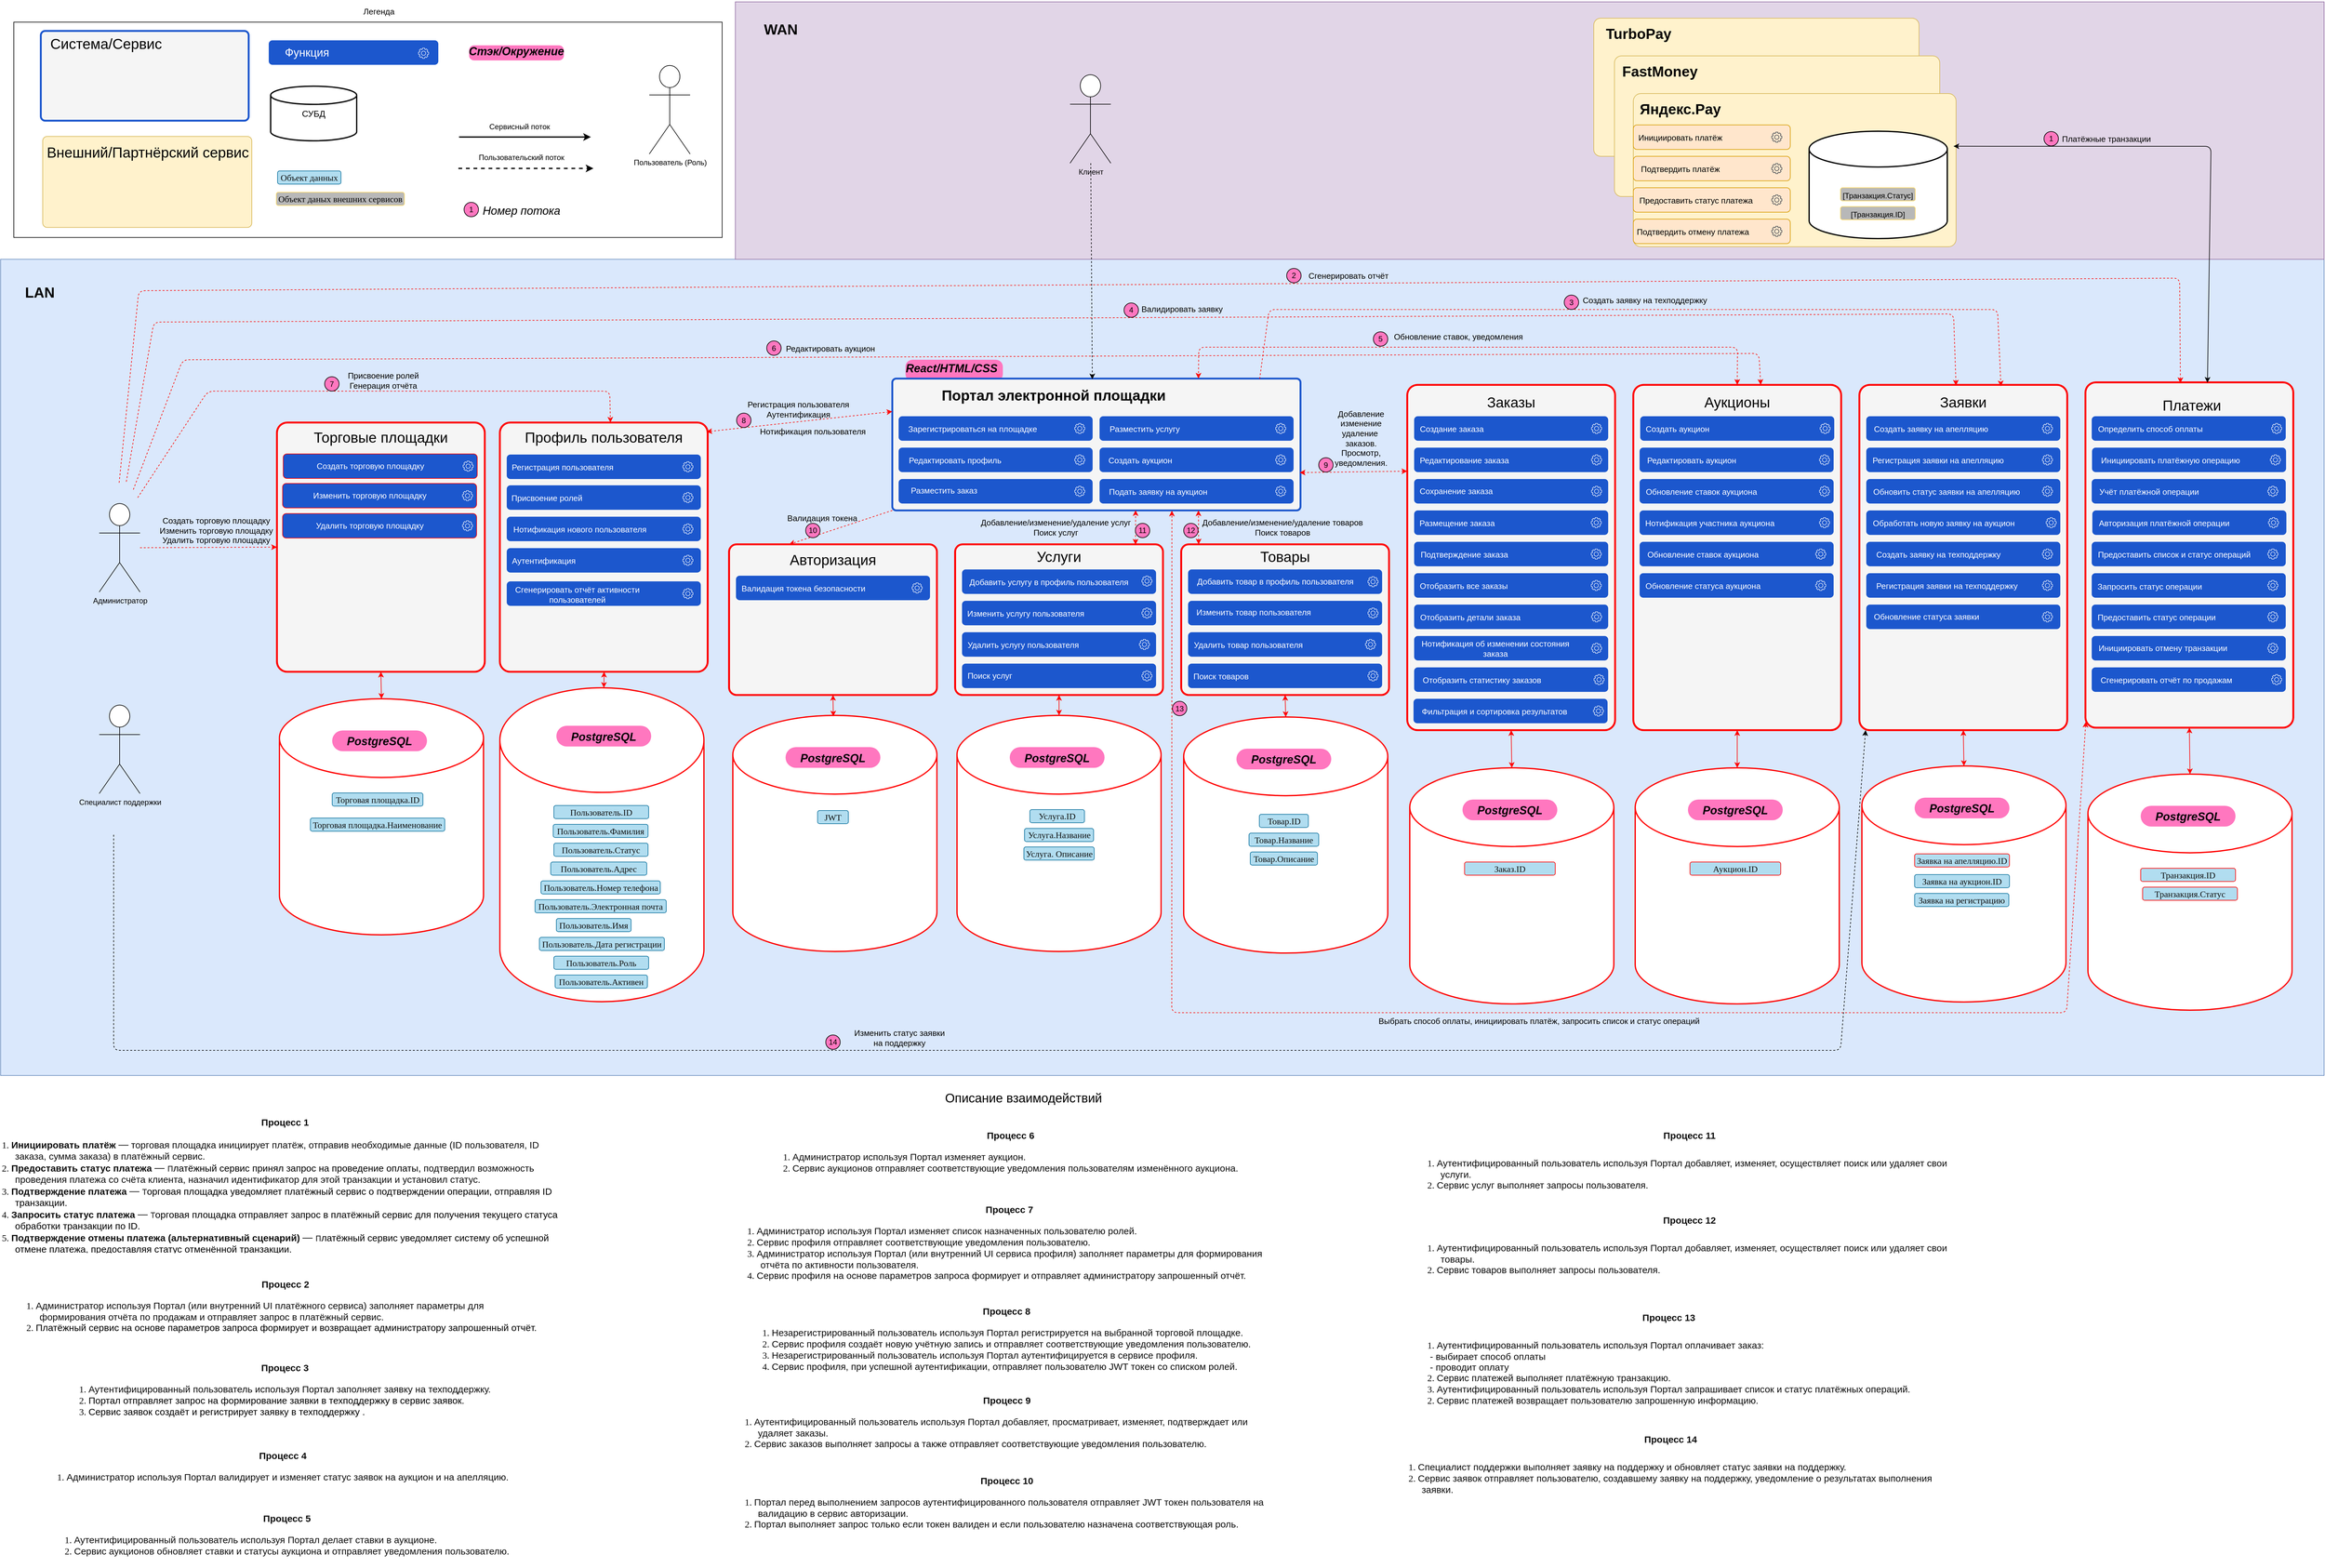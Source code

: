 <mxfile version="24.7.5">
  <diagram id="CFqfj_wzAtTqwwaLin1b" name="microservices">
    <mxGraphModel dx="3191" dy="2952" grid="1" gridSize="10" guides="1" tooltips="1" connect="1" arrows="1" fold="1" page="1" pageScale="1" pageWidth="850" pageHeight="1100" math="0" shadow="0">
      <root>
        <mxCell id="0" />
        <mxCell id="1" parent="0" />
        <mxCell id="ig9Hp3KP3pud3vtG_ph1-1" value="" style="rounded=0;whiteSpace=wrap;html=1;fillColor=#dae8fc;strokeColor=#6c8ebf;movable=1;resizable=1;rotatable=1;deletable=1;editable=1;locked=0;connectable=1;rotation=0;" parent="1" vertex="1">
          <mxGeometry x="530" y="-490" width="3700" height="1300" as="geometry" />
        </mxCell>
        <mxCell id="NX2Tkox61uWpGmWgktJC-6" value="" style="group" parent="1" vertex="1" connectable="0">
          <mxGeometry x="1690" y="-36" width="331" height="240" as="geometry" />
        </mxCell>
        <mxCell id="tdW86i2fsGbm572f1CQT-4" value="" style="rounded=1;whiteSpace=wrap;html=1;arcSize=5;fillColor=#f5f5f5;strokeColor=#FF0000;strokeWidth=3;" parent="NX2Tkox61uWpGmWgktJC-6" vertex="1">
          <mxGeometry width="331" height="240" as="geometry" />
        </mxCell>
        <mxCell id="tdW86i2fsGbm572f1CQT-5" value="&lt;span style=&quot;font-size: 23px;&quot;&gt;Авторизация&lt;/span&gt;" style="text;html=1;align=center;verticalAlign=middle;whiteSpace=wrap;rounded=1;fontSize=13;" parent="NX2Tkox61uWpGmWgktJC-6" vertex="1">
          <mxGeometry x="26" width="279" height="50" as="geometry" />
        </mxCell>
        <mxCell id="li684CVtXaLXJecft3E8-1" value="" style="group" parent="NX2Tkox61uWpGmWgktJC-6" vertex="1" connectable="0">
          <mxGeometry x="11" y="50" width="309" height="39" as="geometry" />
        </mxCell>
        <mxCell id="li684CVtXaLXJecft3E8-2" value="" style="rounded=1;whiteSpace=wrap;html=1;fillColor=#1C57CD;strokeColor=none;" parent="li684CVtXaLXJecft3E8-1" vertex="1">
          <mxGeometry width="309" height="39" as="geometry" />
        </mxCell>
        <mxCell id="li684CVtXaLXJecft3E8-3" value="" style="sketch=0;outlineConnect=0;fontColor=#232F3E;gradientColor=none;fillColor=default;strokeColor=none;dashed=0;verticalLabelPosition=bottom;verticalAlign=top;align=center;html=1;fontSize=12;fontStyle=0;aspect=fixed;pointerEvents=1;shape=mxgraph.aws4.gear;rounded=1;" parent="li684CVtXaLXJecft3E8-1" vertex="1">
          <mxGeometry x="280" y="11" width="17" height="17" as="geometry" />
        </mxCell>
        <mxCell id="li684CVtXaLXJecft3E8-4" value="Валидация токена безопасности" style="text;html=1;align=center;verticalAlign=middle;whiteSpace=wrap;rounded=1;fontSize=13;fontColor=#FFFFFF;strokeColor=none;" parent="li684CVtXaLXJecft3E8-1" vertex="1">
          <mxGeometry x="3" y="4.5" width="209" height="30" as="geometry" />
        </mxCell>
        <mxCell id="NX2Tkox61uWpGmWgktJC-5" value="" style="group" parent="1" vertex="1" connectable="0">
          <mxGeometry x="1325" y="-230" width="331" height="397" as="geometry" />
        </mxCell>
        <mxCell id="Wve8FffO2eMOJSi9qoXM-2" value="" style="rounded=1;whiteSpace=wrap;html=1;arcSize=5;fillColor=#f5f5f5;strokeColor=#FF0000;strokeWidth=3;" parent="NX2Tkox61uWpGmWgktJC-5" vertex="1">
          <mxGeometry width="331" height="397" as="geometry" />
        </mxCell>
        <mxCell id="Wve8FffO2eMOJSi9qoXM-3" value="&lt;font style=&quot;font-size: 23px;&quot;&gt;Профиль пользователя&lt;/font&gt;" style="text;html=1;align=center;verticalAlign=middle;whiteSpace=wrap;rounded=1;fontSize=13;" parent="NX2Tkox61uWpGmWgktJC-5" vertex="1">
          <mxGeometry x="26" y="8.49" width="279" height="31.51" as="geometry" />
        </mxCell>
        <mxCell id="S1M7i4kWvgp7yaXvDl89-1" value="" style="group" parent="NX2Tkox61uWpGmWgktJC-5" vertex="1" connectable="0">
          <mxGeometry x="11" y="51" width="309" height="39" as="geometry" />
        </mxCell>
        <mxCell id="PnJPSHBIx6SyedobRrcy-3" value="" style="rounded=1;whiteSpace=wrap;html=1;gradientColor=none;fillColor=#1C57CD;strokeColor=none;movable=1;resizable=1;rotatable=1;deletable=1;editable=1;locked=0;connectable=1;" parent="S1M7i4kWvgp7yaXvDl89-1" vertex="1">
          <mxGeometry width="309" height="39" as="geometry" />
        </mxCell>
        <mxCell id="PnJPSHBIx6SyedobRrcy-4" value="" style="sketch=0;outlineConnect=0;dashed=0;verticalLabelPosition=bottom;verticalAlign=top;align=center;html=1;fontSize=12;fontStyle=0;aspect=fixed;pointerEvents=1;shape=mxgraph.aws4.gear;rounded=1;strokeColor=none;fillColor=default;" parent="S1M7i4kWvgp7yaXvDl89-1" vertex="1">
          <mxGeometry x="280" y="11" width="17" height="17" as="geometry" />
        </mxCell>
        <mxCell id="PnJPSHBIx6SyedobRrcy-5" value="Регистрация пользователя" style="text;html=1;align=center;verticalAlign=middle;whiteSpace=wrap;rounded=1;fontSize=13;fontColor=#FFFFFF;strokeColor=none;movable=1;resizable=1;rotatable=1;deletable=1;editable=1;locked=0;connectable=1;" parent="S1M7i4kWvgp7yaXvDl89-1" vertex="1">
          <mxGeometry x="3" y="4.5" width="172" height="30" as="geometry" />
        </mxCell>
        <mxCell id="bUwkAZi6NSRnRBAMnofI-1" value="" style="group" parent="NX2Tkox61uWpGmWgktJC-5" vertex="1" connectable="0">
          <mxGeometry x="11" y="200" width="320" height="53" as="geometry" />
        </mxCell>
        <mxCell id="bUwkAZi6NSRnRBAMnofI-2" value="" style="rounded=1;whiteSpace=wrap;html=1;fillColor=#1C57CD;strokeColor=none;" parent="bUwkAZi6NSRnRBAMnofI-1" vertex="1">
          <mxGeometry width="309" height="39" as="geometry" />
        </mxCell>
        <mxCell id="bUwkAZi6NSRnRBAMnofI-3" value="" style="sketch=0;outlineConnect=0;fontColor=#232F3E;gradientColor=none;fillColor=default;strokeColor=none;dashed=0;verticalLabelPosition=bottom;verticalAlign=top;align=center;html=1;fontSize=12;fontStyle=0;aspect=fixed;pointerEvents=1;shape=mxgraph.aws4.gear;rounded=1;" parent="bUwkAZi6NSRnRBAMnofI-1" vertex="1">
          <mxGeometry x="280" y="11" width="17" height="17" as="geometry" />
        </mxCell>
        <mxCell id="bUwkAZi6NSRnRBAMnofI-4" value="Аутентификация" style="text;html=1;align=center;verticalAlign=middle;whiteSpace=wrap;rounded=1;fontSize=13;fontColor=#FFFFFF;strokeColor=none;" parent="bUwkAZi6NSRnRBAMnofI-1" vertex="1">
          <mxGeometry x="2" y="4.5" width="114" height="30" as="geometry" />
        </mxCell>
        <mxCell id="NX2Tkox61uWpGmWgktJC-1" value="" style="group" parent="NX2Tkox61uWpGmWgktJC-5" vertex="1" connectable="0">
          <mxGeometry x="11" y="100" width="309" height="39" as="geometry" />
        </mxCell>
        <mxCell id="NX2Tkox61uWpGmWgktJC-2" value="" style="rounded=1;whiteSpace=wrap;html=1;fillColor=#1C57CD;strokeColor=none;" parent="NX2Tkox61uWpGmWgktJC-1" vertex="1">
          <mxGeometry width="309" height="39" as="geometry" />
        </mxCell>
        <mxCell id="NX2Tkox61uWpGmWgktJC-3" value="" style="sketch=0;outlineConnect=0;fontColor=#232F3E;gradientColor=none;fillColor=default;strokeColor=none;dashed=0;verticalLabelPosition=bottom;verticalAlign=top;align=center;html=1;fontSize=12;fontStyle=0;aspect=fixed;pointerEvents=1;shape=mxgraph.aws4.gear;rounded=1;" parent="NX2Tkox61uWpGmWgktJC-1" vertex="1">
          <mxGeometry x="280" y="11" width="17" height="17" as="geometry" />
        </mxCell>
        <mxCell id="NX2Tkox61uWpGmWgktJC-4" value="Присвоение ролей" style="text;html=1;align=center;verticalAlign=middle;whiteSpace=wrap;rounded=1;fontSize=13;fontColor=#FFFFFF;strokeColor=none;" parent="NX2Tkox61uWpGmWgktJC-1" vertex="1">
          <mxGeometry x="3" y="5" width="122" height="30" as="geometry" />
        </mxCell>
        <mxCell id="jM1rDioU9MeAkl7Bt6ul-1" value="" style="group" parent="NX2Tkox61uWpGmWgktJC-5" vertex="1" connectable="0">
          <mxGeometry x="11" y="150" width="309" height="39" as="geometry" />
        </mxCell>
        <mxCell id="jM1rDioU9MeAkl7Bt6ul-2" value="" style="rounded=1;whiteSpace=wrap;html=1;fillColor=#1C57CD;strokeColor=none;" parent="jM1rDioU9MeAkl7Bt6ul-1" vertex="1">
          <mxGeometry width="309" height="39" as="geometry" />
        </mxCell>
        <mxCell id="jM1rDioU9MeAkl7Bt6ul-3" value="" style="sketch=0;outlineConnect=0;fontColor=#232F3E;gradientColor=none;fillColor=default;strokeColor=none;dashed=0;verticalLabelPosition=bottom;verticalAlign=top;align=center;html=1;fontSize=12;fontStyle=0;aspect=fixed;pointerEvents=1;shape=mxgraph.aws4.gear;rounded=1;" parent="jM1rDioU9MeAkl7Bt6ul-1" vertex="1">
          <mxGeometry x="280" y="11" width="17" height="17" as="geometry" />
        </mxCell>
        <mxCell id="jM1rDioU9MeAkl7Bt6ul-4" value="Нотификация нового пользователя" style="text;html=1;align=center;verticalAlign=middle;whiteSpace=wrap;rounded=1;fontSize=13;fontColor=#FFFFFF;strokeColor=none;" parent="jM1rDioU9MeAkl7Bt6ul-1" vertex="1">
          <mxGeometry x="3" y="4.5" width="227" height="30" as="geometry" />
        </mxCell>
        <mxCell id="Me3JXw51gImsZCgqFBaD-1" value="" style="group" parent="NX2Tkox61uWpGmWgktJC-5" vertex="1" connectable="0">
          <mxGeometry x="11" y="253" width="309" height="39" as="geometry" />
        </mxCell>
        <mxCell id="Me3JXw51gImsZCgqFBaD-2" value="" style="rounded=1;whiteSpace=wrap;html=1;fillColor=#1C57CD;strokeColor=none;" parent="Me3JXw51gImsZCgqFBaD-1" vertex="1">
          <mxGeometry width="309" height="39" as="geometry" />
        </mxCell>
        <mxCell id="Me3JXw51gImsZCgqFBaD-3" value="" style="sketch=0;outlineConnect=0;fontColor=#232F3E;gradientColor=none;fillColor=#FFFFFF;strokeColor=none;dashed=0;verticalLabelPosition=bottom;verticalAlign=top;align=center;html=1;fontSize=12;fontStyle=0;aspect=fixed;pointerEvents=1;shape=mxgraph.aws4.gear;rounded=1;" parent="Me3JXw51gImsZCgqFBaD-1" vertex="1">
          <mxGeometry x="280" y="11" width="17" height="17" as="geometry" />
        </mxCell>
        <mxCell id="Me3JXw51gImsZCgqFBaD-4" value="Сгенерировать отчёт активности пользователей" style="text;html=1;align=center;verticalAlign=middle;whiteSpace=wrap;rounded=1;fontSize=13;fontColor=#FFFFFF;strokeColor=none;" parent="Me3JXw51gImsZCgqFBaD-1" vertex="1">
          <mxGeometry x="5" y="6" width="215" height="30" as="geometry" />
        </mxCell>
        <mxCell id="tdW86i2fsGbm572f1CQT-21" value="" style="group;rotation=0;" parent="1" vertex="1" connectable="0">
          <mxGeometry x="1325" y="192.5" width="325" height="500" as="geometry" />
        </mxCell>
        <mxCell id="xz6YCLkuFfQIqeda_htn-1" value="" style="strokeWidth=2;html=1;shape=mxgraph.flowchart.database;whiteSpace=wrap;rounded=1;movable=1;resizable=1;rotatable=1;deletable=1;editable=1;locked=0;connectable=1;strokeColor=#FF0000;rotation=0;" parent="tdW86i2fsGbm572f1CQT-21" vertex="1">
          <mxGeometry width="325" height="500" as="geometry" />
        </mxCell>
        <mxCell id="7WYOtlJo-47nD__3nZZP-1" value="" style="group" parent="tdW86i2fsGbm572f1CQT-21" vertex="1" connectable="0">
          <mxGeometry x="90" y="51.5" width="151" height="49" as="geometry" />
        </mxCell>
        <mxCell id="7WYOtlJo-47nD__3nZZP-2" value="&lt;p style=&quot;margin: 0px 0px 0px 13px; text-indent: -13px; font-variant-numeric: normal; font-variant-east-asian: normal; font-variant-alternates: normal; font-kerning: auto; font-optical-sizing: auto; font-feature-settings: normal; font-variation-settings: normal; font-variant-position: normal; font-stretch: normal; font-size: 14px; line-height: normal; color: rgb(14, 14, 14); text-align: start;&quot; class=&quot;p1&quot;&gt;&lt;br&gt;&lt;/p&gt;" style="rounded=1;whiteSpace=wrap;html=1;fillColor=#FF77BF;strokeColor=none;arcSize=50;" parent="7WYOtlJo-47nD__3nZZP-1" vertex="1">
          <mxGeometry y="9" width="151" height="33" as="geometry" />
        </mxCell>
        <mxCell id="7WYOtlJo-47nD__3nZZP-3" value="&lt;font style=&quot;font-size: 18px;&quot;&gt;&lt;i&gt;PostgreSQL&lt;/i&gt;&lt;/font&gt;" style="text;html=1;align=center;verticalAlign=middle;whiteSpace=wrap;rounded=1;shadow=0;fontSize=23;fontStyle=1" parent="7WYOtlJo-47nD__3nZZP-1" vertex="1">
          <mxGeometry x="31" width="89" height="49" as="geometry" />
        </mxCell>
        <mxCell id="zVB-VNZe5wetxOi2P-TE-1" value="&lt;p style=&quot;margin: 0px 0px 0px 13px; text-indent: -13px; font-variant-numeric: normal; font-variant-east-asian: normal; font-variant-alternates: normal; font-kerning: auto; font-optical-sizing: auto; font-feature-settings: normal; font-variation-settings: normal; font-variant-position: normal; font-stretch: normal; font-size: 14px; line-height: normal; color: rgb(14, 14, 14); text-align: start;&quot; class=&quot;p1&quot;&gt;&lt;font face=&quot;Times New Roman&quot;&gt;Пользователь.Номер телефона&lt;/font&gt;&lt;/p&gt;" style="rounded=1;whiteSpace=wrap;html=1;fillColor=#b1ddf0;strokeColor=#10739e;" parent="tdW86i2fsGbm572f1CQT-21" vertex="1">
          <mxGeometry x="65.5" y="307.5" width="190" height="21" as="geometry" />
        </mxCell>
        <mxCell id="YL4eTwWCwARbE_pLiXWi-1" value="&lt;p style=&quot;margin: 0px 0px 0px 13px; text-indent: -13px; font-variant-numeric: normal; font-variant-east-asian: normal; font-variant-alternates: normal; font-kerning: auto; font-optical-sizing: auto; font-feature-settings: normal; font-variation-settings: normal; font-variant-position: normal; font-stretch: normal; font-size: 14px; line-height: normal; color: rgb(14, 14, 14); text-align: start;&quot; class=&quot;p1&quot;&gt;&lt;font face=&quot;Times New Roman&quot;&gt;Пользователь.ID&lt;/font&gt;&lt;/p&gt;" style="rounded=1;whiteSpace=wrap;html=1;fillColor=#b1ddf0;strokeColor=#10739e;" parent="tdW86i2fsGbm572f1CQT-21" vertex="1">
          <mxGeometry x="86" y="187.5" width="151" height="21" as="geometry" />
        </mxCell>
        <mxCell id="HuCsgzVbI57DrZ_qBRBj-1" value="&lt;p style=&quot;margin: 0px 0px 0px 13px; text-indent: -13px; font-variant-numeric: normal; font-variant-east-asian: normal; font-variant-alternates: normal; font-kerning: auto; font-optical-sizing: auto; font-feature-settings: normal; font-variation-settings: normal; font-variant-position: normal; font-stretch: normal; font-size: 14px; line-height: normal; color: rgb(14, 14, 14); text-align: start;&quot; class=&quot;p1&quot;&gt;&lt;font face=&quot;Times New Roman&quot;&gt;Пользователь.Роль&lt;/font&gt;&lt;/p&gt;" style="rounded=1;whiteSpace=wrap;html=1;fillColor=#b1ddf0;strokeColor=#10739e;" parent="tdW86i2fsGbm572f1CQT-21" vertex="1">
          <mxGeometry x="86" y="427.5" width="151" height="21" as="geometry" />
        </mxCell>
        <mxCell id="xkaU-rfCW_eBBh-Hurhb-1" value="&lt;p style=&quot;margin: 0px 0px 0px 13px; text-indent: -13px; font-variant-numeric: normal; font-variant-east-asian: normal; font-variant-alternates: normal; font-kerning: auto; font-optical-sizing: auto; font-feature-settings: normal; font-variation-settings: normal; font-variant-position: normal; font-stretch: normal; font-size: 14px; line-height: normal; color: rgb(14, 14, 14); text-align: start;&quot; class=&quot;p1&quot;&gt;&lt;font face=&quot;Times New Roman&quot;&gt;Пользователь.Активен&lt;/font&gt;&lt;/p&gt;" style="rounded=1;whiteSpace=wrap;html=1;fillColor=#b1ddf0;strokeColor=#10739e;" parent="tdW86i2fsGbm572f1CQT-21" vertex="1">
          <mxGeometry x="88" y="457.5" width="147" height="21" as="geometry" />
        </mxCell>
        <mxCell id="js7w9w9vL7fzdAQfqs7W-1" value="&lt;p style=&quot;margin: 0px 0px 0px 13px; text-indent: -13px; font-variant-numeric: normal; font-variant-east-asian: normal; font-variant-alternates: normal; font-kerning: auto; font-optical-sizing: auto; font-feature-settings: normal; font-variation-settings: normal; font-variant-position: normal; font-stretch: normal; font-size: 14px; line-height: normal; color: rgb(14, 14, 14); text-align: start;&quot; class=&quot;p1&quot;&gt;&lt;font face=&quot;Times New Roman&quot;&gt;Пользователь.Фамилия&lt;/font&gt;&lt;/p&gt;" style="rounded=1;whiteSpace=wrap;html=1;fillColor=#b1ddf0;strokeColor=#10739e;" parent="tdW86i2fsGbm572f1CQT-21" vertex="1">
          <mxGeometry x="85" y="217.5" width="151" height="21" as="geometry" />
        </mxCell>
        <mxCell id="LY563rgGtIqBO28cqqvq-1" value="&lt;p style=&quot;margin: 0px 0px 0px 13px; text-indent: -13px; font-variant-numeric: normal; font-variant-east-asian: normal; font-variant-alternates: normal; font-kerning: auto; font-optical-sizing: auto; font-feature-settings: normal; font-variation-settings: normal; font-variant-position: normal; font-stretch: normal; font-size: 14px; line-height: normal; color: rgb(14, 14, 14); text-align: start;&quot; class=&quot;p1&quot;&gt;&lt;font face=&quot;Times New Roman&quot;&gt;Пользователь.Статус&lt;/font&gt;&lt;/p&gt;" style="rounded=1;whiteSpace=wrap;html=1;fillColor=#b1ddf0;strokeColor=#10739e;" parent="tdW86i2fsGbm572f1CQT-21" vertex="1">
          <mxGeometry x="86" y="247.5" width="150" height="21" as="geometry" />
        </mxCell>
        <mxCell id="tdW86i2fsGbm572f1CQT-1" value="&lt;p style=&quot;margin: 0px 0px 0px 13px; text-indent: -13px; font-variant-numeric: normal; font-variant-east-asian: normal; font-variant-alternates: normal; font-kerning: auto; font-optical-sizing: auto; font-feature-settings: normal; font-variation-settings: normal; font-variant-position: normal; font-stretch: normal; font-size: 14px; line-height: normal; color: rgb(14, 14, 14); text-align: start;&quot; class=&quot;p1&quot;&gt;&lt;font face=&quot;Times New Roman&quot;&gt;Пользователь.Адрес&lt;/font&gt;&lt;/p&gt;" style="rounded=1;whiteSpace=wrap;html=1;fillColor=#b1ddf0;strokeColor=#10739e;" parent="tdW86i2fsGbm572f1CQT-21" vertex="1">
          <mxGeometry x="81" y="277.5" width="153" height="21" as="geometry" />
        </mxCell>
        <mxCell id="ck7tqAlW78bS15XUYSCZ-1" value="&lt;p style=&quot;margin: 0px 0px 0px 13px; text-indent: -13px; font-variant-numeric: normal; font-variant-east-asian: normal; font-variant-alternates: normal; font-kerning: auto; font-optical-sizing: auto; font-feature-settings: normal; font-variation-settings: normal; font-variant-position: normal; font-stretch: normal; font-size: 14px; line-height: normal; color: rgb(14, 14, 14); text-align: start;&quot; class=&quot;p1&quot;&gt;&lt;font face=&quot;Times New Roman&quot;&gt;Пользователь.Электронная почта&lt;/font&gt;&lt;/p&gt;" style="rounded=1;whiteSpace=wrap;html=1;fillColor=#b1ddf0;strokeColor=#10739e;" parent="tdW86i2fsGbm572f1CQT-21" vertex="1">
          <mxGeometry x="56" y="337.5" width="209" height="21" as="geometry" />
        </mxCell>
        <mxCell id="r-sHQ-VSeFyIpLzb8PqY-1" value="&lt;p style=&quot;margin: 0px 0px 0px 13px; text-indent: -13px; font-variant-numeric: normal; font-variant-east-asian: normal; font-variant-alternates: normal; font-kerning: auto; font-optical-sizing: auto; font-feature-settings: normal; font-variation-settings: normal; font-variant-position: normal; font-stretch: normal; font-size: 14px; line-height: normal; color: rgb(14, 14, 14); text-align: start;&quot; class=&quot;p1&quot;&gt;&lt;font face=&quot;Times New Roman&quot;&gt;Пользователь.Имя&lt;/font&gt;&lt;/p&gt;" style="rounded=1;whiteSpace=wrap;html=1;fillColor=#b1ddf0;strokeColor=#10739e;" parent="tdW86i2fsGbm572f1CQT-21" vertex="1">
          <mxGeometry x="90" y="367.5" width="119" height="21" as="geometry" />
        </mxCell>
        <mxCell id="IzZem2vU4DLmh5DFuCTT-1" value="&lt;p style=&quot;margin: 0px 0px 0px 13px; text-indent: -13px; font-variant-numeric: normal; font-variant-east-asian: normal; font-variant-alternates: normal; font-kerning: auto; font-optical-sizing: auto; font-feature-settings: normal; font-variation-settings: normal; font-variant-position: normal; font-stretch: normal; font-size: 14px; line-height: normal; color: rgb(14, 14, 14); text-align: start;&quot; class=&quot;p1&quot;&gt;&lt;font face=&quot;Times New Roman&quot;&gt;Пользователь.Дата регистрации&lt;/font&gt;&lt;/p&gt;" style="rounded=1;whiteSpace=wrap;html=1;fillColor=#b1ddf0;strokeColor=#10739e;" parent="tdW86i2fsGbm572f1CQT-21" vertex="1">
          <mxGeometry x="63" y="397.5" width="199" height="21" as="geometry" />
        </mxCell>
        <mxCell id="kDWQVd1rfQ-bxGjk4F-d-1" value="" style="group" parent="1" vertex="1" connectable="0">
          <mxGeometry x="1971" y="-343" width="155" height="49" as="geometry" />
        </mxCell>
        <mxCell id="kDWQVd1rfQ-bxGjk4F-d-2" value="&lt;p style=&quot;margin: 0px 0px 0px 13px; text-indent: -13px; font-variant-numeric: normal; font-variant-east-asian: normal; font-variant-alternates: normal; font-kerning: auto; font-optical-sizing: auto; font-feature-settings: normal; font-variation-settings: normal; font-variant-position: normal; font-stretch: normal; font-size: 14px; line-height: normal; color: rgb(14, 14, 14); text-align: start;&quot; class=&quot;p1&quot;&gt;&lt;br&gt;&lt;/p&gt;" style="rounded=1;whiteSpace=wrap;html=1;fillColor=#FF77BF;strokeColor=none;arcSize=33;" parent="kDWQVd1rfQ-bxGjk4F-d-1" vertex="1">
          <mxGeometry y="13" width="155" height="34" as="geometry" />
        </mxCell>
        <mxCell id="kDWQVd1rfQ-bxGjk4F-d-3" value="&lt;font style=&quot;font-size: 18px;&quot;&gt;&lt;i&gt;React/HTML/CSS&lt;/i&gt;&lt;/font&gt;" style="text;html=1;align=center;verticalAlign=middle;whiteSpace=wrap;rounded=1;shadow=0;fontSize=23;fontStyle=1" parent="kDWQVd1rfQ-bxGjk4F-d-1" vertex="1">
          <mxGeometry x="29" width="89" height="49" as="geometry" />
        </mxCell>
        <mxCell id="kDWQVd1rfQ-bxGjk4F-d-4" value="" style="rounded=0;whiteSpace=wrap;html=1;fillColor=#e1d5e7;strokeColor=#9673a6;movable=1;resizable=1;rotatable=1;deletable=1;editable=1;locked=0;connectable=1;rotation=0;" parent="1" vertex="1">
          <mxGeometry x="1700" y="-900" width="2530" height="410" as="geometry" />
        </mxCell>
        <mxCell id="kDWQVd1rfQ-bxGjk4F-d-5" value="" style="group" parent="1" vertex="1" connectable="0">
          <mxGeometry x="3050" y="-874" width="535" height="220" as="geometry" />
        </mxCell>
        <mxCell id="kDWQVd1rfQ-bxGjk4F-d-6" value="" style="rounded=1;whiteSpace=wrap;html=1;arcSize=5;fillColor=#fff2cc;strokeColor=#d6b656;" parent="kDWQVd1rfQ-bxGjk4F-d-5" vertex="1">
          <mxGeometry x="17" width="518" height="220" as="geometry" />
        </mxCell>
        <mxCell id="kDWQVd1rfQ-bxGjk4F-d-7" value="TurboPay" style="text;html=1;align=center;verticalAlign=middle;whiteSpace=wrap;rounded=1;shadow=0;fontSize=23;fontStyle=1" parent="kDWQVd1rfQ-bxGjk4F-d-5" vertex="1">
          <mxGeometry width="177" height="49" as="geometry" />
        </mxCell>
        <mxCell id="kDWQVd1rfQ-bxGjk4F-d-8" value="" style="group" parent="1" vertex="1" connectable="0">
          <mxGeometry x="3100" y="-814" width="518" height="224" as="geometry" />
        </mxCell>
        <mxCell id="kDWQVd1rfQ-bxGjk4F-d-9" value="" style="rounded=1;whiteSpace=wrap;html=1;arcSize=5;fillColor=#fff2cc;strokeColor=#d6b656;" parent="kDWQVd1rfQ-bxGjk4F-d-8" vertex="1">
          <mxGeometry width="518" height="224" as="geometry" />
        </mxCell>
        <mxCell id="kDWQVd1rfQ-bxGjk4F-d-10" value="FastMoney" style="text;html=1;align=center;verticalAlign=middle;whiteSpace=wrap;rounded=1;shadow=0;fontSize=23;fontStyle=1" parent="kDWQVd1rfQ-bxGjk4F-d-8" vertex="1">
          <mxGeometry x="2" width="141" height="49" as="geometry" />
        </mxCell>
        <mxCell id="kDWQVd1rfQ-bxGjk4F-d-11" value="" style="group" parent="1" vertex="1" connectable="0">
          <mxGeometry x="3130" y="-754" width="514" height="244" as="geometry" />
        </mxCell>
        <mxCell id="kDWQVd1rfQ-bxGjk4F-d-12" value="" style="rounded=1;whiteSpace=wrap;html=1;arcSize=5;fillColor=#fff2cc;strokeColor=#d6b656;" parent="kDWQVd1rfQ-bxGjk4F-d-11" vertex="1">
          <mxGeometry width="514" height="244" as="geometry" />
        </mxCell>
        <mxCell id="kDWQVd1rfQ-bxGjk4F-d-13" value="Яндекс.Pay" style="text;html=1;align=center;verticalAlign=middle;whiteSpace=wrap;rounded=1;shadow=0;fontSize=23;fontStyle=1" parent="kDWQVd1rfQ-bxGjk4F-d-11" vertex="1">
          <mxGeometry width="150" height="49" as="geometry" />
        </mxCell>
        <mxCell id="kDWQVd1rfQ-bxGjk4F-d-14" value="WAN" style="text;html=1;align=center;verticalAlign=middle;whiteSpace=wrap;rounded=1;shadow=0;fontSize=23;fontStyle=1;movable=1;resizable=1;rotatable=1;deletable=1;editable=1;locked=0;connectable=1;" parent="1" vertex="1">
          <mxGeometry x="1730" y="-880.75" width="85" height="49" as="geometry" />
        </mxCell>
        <mxCell id="kDWQVd1rfQ-bxGjk4F-d-15" value="LAN" style="text;html=1;align=center;verticalAlign=middle;whiteSpace=wrap;rounded=1;shadow=0;fontSize=23;fontStyle=1;movable=1;resizable=1;rotatable=1;deletable=1;editable=1;locked=0;connectable=1;" parent="1" vertex="1">
          <mxGeometry x="550" y="-462" width="85" height="49" as="geometry" />
        </mxCell>
        <mxCell id="kDWQVd1rfQ-bxGjk4F-d-18" value="" style="strokeWidth=2;html=1;shape=mxgraph.flowchart.database;whiteSpace=wrap;rounded=1;movable=1;resizable=1;rotatable=1;deletable=1;editable=1;locked=0;connectable=1;" parent="1" vertex="1">
          <mxGeometry x="3410" y="-694" width="220" height="171" as="geometry" />
        </mxCell>
        <mxCell id="kDWQVd1rfQ-bxGjk4F-d-19" value="&lt;p style=&quot;margin: 0px 0px 0px 13px; text-indent: -13px; font-variant-numeric: normal; font-variant-east-asian: normal; font-variant-alternates: normal; font-kerning: auto; font-optical-sizing: auto; font-feature-settings: normal; font-variation-settings: normal; font-variant-position: normal; font-stretch: normal; font-size: 14px; line-height: normal; text-align: start;&quot; class=&quot;p1&quot;&gt;&lt;span style=&quot;font-size: 12px; text-align: center; text-indent: 0px;&quot;&gt;[Транзакция.Статус]&lt;/span&gt;&lt;br&gt;&lt;/p&gt;" style="rounded=1;whiteSpace=wrap;html=1;fillColor=#B8B8B8;strokeColor=#FFD966;" parent="1" vertex="1">
          <mxGeometry x="3460" y="-604" width="119" height="21" as="geometry" />
        </mxCell>
        <mxCell id="kDWQVd1rfQ-bxGjk4F-d-20" value="&lt;p style=&quot;margin: 0px 0px 0px 13px; text-indent: -13px; font-variant-numeric: normal; font-variant-east-asian: normal; font-variant-alternates: normal; font-kerning: auto; font-optical-sizing: auto; font-feature-settings: normal; font-variation-settings: normal; font-variant-position: normal; font-stretch: normal; font-size: 14px; line-height: normal; text-align: start;&quot; class=&quot;p1&quot;&gt;&lt;span style=&quot;font-size: 12px; text-align: center; text-indent: 0px;&quot;&gt;[Транзакция.ID]&lt;/span&gt;&lt;br&gt;&lt;/p&gt;" style="rounded=1;whiteSpace=wrap;html=1;fillColor=#B8B8B8;strokeColor=#FFD966;" parent="1" vertex="1">
          <mxGeometry x="3460" y="-574" width="119" height="21" as="geometry" />
        </mxCell>
        <mxCell id="kDWQVd1rfQ-bxGjk4F-d-21" value="" style="rounded=1;whiteSpace=wrap;html=1;arcSize=3;fillColor=#f5f5f5;strokeColor=#1C57CD;strokeWidth=3;align=center;verticalAlign=middle;fontFamily=Helvetica;fontSize=12;fontColor=#333333;resizable=1;" parent="1" vertex="1">
          <mxGeometry x="1950" y="-300" width="650" height="210" as="geometry" />
        </mxCell>
        <mxCell id="kDWQVd1rfQ-bxGjk4F-d-22" value="Портал электронной площадки" style="text;html=1;align=center;verticalAlign=middle;whiteSpace=wrap;rounded=1;shadow=0;fontSize=23;fontStyle=1" parent="1" vertex="1">
          <mxGeometry x="2017" y="-298" width="380" height="49" as="geometry" />
        </mxCell>
        <mxCell id="kDWQVd1rfQ-bxGjk4F-d-23" value="Клиент" style="shape=umlActor;verticalLabelPosition=bottom;verticalAlign=top;html=1;outlineConnect=0;rounded=1;" parent="1" vertex="1">
          <mxGeometry x="2233" y="-784" width="65" height="141" as="geometry" />
        </mxCell>
        <mxCell id="kDWQVd1rfQ-bxGjk4F-d-24" value="" style="endArrow=classic;html=1;rounded=1;dashed=1;entryX=0.49;entryY=0.005;entryDx=0;entryDy=0;entryPerimeter=0;fontSize=12;" parent="1" source="kDWQVd1rfQ-bxGjk4F-d-23" target="kDWQVd1rfQ-bxGjk4F-d-21" edge="1">
          <mxGeometry width="50" height="50" relative="1" as="geometry">
            <mxPoint x="2265" y="-560" as="sourcePoint" />
            <mxPoint x="2266.26" y="-296.481" as="targetPoint" />
            <Array as="points" />
          </mxGeometry>
        </mxCell>
        <mxCell id="kDWQVd1rfQ-bxGjk4F-d-25" value="" style="group" parent="1" vertex="1" connectable="0">
          <mxGeometry x="1960" y="-240" width="309" height="39" as="geometry" />
        </mxCell>
        <mxCell id="kDWQVd1rfQ-bxGjk4F-d-26" value="" style="group" parent="kDWQVd1rfQ-bxGjk4F-d-25" vertex="1" connectable="0">
          <mxGeometry width="309" height="39" as="geometry" />
        </mxCell>
        <mxCell id="kDWQVd1rfQ-bxGjk4F-d-27" value="" style="rounded=1;whiteSpace=wrap;html=1;fillColor=#1C57CD;strokeColor=none;" parent="kDWQVd1rfQ-bxGjk4F-d-26" vertex="1">
          <mxGeometry width="309" height="39" as="geometry" />
        </mxCell>
        <mxCell id="kDWQVd1rfQ-bxGjk4F-d-28" value="" style="sketch=0;outlineConnect=0;fontColor=#FFFFFF;gradientColor=none;fillColor=#FFFFFF;strokeColor=none;dashed=0;verticalLabelPosition=bottom;verticalAlign=top;align=center;html=1;fontSize=12;fontStyle=0;aspect=fixed;pointerEvents=1;shape=mxgraph.aws4.gear;rounded=1;" parent="kDWQVd1rfQ-bxGjk4F-d-26" vertex="1">
          <mxGeometry x="280" y="11" width="17" height="17" as="geometry" />
        </mxCell>
        <mxCell id="kDWQVd1rfQ-bxGjk4F-d-29" value="Зарегистрироваться на площадке" style="text;html=1;align=center;verticalAlign=middle;whiteSpace=wrap;rounded=1;fontSize=13;fontColor=#FFFFFF;" parent="kDWQVd1rfQ-bxGjk4F-d-26" vertex="1">
          <mxGeometry x="9" y="4.5" width="218" height="30" as="geometry" />
        </mxCell>
        <mxCell id="kDWQVd1rfQ-bxGjk4F-d-30" value="" style="group" parent="1" vertex="1" connectable="0">
          <mxGeometry x="1960" y="-190" width="309" height="39" as="geometry" />
        </mxCell>
        <mxCell id="kDWQVd1rfQ-bxGjk4F-d-31" value="" style="group" parent="kDWQVd1rfQ-bxGjk4F-d-30" vertex="1" connectable="0">
          <mxGeometry width="309" height="39" as="geometry" />
        </mxCell>
        <mxCell id="kDWQVd1rfQ-bxGjk4F-d-32" value="" style="rounded=1;whiteSpace=wrap;html=1;fillColor=#1C57CD;strokeColor=none;" parent="kDWQVd1rfQ-bxGjk4F-d-31" vertex="1">
          <mxGeometry width="309" height="39" as="geometry" />
        </mxCell>
        <mxCell id="kDWQVd1rfQ-bxGjk4F-d-33" value="" style="sketch=0;outlineConnect=0;fontColor=#FFFFFF;gradientColor=none;fillColor=#FFFFFF;strokeColor=none;dashed=0;verticalLabelPosition=bottom;verticalAlign=top;align=center;html=1;fontSize=12;fontStyle=0;aspect=fixed;pointerEvents=1;shape=mxgraph.aws4.gear;rounded=1;" parent="kDWQVd1rfQ-bxGjk4F-d-31" vertex="1">
          <mxGeometry x="280" y="11" width="17" height="17" as="geometry" />
        </mxCell>
        <mxCell id="kDWQVd1rfQ-bxGjk4F-d-34" value="Редактировать профиль" style="text;html=1;align=center;verticalAlign=middle;whiteSpace=wrap;rounded=1;fontSize=13;fontColor=#FFFFFF;" parent="kDWQVd1rfQ-bxGjk4F-d-31" vertex="1">
          <mxGeometry x="8" y="4.5" width="164" height="30" as="geometry" />
        </mxCell>
        <mxCell id="kDWQVd1rfQ-bxGjk4F-d-35" value="" style="group" parent="1" vertex="1" connectable="0">
          <mxGeometry x="1960" y="-140" width="309" height="39" as="geometry" />
        </mxCell>
        <mxCell id="kDWQVd1rfQ-bxGjk4F-d-36" value="" style="group" parent="kDWQVd1rfQ-bxGjk4F-d-35" vertex="1" connectable="0">
          <mxGeometry width="309" height="39" as="geometry" />
        </mxCell>
        <mxCell id="kDWQVd1rfQ-bxGjk4F-d-37" value="" style="rounded=1;whiteSpace=wrap;html=1;fillColor=#1C57CD;strokeColor=none;" parent="kDWQVd1rfQ-bxGjk4F-d-36" vertex="1">
          <mxGeometry width="309" height="39" as="geometry" />
        </mxCell>
        <mxCell id="kDWQVd1rfQ-bxGjk4F-d-38" value="" style="sketch=0;outlineConnect=0;fontColor=#FFFFFF;gradientColor=none;fillColor=#FFFFFF;strokeColor=none;dashed=0;verticalLabelPosition=bottom;verticalAlign=top;align=center;html=1;fontSize=12;fontStyle=0;aspect=fixed;pointerEvents=1;shape=mxgraph.aws4.gear;rounded=1;" parent="kDWQVd1rfQ-bxGjk4F-d-36" vertex="1">
          <mxGeometry x="280" y="11" width="17" height="17" as="geometry" />
        </mxCell>
        <mxCell id="kDWQVd1rfQ-bxGjk4F-d-39" value="Разместить заказ" style="text;html=1;align=center;verticalAlign=middle;whiteSpace=wrap;rounded=1;fontSize=13;fontColor=#FFFFFF;" parent="kDWQVd1rfQ-bxGjk4F-d-36" vertex="1">
          <mxGeometry x="14" y="3" width="117" height="30" as="geometry" />
        </mxCell>
        <mxCell id="kDWQVd1rfQ-bxGjk4F-d-40" value="" style="group" parent="1" vertex="1" connectable="0">
          <mxGeometry x="2280" y="-240" width="309" height="39" as="geometry" />
        </mxCell>
        <mxCell id="kDWQVd1rfQ-bxGjk4F-d-41" value="" style="group" parent="kDWQVd1rfQ-bxGjk4F-d-40" vertex="1" connectable="0">
          <mxGeometry width="309" height="39" as="geometry" />
        </mxCell>
        <mxCell id="kDWQVd1rfQ-bxGjk4F-d-42" value="" style="rounded=1;whiteSpace=wrap;html=1;fillColor=#1C57CD;strokeColor=none;" parent="kDWQVd1rfQ-bxGjk4F-d-41" vertex="1">
          <mxGeometry width="309" height="39" as="geometry" />
        </mxCell>
        <mxCell id="kDWQVd1rfQ-bxGjk4F-d-43" value="" style="sketch=0;outlineConnect=0;fontColor=#FFFFFF;gradientColor=none;fillColor=#FFFFFF;strokeColor=none;dashed=0;verticalLabelPosition=bottom;verticalAlign=top;align=center;html=1;fontSize=12;fontStyle=0;aspect=fixed;pointerEvents=1;shape=mxgraph.aws4.gear;rounded=1;" parent="kDWQVd1rfQ-bxGjk4F-d-41" vertex="1">
          <mxGeometry x="280" y="11" width="17" height="17" as="geometry" />
        </mxCell>
        <mxCell id="kDWQVd1rfQ-bxGjk4F-d-44" value="Разместить услугу" style="text;html=1;align=center;verticalAlign=middle;whiteSpace=wrap;rounded=1;fontSize=13;fontColor=#FFFFFF;" parent="kDWQVd1rfQ-bxGjk4F-d-41" vertex="1">
          <mxGeometry x="6" y="4.5" width="132" height="30" as="geometry" />
        </mxCell>
        <mxCell id="kDWQVd1rfQ-bxGjk4F-d-45" value="" style="group" parent="1" vertex="1" connectable="0">
          <mxGeometry x="2280" y="-190" width="309" height="39" as="geometry" />
        </mxCell>
        <mxCell id="kDWQVd1rfQ-bxGjk4F-d-46" value="" style="group" parent="kDWQVd1rfQ-bxGjk4F-d-45" vertex="1" connectable="0">
          <mxGeometry width="309" height="39" as="geometry" />
        </mxCell>
        <mxCell id="kDWQVd1rfQ-bxGjk4F-d-47" value="" style="rounded=1;whiteSpace=wrap;html=1;fillColor=#1C57CD;strokeColor=none;" parent="kDWQVd1rfQ-bxGjk4F-d-46" vertex="1">
          <mxGeometry width="309" height="39" as="geometry" />
        </mxCell>
        <mxCell id="kDWQVd1rfQ-bxGjk4F-d-48" value="" style="sketch=0;outlineConnect=0;fontColor=#FFFFFF;gradientColor=none;fillColor=#FFFFFF;strokeColor=none;dashed=0;verticalLabelPosition=bottom;verticalAlign=top;align=center;html=1;fontSize=12;fontStyle=0;aspect=fixed;pointerEvents=1;shape=mxgraph.aws4.gear;rounded=1;" parent="kDWQVd1rfQ-bxGjk4F-d-46" vertex="1">
          <mxGeometry x="280" y="11" width="17" height="17" as="geometry" />
        </mxCell>
        <mxCell id="kDWQVd1rfQ-bxGjk4F-d-49" value="Создать аукцион" style="text;html=1;align=center;verticalAlign=middle;whiteSpace=wrap;rounded=1;fontSize=13;fontColor=#FFFFFF;" parent="kDWQVd1rfQ-bxGjk4F-d-46" vertex="1">
          <mxGeometry x="10" y="4.5" width="110" height="30" as="geometry" />
        </mxCell>
        <mxCell id="kDWQVd1rfQ-bxGjk4F-d-50" value="" style="group" parent="1" vertex="1" connectable="0">
          <mxGeometry x="2280" y="-140" width="309" height="39" as="geometry" />
        </mxCell>
        <mxCell id="kDWQVd1rfQ-bxGjk4F-d-51" value="" style="group" parent="kDWQVd1rfQ-bxGjk4F-d-50" vertex="1" connectable="0">
          <mxGeometry width="309" height="39" as="geometry" />
        </mxCell>
        <mxCell id="kDWQVd1rfQ-bxGjk4F-d-52" value="" style="rounded=1;whiteSpace=wrap;html=1;fillColor=#1C57CD;strokeColor=none;" parent="kDWQVd1rfQ-bxGjk4F-d-51" vertex="1">
          <mxGeometry width="309" height="39" as="geometry" />
        </mxCell>
        <mxCell id="kDWQVd1rfQ-bxGjk4F-d-53" value="" style="sketch=0;outlineConnect=0;fontColor=#FFFFFF;gradientColor=none;fillColor=#FFFFFF;strokeColor=none;dashed=0;verticalLabelPosition=bottom;verticalAlign=top;align=center;html=1;fontSize=12;fontStyle=0;aspect=fixed;pointerEvents=1;shape=mxgraph.aws4.gear;rounded=1;" parent="kDWQVd1rfQ-bxGjk4F-d-51" vertex="1">
          <mxGeometry x="280" y="11" width="17" height="17" as="geometry" />
        </mxCell>
        <mxCell id="kDWQVd1rfQ-bxGjk4F-d-54" value="Подать заявку на аукцион" style="text;html=1;align=center;verticalAlign=middle;whiteSpace=wrap;rounded=1;fontSize=13;fontColor=#FFFFFF;" parent="kDWQVd1rfQ-bxGjk4F-d-51" vertex="1">
          <mxGeometry x="10" y="4.5" width="167" height="30" as="geometry" />
        </mxCell>
        <mxCell id="kDWQVd1rfQ-bxGjk4F-d-55" value="" style="group" parent="1" vertex="1" connectable="0">
          <mxGeometry x="3120" y="-704" width="260" height="39" as="geometry" />
        </mxCell>
        <mxCell id="kDWQVd1rfQ-bxGjk4F-d-56" value="" style="rounded=1;whiteSpace=wrap;html=1;fillColor=#ffe6cc;strokeColor=#d79b00;" parent="kDWQVd1rfQ-bxGjk4F-d-55" vertex="1">
          <mxGeometry x="10" width="250" height="39" as="geometry" />
        </mxCell>
        <mxCell id="kDWQVd1rfQ-bxGjk4F-d-57" value="" style="sketch=0;outlineConnect=0;fontColor=#232F3E;gradientColor=none;fillColor=#232F3D;strokeColor=none;dashed=0;verticalLabelPosition=bottom;verticalAlign=top;align=center;html=1;fontSize=12;fontStyle=0;aspect=fixed;pointerEvents=1;shape=mxgraph.aws4.gear;rounded=1;" parent="kDWQVd1rfQ-bxGjk4F-d-55" vertex="1">
          <mxGeometry x="230" y="11" width="17" height="17" as="geometry" />
        </mxCell>
        <mxCell id="kDWQVd1rfQ-bxGjk4F-d-58" value="Инициировать платёж" style="text;html=1;align=center;verticalAlign=middle;whiteSpace=wrap;rounded=1;fontSize=13;" parent="kDWQVd1rfQ-bxGjk4F-d-55" vertex="1">
          <mxGeometry y="4.5" width="170" height="30" as="geometry" />
        </mxCell>
        <mxCell id="kDWQVd1rfQ-bxGjk4F-d-59" value="" style="group" parent="1" vertex="1" connectable="0">
          <mxGeometry x="3120" y="-654" width="260" height="39" as="geometry" />
        </mxCell>
        <mxCell id="kDWQVd1rfQ-bxGjk4F-d-60" value="" style="rounded=1;whiteSpace=wrap;html=1;fillColor=#ffe6cc;strokeColor=#d79b00;" parent="kDWQVd1rfQ-bxGjk4F-d-59" vertex="1">
          <mxGeometry x="10" width="250" height="39" as="geometry" />
        </mxCell>
        <mxCell id="kDWQVd1rfQ-bxGjk4F-d-61" value="" style="sketch=0;outlineConnect=0;fontColor=#232F3E;gradientColor=none;fillColor=#232F3D;strokeColor=none;dashed=0;verticalLabelPosition=bottom;verticalAlign=top;align=center;html=1;fontSize=12;fontStyle=0;aspect=fixed;pointerEvents=1;shape=mxgraph.aws4.gear;rounded=1;" parent="kDWQVd1rfQ-bxGjk4F-d-59" vertex="1">
          <mxGeometry x="230" y="11" width="17" height="17" as="geometry" />
        </mxCell>
        <mxCell id="kDWQVd1rfQ-bxGjk4F-d-62" value="Подтвердить платёж" style="text;html=1;align=center;verticalAlign=middle;whiteSpace=wrap;rounded=1;fontSize=13;" parent="kDWQVd1rfQ-bxGjk4F-d-59" vertex="1">
          <mxGeometry y="4.5" width="170" height="30" as="geometry" />
        </mxCell>
        <mxCell id="kDWQVd1rfQ-bxGjk4F-d-63" value="" style="group" parent="1" vertex="1" connectable="0">
          <mxGeometry x="3130" y="-604" width="250" height="39" as="geometry" />
        </mxCell>
        <mxCell id="kDWQVd1rfQ-bxGjk4F-d-64" value="" style="rounded=1;whiteSpace=wrap;html=1;fillColor=#ffe6cc;strokeColor=#d79b00;" parent="kDWQVd1rfQ-bxGjk4F-d-63" vertex="1">
          <mxGeometry width="250" height="39" as="geometry" />
        </mxCell>
        <mxCell id="kDWQVd1rfQ-bxGjk4F-d-65" value="" style="sketch=0;outlineConnect=0;fontColor=#232F3E;gradientColor=none;fillColor=#232F3D;strokeColor=none;dashed=0;verticalLabelPosition=bottom;verticalAlign=top;align=center;html=1;fontSize=12;fontStyle=0;aspect=fixed;pointerEvents=1;shape=mxgraph.aws4.gear;rounded=1;" parent="kDWQVd1rfQ-bxGjk4F-d-63" vertex="1">
          <mxGeometry x="220" y="11" width="17" height="17" as="geometry" />
        </mxCell>
        <mxCell id="kDWQVd1rfQ-bxGjk4F-d-66" value="Предоставить статус платежа" style="text;html=1;align=center;verticalAlign=middle;whiteSpace=wrap;rounded=1;fontSize=13;" parent="kDWQVd1rfQ-bxGjk4F-d-63" vertex="1">
          <mxGeometry y="4.5" width="200" height="30" as="geometry" />
        </mxCell>
        <mxCell id="kDWQVd1rfQ-bxGjk4F-d-67" value="" style="group" parent="1" vertex="1" connectable="0">
          <mxGeometry x="3120" y="-554" width="260" height="39" as="geometry" />
        </mxCell>
        <mxCell id="kDWQVd1rfQ-bxGjk4F-d-68" value="" style="rounded=1;whiteSpace=wrap;html=1;fillColor=#ffe6cc;strokeColor=#d79b00;" parent="kDWQVd1rfQ-bxGjk4F-d-67" vertex="1">
          <mxGeometry x="10" width="250" height="39" as="geometry" />
        </mxCell>
        <mxCell id="kDWQVd1rfQ-bxGjk4F-d-69" value="" style="sketch=0;outlineConnect=0;fontColor=#232F3E;gradientColor=none;fillColor=#232F3D;strokeColor=none;dashed=0;verticalLabelPosition=bottom;verticalAlign=top;align=center;html=1;fontSize=12;fontStyle=0;aspect=fixed;pointerEvents=1;shape=mxgraph.aws4.gear;rounded=1;" parent="kDWQVd1rfQ-bxGjk4F-d-67" vertex="1">
          <mxGeometry x="230" y="11" width="17" height="17" as="geometry" />
        </mxCell>
        <mxCell id="kDWQVd1rfQ-bxGjk4F-d-70" value="Подтвердить отмену платежа" style="text;html=1;align=center;verticalAlign=middle;whiteSpace=wrap;rounded=1;fontSize=13;" parent="kDWQVd1rfQ-bxGjk4F-d-67" vertex="1">
          <mxGeometry y="4.5" width="210" height="30" as="geometry" />
        </mxCell>
        <mxCell id="tdW86i2fsGbm572f1CQT-2" value="" style="endArrow=classic;startArrow=classic;html=1;rounded=0;fillColor=#e51400;strokeColor=#FF0000;" parent="1" source="xz6YCLkuFfQIqeda_htn-1" edge="1">
          <mxGeometry width="50" height="50" relative="1" as="geometry">
            <mxPoint x="1880" y="304" as="sourcePoint" />
            <mxPoint x="1491" y="167" as="targetPoint" />
          </mxGeometry>
        </mxCell>
        <mxCell id="tdW86i2fsGbm572f1CQT-22" value="" style="group" parent="1" vertex="1" connectable="0">
          <mxGeometry x="1696" y="236.5" width="325" height="376" as="geometry" />
        </mxCell>
        <mxCell id="tdW86i2fsGbm572f1CQT-17" value="" style="strokeWidth=2;html=1;shape=mxgraph.flowchart.database;whiteSpace=wrap;rounded=1;movable=1;resizable=1;rotatable=1;deletable=1;editable=1;locked=0;connectable=1;strokeColor=#FF0000;" parent="tdW86i2fsGbm572f1CQT-22" vertex="1">
          <mxGeometry width="325" height="376" as="geometry" />
        </mxCell>
        <mxCell id="tdW86i2fsGbm572f1CQT-18" value="" style="group" parent="tdW86i2fsGbm572f1CQT-22" vertex="1" connectable="0">
          <mxGeometry x="84" y="41.5" width="151" height="49" as="geometry" />
        </mxCell>
        <mxCell id="tdW86i2fsGbm572f1CQT-19" value="&lt;p style=&quot;margin: 0px 0px 0px 13px; text-indent: -13px; font-variant-numeric: normal; font-variant-east-asian: normal; font-variant-alternates: normal; font-kerning: auto; font-optical-sizing: auto; font-feature-settings: normal; font-variation-settings: normal; font-variant-position: normal; font-stretch: normal; font-size: 14px; line-height: normal; color: rgb(14, 14, 14); text-align: start;&quot; class=&quot;p1&quot;&gt;&lt;br&gt;&lt;/p&gt;" style="rounded=1;whiteSpace=wrap;html=1;fillColor=#FF77BF;strokeColor=none;arcSize=50;" parent="tdW86i2fsGbm572f1CQT-18" vertex="1">
          <mxGeometry y="9" width="151" height="33" as="geometry" />
        </mxCell>
        <mxCell id="tdW86i2fsGbm572f1CQT-20" value="&lt;font style=&quot;font-size: 18px;&quot;&gt;&lt;i&gt;PostgreSQL&lt;/i&gt;&lt;/font&gt;" style="text;html=1;align=center;verticalAlign=middle;whiteSpace=wrap;rounded=1;shadow=0;fontSize=23;fontStyle=1" parent="tdW86i2fsGbm572f1CQT-18" vertex="1">
          <mxGeometry x="31" width="89" height="49" as="geometry" />
        </mxCell>
        <mxCell id="YNM7n_CLLcw7kg90W2ou-1" value="&lt;p style=&quot;margin: 0px 0px 0px 13px; text-indent: -13px; font-variant-numeric: normal; font-variant-east-asian: normal; font-variant-alternates: normal; font-kerning: auto; font-optical-sizing: auto; font-feature-settings: normal; font-variation-settings: normal; font-variant-position: normal; font-stretch: normal; line-height: normal; color: rgb(14, 14, 14); text-align: start;&quot; class=&quot;p1&quot;&gt;&lt;font face=&quot;Times New Roman&quot;&gt;&lt;span style=&quot;font-size: 14px;&quot;&gt;JWT&lt;/span&gt;&lt;/font&gt;&lt;/p&gt;" style="rounded=1;whiteSpace=wrap;html=1;fillColor=#b1ddf0;strokeColor=#10739e;" parent="tdW86i2fsGbm572f1CQT-22" vertex="1">
          <mxGeometry x="135" y="151.5" width="49" height="21" as="geometry" />
        </mxCell>
        <mxCell id="li684CVtXaLXJecft3E8-5" value="" style="endArrow=classic;startArrow=classic;html=1;rounded=0;fillColor=#e51400;strokeColor=#FF0000;entryX=0.5;entryY=1;entryDx=0;entryDy=0;" parent="1" target="tdW86i2fsGbm572f1CQT-4" edge="1">
          <mxGeometry width="50" height="50" relative="1" as="geometry">
            <mxPoint x="1856" y="238" as="sourcePoint" />
            <mxPoint x="1501" y="221" as="targetPoint" />
          </mxGeometry>
        </mxCell>
        <mxCell id="WUZFDeYvl5UVHpznG7YL-1" value="" style="group" parent="1" vertex="1" connectable="0">
          <mxGeometry x="2050" y="-36" width="331" height="240" as="geometry" />
        </mxCell>
        <mxCell id="WUZFDeYvl5UVHpznG7YL-2" value="" style="rounded=1;whiteSpace=wrap;html=1;arcSize=5;fillColor=#f5f5f5;strokeColor=#FF0000;strokeWidth=3;" parent="WUZFDeYvl5UVHpznG7YL-1" vertex="1">
          <mxGeometry width="331" height="240" as="geometry" />
        </mxCell>
        <mxCell id="WUZFDeYvl5UVHpznG7YL-3" value="&lt;span style=&quot;font-size: 23px;&quot;&gt;Услуги&lt;/span&gt;" style="text;html=1;align=center;verticalAlign=middle;whiteSpace=wrap;rounded=1;fontSize=13;" parent="WUZFDeYvl5UVHpznG7YL-1" vertex="1">
          <mxGeometry x="26" width="279" height="40" as="geometry" />
        </mxCell>
        <mxCell id="GC-j_MAjJ5HCyMOYYtV--1" value="" style="group" parent="WUZFDeYvl5UVHpznG7YL-1" vertex="1" connectable="0">
          <mxGeometry x="11" y="40" width="309" height="39" as="geometry" />
        </mxCell>
        <mxCell id="GC-j_MAjJ5HCyMOYYtV--2" value="" style="rounded=1;whiteSpace=wrap;html=1;fillColor=#1C57CD;strokeColor=none;" parent="GC-j_MAjJ5HCyMOYYtV--1" vertex="1">
          <mxGeometry width="309" height="39" as="geometry" />
        </mxCell>
        <mxCell id="GC-j_MAjJ5HCyMOYYtV--3" value="" style="sketch=0;outlineConnect=0;fontColor=#232F3E;gradientColor=none;fillColor=#FFFFFF;strokeColor=none;dashed=0;verticalLabelPosition=bottom;verticalAlign=top;align=center;html=1;fontSize=12;fontStyle=0;aspect=fixed;pointerEvents=1;shape=mxgraph.aws4.gear;rounded=1;" parent="GC-j_MAjJ5HCyMOYYtV--1" vertex="1">
          <mxGeometry x="286" y="10" width="17" height="17" as="geometry" />
        </mxCell>
        <mxCell id="GC-j_MAjJ5HCyMOYYtV--4" value="Добавить услугу в профиль пользователя" style="text;html=1;align=center;verticalAlign=middle;whiteSpace=wrap;rounded=1;fontSize=13;fontColor=#FFFFFF;strokeColor=none;" parent="GC-j_MAjJ5HCyMOYYtV--1" vertex="1">
          <mxGeometry x="2" y="5" width="273" height="30" as="geometry" />
        </mxCell>
        <mxCell id="aKFYefqbnKCMGFPHMS-5-1" value="" style="group" parent="WUZFDeYvl5UVHpznG7YL-1" vertex="1" connectable="0">
          <mxGeometry x="11" y="90" width="309" height="39" as="geometry" />
        </mxCell>
        <mxCell id="aKFYefqbnKCMGFPHMS-5-2" value="" style="rounded=1;whiteSpace=wrap;html=1;fillColor=#1C57CD;strokeColor=none;" parent="aKFYefqbnKCMGFPHMS-5-1" vertex="1">
          <mxGeometry width="309" height="39" as="geometry" />
        </mxCell>
        <mxCell id="aKFYefqbnKCMGFPHMS-5-3" value="" style="sketch=0;outlineConnect=0;fontColor=#232F3E;gradientColor=none;fillColor=#FFFFFF;strokeColor=none;dashed=0;verticalLabelPosition=bottom;verticalAlign=top;align=center;html=1;fontSize=12;fontStyle=0;aspect=fixed;pointerEvents=1;shape=mxgraph.aws4.gear;rounded=1;" parent="aKFYefqbnKCMGFPHMS-5-1" vertex="1">
          <mxGeometry x="286" y="11" width="17" height="17" as="geometry" />
        </mxCell>
        <mxCell id="aKFYefqbnKCMGFPHMS-5-4" value="Изменить услугу пользователя" style="text;html=1;align=center;verticalAlign=middle;whiteSpace=wrap;rounded=1;fontSize=13;fontColor=#FFFFFF;strokeColor=none;" parent="aKFYefqbnKCMGFPHMS-5-1" vertex="1">
          <mxGeometry x="4" y="4.5" width="195" height="30" as="geometry" />
        </mxCell>
        <mxCell id="6GnKGr65COCO7azMH4cr-1" value="" style="group" parent="WUZFDeYvl5UVHpznG7YL-1" vertex="1" connectable="0">
          <mxGeometry x="11" y="140" width="309" height="39" as="geometry" />
        </mxCell>
        <mxCell id="6GnKGr65COCO7azMH4cr-2" value="" style="rounded=1;whiteSpace=wrap;html=1;fillColor=#1C57CD;strokeColor=none;" parent="6GnKGr65COCO7azMH4cr-1" vertex="1">
          <mxGeometry width="309" height="39" as="geometry" />
        </mxCell>
        <mxCell id="6GnKGr65COCO7azMH4cr-3" value="" style="sketch=0;outlineConnect=0;fontColor=#232F3E;gradientColor=none;fillColor=default;strokeColor=none;dashed=0;verticalLabelPosition=bottom;verticalAlign=top;align=center;html=1;fontSize=12;fontStyle=0;aspect=fixed;pointerEvents=1;shape=mxgraph.aws4.gear;rounded=1;" parent="6GnKGr65COCO7azMH4cr-1" vertex="1">
          <mxGeometry x="282" y="11" width="17" height="17" as="geometry" />
        </mxCell>
        <mxCell id="6GnKGr65COCO7azMH4cr-4" value="Удалить услугу пользователя" style="text;html=1;align=center;verticalAlign=middle;whiteSpace=wrap;rounded=1;fontSize=13;fontColor=#FFFFFF;strokeColor=none;" parent="6GnKGr65COCO7azMH4cr-1" vertex="1">
          <mxGeometry x="3" y="4.5" width="189" height="30" as="geometry" />
        </mxCell>
        <mxCell id="wX4fZt5efDIieS5EyFLe-1" value="" style="group" parent="WUZFDeYvl5UVHpznG7YL-1" vertex="1" connectable="0">
          <mxGeometry x="11" y="190" width="309" height="39" as="geometry" />
        </mxCell>
        <mxCell id="wX4fZt5efDIieS5EyFLe-2" value="" style="rounded=1;whiteSpace=wrap;html=1;fillColor=#1C57CD;strokeColor=none;" parent="wX4fZt5efDIieS5EyFLe-1" vertex="1">
          <mxGeometry width="309" height="39" as="geometry" />
        </mxCell>
        <mxCell id="wX4fZt5efDIieS5EyFLe-3" value="" style="sketch=0;outlineConnect=0;fontColor=#232F3E;gradientColor=none;fillColor=#FFFFFF;strokeColor=none;dashed=0;verticalLabelPosition=bottom;verticalAlign=top;align=center;html=1;fontSize=12;fontStyle=0;aspect=fixed;pointerEvents=1;shape=mxgraph.aws4.gear;rounded=1;" parent="wX4fZt5efDIieS5EyFLe-1" vertex="1">
          <mxGeometry x="286" y="11" width="17" height="17" as="geometry" />
        </mxCell>
        <mxCell id="wX4fZt5efDIieS5EyFLe-4" value="Поиск услуг" style="text;html=1;align=center;verticalAlign=middle;whiteSpace=wrap;rounded=1;fontSize=13;fontColor=#FFFFFF;strokeColor=none;" parent="wX4fZt5efDIieS5EyFLe-1" vertex="1">
          <mxGeometry x="4" y="4" width="81" height="30" as="geometry" />
        </mxCell>
        <mxCell id="GC-j_MAjJ5HCyMOYYtV--5" value="" style="group" parent="1" vertex="1" connectable="0">
          <mxGeometry x="2053" y="236.5" width="325" height="376" as="geometry" />
        </mxCell>
        <mxCell id="GC-j_MAjJ5HCyMOYYtV--6" value="" style="strokeWidth=2;html=1;shape=mxgraph.flowchart.database;whiteSpace=wrap;rounded=1;movable=1;resizable=1;rotatable=1;deletable=1;editable=1;locked=0;connectable=1;strokeColor=#FF0000;" parent="GC-j_MAjJ5HCyMOYYtV--5" vertex="1">
          <mxGeometry width="325" height="376" as="geometry" />
        </mxCell>
        <mxCell id="GC-j_MAjJ5HCyMOYYtV--7" value="" style="group" parent="GC-j_MAjJ5HCyMOYYtV--5" vertex="1" connectable="0">
          <mxGeometry x="84" y="41.5" width="151" height="49" as="geometry" />
        </mxCell>
        <mxCell id="GC-j_MAjJ5HCyMOYYtV--8" value="&lt;p style=&quot;margin: 0px 0px 0px 13px; text-indent: -13px; font-variant-numeric: normal; font-variant-east-asian: normal; font-variant-alternates: normal; font-kerning: auto; font-optical-sizing: auto; font-feature-settings: normal; font-variation-settings: normal; font-variant-position: normal; font-stretch: normal; font-size: 14px; line-height: normal; color: rgb(14, 14, 14); text-align: start;&quot; class=&quot;p1&quot;&gt;&lt;br&gt;&lt;/p&gt;" style="rounded=1;whiteSpace=wrap;html=1;fillColor=#FF77BF;strokeColor=none;arcSize=50;" parent="GC-j_MAjJ5HCyMOYYtV--7" vertex="1">
          <mxGeometry y="9" width="151" height="33" as="geometry" />
        </mxCell>
        <mxCell id="GC-j_MAjJ5HCyMOYYtV--9" value="&lt;font style=&quot;font-size: 18px;&quot;&gt;&lt;i&gt;PostgreSQL&lt;/i&gt;&lt;/font&gt;" style="text;html=1;align=center;verticalAlign=middle;whiteSpace=wrap;rounded=1;shadow=0;fontSize=23;fontStyle=1" parent="GC-j_MAjJ5HCyMOYYtV--7" vertex="1">
          <mxGeometry x="31" width="89" height="49" as="geometry" />
        </mxCell>
        <mxCell id="-IY6KP8mBR6qum5fmgr_-1" value="&lt;p style=&quot;margin: 0px 0px 0px 13px; text-indent: -13px; font-variant-numeric: normal; font-variant-east-asian: normal; font-variant-alternates: normal; font-kerning: auto; font-optical-sizing: auto; font-feature-settings: normal; font-variation-settings: normal; font-variant-position: normal; font-stretch: normal; font-size: 14px; line-height: normal; color: rgb(14, 14, 14); text-align: start;&quot; class=&quot;p1&quot;&gt;&lt;font face=&quot;Times New Roman&quot;&gt;Услуга.ID&lt;/font&gt;&lt;/p&gt;" style="rounded=1;whiteSpace=wrap;html=1;fillColor=#b1ddf0;strokeColor=#10739e;" parent="GC-j_MAjJ5HCyMOYYtV--5" vertex="1">
          <mxGeometry x="116" y="150" width="87" height="21" as="geometry" />
        </mxCell>
        <mxCell id="v-mJosvIZQiF0v9mynPZ-1" value="&lt;p style=&quot;margin: 0px 0px 0px 13px; text-indent: -13px; font-variant-numeric: normal; font-variant-east-asian: normal; font-variant-alternates: normal; font-kerning: auto; font-optical-sizing: auto; font-feature-settings: normal; font-variation-settings: normal; font-variant-position: normal; font-stretch: normal; font-size: 14px; line-height: normal; color: rgb(14, 14, 14); text-align: start;&quot; class=&quot;p1&quot;&gt;&lt;font face=&quot;Times New Roman&quot;&gt;Услуга.Название&lt;/font&gt;&lt;/p&gt;" style="rounded=1;whiteSpace=wrap;html=1;fillColor=#b1ddf0;strokeColor=#10739e;" parent="GC-j_MAjJ5HCyMOYYtV--5" vertex="1">
          <mxGeometry x="107.5" y="180" width="110" height="21" as="geometry" />
        </mxCell>
        <mxCell id="OQ5LBbYRs4eywl7whmVM-1" value="&lt;p style=&quot;margin: 0px 0px 0px 13px; text-indent: -13px; font-variant-numeric: normal; font-variant-east-asian: normal; font-variant-alternates: normal; font-kerning: auto; font-optical-sizing: auto; font-feature-settings: normal; font-variation-settings: normal; font-variant-position: normal; font-stretch: normal; font-size: 14px; line-height: normal; color: rgb(14, 14, 14); text-align: start;&quot; class=&quot;p1&quot;&gt;&lt;font face=&quot;Times New Roman&quot;&gt;Услуга. Описание&lt;/font&gt;&lt;/p&gt;" style="rounded=1;whiteSpace=wrap;html=1;fillColor=#b1ddf0;strokeColor=#10739e;" parent="GC-j_MAjJ5HCyMOYYtV--5" vertex="1">
          <mxGeometry x="106.5" y="209.5" width="112" height="21" as="geometry" />
        </mxCell>
        <mxCell id="GC-j_MAjJ5HCyMOYYtV--11" value="" style="endArrow=classic;startArrow=classic;html=1;rounded=0;fillColor=#e51400;strokeColor=#FF0000;entryX=0.5;entryY=1;entryDx=0;entryDy=0;exitX=0.5;exitY=0;exitDx=0;exitDy=0;exitPerimeter=0;" parent="1" source="GC-j_MAjJ5HCyMOYYtV--6" target="WUZFDeYvl5UVHpznG7YL-2" edge="1">
          <mxGeometry width="50" height="50" relative="1" as="geometry">
            <mxPoint x="1866" y="248" as="sourcePoint" />
            <mxPoint x="1866" y="214" as="targetPoint" />
          </mxGeometry>
        </mxCell>
        <mxCell id="rCmwHAuuPN-7e2pkZ9zT-1" value="" style="group" parent="1" vertex="1" connectable="0">
          <mxGeometry x="2410" y="-36" width="331" height="240" as="geometry" />
        </mxCell>
        <mxCell id="rCmwHAuuPN-7e2pkZ9zT-2" value="" style="rounded=1;whiteSpace=wrap;html=1;arcSize=5;fillColor=#f5f5f5;strokeColor=#FF0000;strokeWidth=3;" parent="rCmwHAuuPN-7e2pkZ9zT-1" vertex="1">
          <mxGeometry width="331" height="240" as="geometry" />
        </mxCell>
        <mxCell id="rCmwHAuuPN-7e2pkZ9zT-3" value="&lt;span style=&quot;font-size: 23px;&quot;&gt;Товары&lt;/span&gt;" style="text;html=1;align=center;verticalAlign=middle;whiteSpace=wrap;rounded=1;fontSize=13;" parent="rCmwHAuuPN-7e2pkZ9zT-1" vertex="1">
          <mxGeometry x="26" width="279" height="40" as="geometry" />
        </mxCell>
        <mxCell id="o6jKTH3oF1qGYb5doZPi-1" value="" style="group" parent="rCmwHAuuPN-7e2pkZ9zT-1" vertex="1" connectable="0">
          <mxGeometry x="11" y="90" width="309" height="39" as="geometry" />
        </mxCell>
        <mxCell id="o6jKTH3oF1qGYb5doZPi-2" value="" style="rounded=1;whiteSpace=wrap;html=1;fillColor=#1C57CD;strokeColor=none;" parent="o6jKTH3oF1qGYb5doZPi-1" vertex="1">
          <mxGeometry width="309" height="39" as="geometry" />
        </mxCell>
        <mxCell id="o6jKTH3oF1qGYb5doZPi-3" value="" style="sketch=0;outlineConnect=0;fontColor=#232F3E;gradientColor=none;fillColor=#FFFFFF;strokeColor=none;dashed=0;verticalLabelPosition=bottom;verticalAlign=top;align=center;html=1;fontSize=12;fontStyle=0;aspect=fixed;pointerEvents=1;shape=mxgraph.aws4.gear;rounded=1;" parent="o6jKTH3oF1qGYb5doZPi-1" vertex="1">
          <mxGeometry x="286" y="11" width="17" height="17" as="geometry" />
        </mxCell>
        <mxCell id="o6jKTH3oF1qGYb5doZPi-4" value="Изменить товар пользователя" style="text;html=1;align=center;verticalAlign=middle;whiteSpace=wrap;rounded=1;fontSize=13;fontColor=#FFFFFF;strokeColor=none;" parent="o6jKTH3oF1qGYb5doZPi-1" vertex="1">
          <mxGeometry x="7" y="3" width="195" height="30" as="geometry" />
        </mxCell>
        <mxCell id="DBadQ-jY-sNwKNolC0Uf-1" value="" style="group" parent="rCmwHAuuPN-7e2pkZ9zT-1" vertex="1" connectable="0">
          <mxGeometry x="11" y="140" width="309" height="39" as="geometry" />
        </mxCell>
        <mxCell id="DBadQ-jY-sNwKNolC0Uf-2" value="" style="rounded=1;whiteSpace=wrap;html=1;fillColor=#1C57CD;strokeColor=none;" parent="DBadQ-jY-sNwKNolC0Uf-1" vertex="1">
          <mxGeometry width="309" height="39" as="geometry" />
        </mxCell>
        <mxCell id="DBadQ-jY-sNwKNolC0Uf-3" value="" style="sketch=0;outlineConnect=0;fontColor=#232F3E;gradientColor=none;fillColor=default;strokeColor=none;dashed=0;verticalLabelPosition=bottom;verticalAlign=top;align=center;html=1;fontSize=12;fontStyle=0;aspect=fixed;pointerEvents=1;shape=mxgraph.aws4.gear;rounded=1;" parent="DBadQ-jY-sNwKNolC0Uf-1" vertex="1">
          <mxGeometry x="282" y="11" width="17" height="17" as="geometry" />
        </mxCell>
        <mxCell id="DBadQ-jY-sNwKNolC0Uf-4" value="Удалить товар пользователя" style="text;html=1;align=center;verticalAlign=middle;whiteSpace=wrap;rounded=1;fontSize=13;fontColor=#FFFFFF;strokeColor=none;" parent="DBadQ-jY-sNwKNolC0Uf-1" vertex="1">
          <mxGeometry x="2" y="4.5" width="188" height="30" as="geometry" />
        </mxCell>
        <mxCell id="VwLd5-SrF8E9kgG1PM6D-1" value="" style="group" parent="rCmwHAuuPN-7e2pkZ9zT-1" vertex="1" connectable="0">
          <mxGeometry x="11" y="190" width="309" height="39" as="geometry" />
        </mxCell>
        <mxCell id="VwLd5-SrF8E9kgG1PM6D-2" value="" style="rounded=1;whiteSpace=wrap;html=1;fillColor=#1C57CD;strokeColor=none;" parent="VwLd5-SrF8E9kgG1PM6D-1" vertex="1">
          <mxGeometry width="309" height="39" as="geometry" />
        </mxCell>
        <mxCell id="VwLd5-SrF8E9kgG1PM6D-3" value="" style="sketch=0;outlineConnect=0;fontColor=#232F3E;gradientColor=none;fillColor=#FFFFFF;strokeColor=none;dashed=0;verticalLabelPosition=bottom;verticalAlign=top;align=center;html=1;fontSize=12;fontStyle=0;aspect=fixed;pointerEvents=1;shape=mxgraph.aws4.gear;rounded=1;" parent="VwLd5-SrF8E9kgG1PM6D-1" vertex="1">
          <mxGeometry x="286" y="11" width="17" height="17" as="geometry" />
        </mxCell>
        <mxCell id="VwLd5-SrF8E9kgG1PM6D-4" value="Поиск товаров" style="text;html=1;align=center;verticalAlign=middle;whiteSpace=wrap;rounded=1;fontSize=13;fontColor=#FFFFFF;strokeColor=none;" parent="VwLd5-SrF8E9kgG1PM6D-1" vertex="1">
          <mxGeometry x="3" y="4.5" width="99" height="30" as="geometry" />
        </mxCell>
        <mxCell id="rCmwHAuuPN-7e2pkZ9zT-16" value="" style="group" parent="1" vertex="1" connectable="0">
          <mxGeometry x="2414" y="239" width="325" height="376" as="geometry" />
        </mxCell>
        <mxCell id="rCmwHAuuPN-7e2pkZ9zT-17" value="" style="strokeWidth=2;html=1;shape=mxgraph.flowchart.database;whiteSpace=wrap;rounded=1;movable=1;resizable=1;rotatable=1;deletable=1;editable=1;locked=0;connectable=1;strokeColor=#FF0000;" parent="rCmwHAuuPN-7e2pkZ9zT-16" vertex="1">
          <mxGeometry width="325" height="376" as="geometry" />
        </mxCell>
        <mxCell id="rCmwHAuuPN-7e2pkZ9zT-18" value="" style="group" parent="rCmwHAuuPN-7e2pkZ9zT-16" vertex="1" connectable="0">
          <mxGeometry x="84" y="41.5" width="151" height="49" as="geometry" />
        </mxCell>
        <mxCell id="rCmwHAuuPN-7e2pkZ9zT-19" value="&lt;p style=&quot;margin: 0px 0px 0px 13px; text-indent: -13px; font-variant-numeric: normal; font-variant-east-asian: normal; font-variant-alternates: normal; font-kerning: auto; font-optical-sizing: auto; font-feature-settings: normal; font-variation-settings: normal; font-variant-position: normal; font-stretch: normal; font-size: 14px; line-height: normal; color: rgb(14, 14, 14); text-align: start;&quot; class=&quot;p1&quot;&gt;&lt;br&gt;&lt;/p&gt;" style="rounded=1;whiteSpace=wrap;html=1;fillColor=#FF77BF;strokeColor=none;arcSize=50;" parent="rCmwHAuuPN-7e2pkZ9zT-18" vertex="1">
          <mxGeometry y="9" width="151" height="33" as="geometry" />
        </mxCell>
        <mxCell id="rCmwHAuuPN-7e2pkZ9zT-20" value="&lt;font style=&quot;font-size: 18px;&quot;&gt;&lt;i&gt;PostgreSQL&lt;/i&gt;&lt;/font&gt;" style="text;html=1;align=center;verticalAlign=middle;whiteSpace=wrap;rounded=1;shadow=0;fontSize=23;fontStyle=1" parent="rCmwHAuuPN-7e2pkZ9zT-18" vertex="1">
          <mxGeometry x="31" width="89" height="49" as="geometry" />
        </mxCell>
        <mxCell id="f2ViMxUPo9l1S1oIJLfU-1" value="&lt;p style=&quot;margin: 0px 0px 0px 13px; text-indent: -13px; font-variant-numeric: normal; font-variant-east-asian: normal; font-variant-alternates: normal; font-kerning: auto; font-optical-sizing: auto; font-feature-settings: normal; font-variation-settings: normal; font-variant-position: normal; font-stretch: normal; font-size: 14px; line-height: normal; color: rgb(14, 14, 14); text-align: start;&quot; class=&quot;p1&quot;&gt;&lt;font face=&quot;Times New Roman&quot;&gt;Товар.ID&lt;/font&gt;&lt;/p&gt;" style="rounded=1;whiteSpace=wrap;html=1;fillColor=#b1ddf0;strokeColor=#10739e;" parent="rCmwHAuuPN-7e2pkZ9zT-16" vertex="1">
          <mxGeometry x="120.5" y="155" width="78" height="21" as="geometry" />
        </mxCell>
        <mxCell id="lkHMwW3Tdk96pFhnAIKO-1" value="&lt;p style=&quot;margin: 0px 0px 0px 13px; text-indent: -13px; font-variant-numeric: normal; font-variant-east-asian: normal; font-variant-alternates: normal; font-kerning: auto; font-optical-sizing: auto; font-feature-settings: normal; font-variation-settings: normal; font-variant-position: normal; font-stretch: normal; font-size: 14px; line-height: normal; color: rgb(14, 14, 14); text-align: start;&quot; class=&quot;p1&quot;&gt;&lt;font face=&quot;Times New Roman&quot;&gt;Товар.Описание&lt;/font&gt;&lt;/p&gt;" style="rounded=1;whiteSpace=wrap;html=1;fillColor=#b1ddf0;strokeColor=#10739e;" parent="rCmwHAuuPN-7e2pkZ9zT-16" vertex="1">
          <mxGeometry x="106" y="215" width="107" height="21" as="geometry" />
        </mxCell>
        <mxCell id="Vq8b-jFIxDzIWa6x0WiO-1" value="&lt;p style=&quot;margin: 0px 0px 0px 13px; text-indent: -13px; font-variant-numeric: normal; font-variant-east-asian: normal; font-variant-alternates: normal; font-kerning: auto; font-optical-sizing: auto; font-feature-settings: normal; font-variation-settings: normal; font-variant-position: normal; font-stretch: normal; font-size: 14px; line-height: normal; color: rgb(14, 14, 14); text-align: start;&quot; class=&quot;p1&quot;&gt;&lt;font face=&quot;Times New Roman&quot;&gt;Товар.Название&lt;/font&gt;&lt;/p&gt;" style="rounded=1;whiteSpace=wrap;html=1;fillColor=#b1ddf0;strokeColor=#10739e;" parent="rCmwHAuuPN-7e2pkZ9zT-16" vertex="1">
          <mxGeometry x="104" y="185" width="111" height="21" as="geometry" />
        </mxCell>
        <mxCell id="cf_3lLFHvfybuY-e1eum-23" value="13" style="ellipse;whiteSpace=wrap;html=1;aspect=fixed;rounded=1;fillColor=#FF77BF;" vertex="1" parent="rCmwHAuuPN-7e2pkZ9zT-16">
          <mxGeometry x="-18" y="-25" width="23" height="23" as="geometry" />
        </mxCell>
        <mxCell id="rCmwHAuuPN-7e2pkZ9zT-24" value="" style="endArrow=classic;startArrow=classic;html=1;rounded=0;fillColor=#e51400;strokeColor=#FF0000;entryX=0.5;entryY=1;entryDx=0;entryDy=0;exitX=0.5;exitY=0;exitDx=0;exitDy=0;exitPerimeter=0;" parent="1" source="rCmwHAuuPN-7e2pkZ9zT-17" target="rCmwHAuuPN-7e2pkZ9zT-2" edge="1">
          <mxGeometry width="50" height="50" relative="1" as="geometry">
            <mxPoint x="2570" y="247" as="sourcePoint" />
            <mxPoint x="2225" y="214" as="targetPoint" />
          </mxGeometry>
        </mxCell>
        <mxCell id="Vq8b-jFIxDzIWa6x0WiO-2" value="" style="group;rotation=0;" parent="1" vertex="1" connectable="0">
          <mxGeometry x="2770" y="-290" width="331" height="550" as="geometry" />
        </mxCell>
        <mxCell id="Vq8b-jFIxDzIWa6x0WiO-3" value="" style="rounded=1;whiteSpace=wrap;html=1;arcSize=5;fillColor=#f5f5f5;strokeColor=#FF0000;strokeWidth=3;rotation=0;" parent="Vq8b-jFIxDzIWa6x0WiO-2" vertex="1">
          <mxGeometry width="331" height="550" as="geometry" />
        </mxCell>
        <mxCell id="Vq8b-jFIxDzIWa6x0WiO-4" value="&lt;span style=&quot;font-size: 23px;&quot;&gt;Заказы&lt;/span&gt;" style="text;html=1;align=center;verticalAlign=middle;whiteSpace=wrap;rounded=1;fontSize=13;" parent="Vq8b-jFIxDzIWa6x0WiO-2" vertex="1">
          <mxGeometry x="26" y="10" width="279" height="35" as="geometry" />
        </mxCell>
        <mxCell id="1aeE1_qiJXTNGhARvFFD-1" value="" style="group" parent="Vq8b-jFIxDzIWa6x0WiO-2" vertex="1" connectable="0">
          <mxGeometry x="11" y="50" width="309" height="39" as="geometry" />
        </mxCell>
        <mxCell id="1aeE1_qiJXTNGhARvFFD-2" value="" style="rounded=1;whiteSpace=wrap;html=1;fillColor=#1C57CD;strokeColor=none;" parent="1aeE1_qiJXTNGhARvFFD-1" vertex="1">
          <mxGeometry width="309" height="39" as="geometry" />
        </mxCell>
        <mxCell id="1aeE1_qiJXTNGhARvFFD-3" value="" style="sketch=0;outlineConnect=0;fontColor=#232F3E;gradientColor=none;fillColor=default;strokeColor=none;dashed=0;verticalLabelPosition=bottom;verticalAlign=top;align=center;html=1;fontSize=12;fontStyle=0;aspect=fixed;pointerEvents=1;shape=mxgraph.aws4.gear;rounded=1;" parent="1aeE1_qiJXTNGhARvFFD-1" vertex="1">
          <mxGeometry x="282" y="11" width="17" height="17" as="geometry" />
        </mxCell>
        <mxCell id="1aeE1_qiJXTNGhARvFFD-4" value="Создание заказа" style="text;html=1;align=center;verticalAlign=middle;whiteSpace=wrap;rounded=1;fontSize=13;fontColor=#FFFFFF;strokeColor=none;" parent="1aeE1_qiJXTNGhARvFFD-1" vertex="1">
          <mxGeometry x="5" y="4.5" width="110" height="30" as="geometry" />
        </mxCell>
        <mxCell id="VY-3P31PFfBpGTdZotEw-1" value="" style="group" parent="Vq8b-jFIxDzIWa6x0WiO-2" vertex="1" connectable="0">
          <mxGeometry x="11" y="100" width="309" height="39" as="geometry" />
        </mxCell>
        <mxCell id="VY-3P31PFfBpGTdZotEw-2" value="" style="rounded=1;whiteSpace=wrap;html=1;fillColor=#1C57CD;strokeColor=none;" parent="VY-3P31PFfBpGTdZotEw-1" vertex="1">
          <mxGeometry width="309" height="39" as="geometry" />
        </mxCell>
        <mxCell id="VY-3P31PFfBpGTdZotEw-3" value="" style="sketch=0;outlineConnect=0;fontColor=#232F3E;gradientColor=none;fillColor=default;strokeColor=none;dashed=0;verticalLabelPosition=bottom;verticalAlign=top;align=center;html=1;fontSize=12;fontStyle=0;aspect=fixed;pointerEvents=1;shape=mxgraph.aws4.gear;rounded=1;" parent="VY-3P31PFfBpGTdZotEw-1" vertex="1">
          <mxGeometry x="282" y="11" width="17" height="17" as="geometry" />
        </mxCell>
        <mxCell id="VY-3P31PFfBpGTdZotEw-4" value="Редактирование заказа" style="text;html=1;align=center;verticalAlign=middle;whiteSpace=wrap;rounded=1;fontSize=13;fontColor=#FFFFFF;strokeColor=none;" parent="VY-3P31PFfBpGTdZotEw-1" vertex="1">
          <mxGeometry x="3" y="4.5" width="154" height="30" as="geometry" />
        </mxCell>
        <mxCell id="K_9Q7WnHNzBudY1N_Dzc-1" value="" style="group" parent="Vq8b-jFIxDzIWa6x0WiO-2" vertex="1" connectable="0">
          <mxGeometry x="11" y="150" width="309" height="39" as="geometry" />
        </mxCell>
        <mxCell id="K_9Q7WnHNzBudY1N_Dzc-2" value="" style="rounded=1;whiteSpace=wrap;html=1;fillColor=#1C57CD;strokeColor=none;" parent="K_9Q7WnHNzBudY1N_Dzc-1" vertex="1">
          <mxGeometry width="309" height="39" as="geometry" />
        </mxCell>
        <mxCell id="K_9Q7WnHNzBudY1N_Dzc-3" value="" style="sketch=0;outlineConnect=0;fontColor=#232F3E;gradientColor=none;fillColor=default;strokeColor=none;dashed=0;verticalLabelPosition=bottom;verticalAlign=top;align=center;html=1;fontSize=12;fontStyle=0;aspect=fixed;pointerEvents=1;shape=mxgraph.aws4.gear;rounded=1;" parent="K_9Q7WnHNzBudY1N_Dzc-1" vertex="1">
          <mxGeometry x="282" y="11" width="17" height="17" as="geometry" />
        </mxCell>
        <mxCell id="K_9Q7WnHNzBudY1N_Dzc-4" value="Сохранение заказа" style="text;html=1;align=center;verticalAlign=middle;whiteSpace=wrap;rounded=1;fontSize=13;fontColor=#FFFFFF;strokeColor=none;" parent="K_9Q7WnHNzBudY1N_Dzc-1" vertex="1">
          <mxGeometry x="4" y="4" width="126" height="30" as="geometry" />
        </mxCell>
        <mxCell id="TfPsu8gZFxyrwXX_05kp-1" value="" style="group" parent="Vq8b-jFIxDzIWa6x0WiO-2" vertex="1" connectable="0">
          <mxGeometry x="11" y="200" width="309" height="39" as="geometry" />
        </mxCell>
        <mxCell id="TfPsu8gZFxyrwXX_05kp-2" value="" style="rounded=1;whiteSpace=wrap;html=1;fillColor=#1C57CD;strokeColor=none;" parent="TfPsu8gZFxyrwXX_05kp-1" vertex="1">
          <mxGeometry width="309" height="39" as="geometry" />
        </mxCell>
        <mxCell id="TfPsu8gZFxyrwXX_05kp-3" value="" style="sketch=0;outlineConnect=0;fontColor=#232F3E;gradientColor=none;fillColor=default;strokeColor=none;dashed=0;verticalLabelPosition=bottom;verticalAlign=top;align=center;html=1;fontSize=12;fontStyle=0;aspect=fixed;pointerEvents=1;shape=mxgraph.aws4.gear;rounded=1;" parent="TfPsu8gZFxyrwXX_05kp-1" vertex="1">
          <mxGeometry x="281.5" y="11" width="17" height="17" as="geometry" />
        </mxCell>
        <mxCell id="TfPsu8gZFxyrwXX_05kp-4" value="Размещение заказа" style="text;html=1;align=center;verticalAlign=middle;whiteSpace=wrap;rounded=1;fontSize=13;fontColor=#FFFFFF;strokeColor=none;" parent="TfPsu8gZFxyrwXX_05kp-1" vertex="1">
          <mxGeometry x="3" y="4.5" width="130.5" height="30" as="geometry" />
        </mxCell>
        <mxCell id="sh9wgciP2kIJkO2YMWqb-1" value="" style="group" parent="Vq8b-jFIxDzIWa6x0WiO-2" vertex="1" connectable="0">
          <mxGeometry x="11" y="250" width="309" height="39" as="geometry" />
        </mxCell>
        <mxCell id="sh9wgciP2kIJkO2YMWqb-2" value="" style="rounded=1;whiteSpace=wrap;html=1;fillColor=#1C57CD;strokeColor=none;" parent="sh9wgciP2kIJkO2YMWqb-1" vertex="1">
          <mxGeometry width="309" height="39" as="geometry" />
        </mxCell>
        <mxCell id="sh9wgciP2kIJkO2YMWqb-3" value="" style="sketch=0;outlineConnect=0;fontColor=#232F3E;gradientColor=none;fillColor=default;strokeColor=none;dashed=0;verticalLabelPosition=bottom;verticalAlign=top;align=center;html=1;fontSize=12;fontStyle=0;aspect=fixed;pointerEvents=1;shape=mxgraph.aws4.gear;rounded=1;" parent="sh9wgciP2kIJkO2YMWqb-1" vertex="1">
          <mxGeometry x="281.5" y="11" width="17" height="17" as="geometry" />
        </mxCell>
        <mxCell id="sh9wgciP2kIJkO2YMWqb-4" value="Подтверждение заказа" style="text;html=1;align=center;verticalAlign=middle;whiteSpace=wrap;rounded=1;fontSize=13;fontColor=#FFFFFF;strokeColor=none;" parent="sh9wgciP2kIJkO2YMWqb-1" vertex="1">
          <mxGeometry x="4" y="4.5" width="152" height="30" as="geometry" />
        </mxCell>
        <mxCell id="blXHXD0-4_Oq3CUUeaOE-1" value="" style="group" parent="Vq8b-jFIxDzIWa6x0WiO-2" vertex="1" connectable="0">
          <mxGeometry x="11" y="300" width="309" height="39" as="geometry" />
        </mxCell>
        <mxCell id="blXHXD0-4_Oq3CUUeaOE-2" value="" style="rounded=1;whiteSpace=wrap;html=1;fillColor=#1C57CD;strokeColor=none;" parent="blXHXD0-4_Oq3CUUeaOE-1" vertex="1">
          <mxGeometry width="309" height="39" as="geometry" />
        </mxCell>
        <mxCell id="blXHXD0-4_Oq3CUUeaOE-3" value="" style="sketch=0;outlineConnect=0;fontColor=#232F3E;gradientColor=none;fillColor=default;strokeColor=none;dashed=0;verticalLabelPosition=bottom;verticalAlign=top;align=center;html=1;fontSize=12;fontStyle=0;aspect=fixed;pointerEvents=1;shape=mxgraph.aws4.gear;rounded=1;" parent="blXHXD0-4_Oq3CUUeaOE-1" vertex="1">
          <mxGeometry x="281.5" y="11" width="17" height="17" as="geometry" />
        </mxCell>
        <mxCell id="blXHXD0-4_Oq3CUUeaOE-4" value="Отобразить все заказы" style="text;html=1;align=center;verticalAlign=middle;whiteSpace=wrap;rounded=1;fontSize=13;fontColor=#FFFFFF;strokeColor=none;" parent="blXHXD0-4_Oq3CUUeaOE-1" vertex="1">
          <mxGeometry x="3" y="4.5" width="152" height="30" as="geometry" />
        </mxCell>
        <mxCell id="mvSuK6G1OL5Q5frDp2bc-1" value="" style="group" parent="Vq8b-jFIxDzIWa6x0WiO-2" vertex="1" connectable="0">
          <mxGeometry x="11" y="350" width="309" height="39" as="geometry" />
        </mxCell>
        <mxCell id="mvSuK6G1OL5Q5frDp2bc-2" value="" style="rounded=1;whiteSpace=wrap;html=1;fillColor=#1C57CD;strokeColor=none;" parent="mvSuK6G1OL5Q5frDp2bc-1" vertex="1">
          <mxGeometry width="309" height="39" as="geometry" />
        </mxCell>
        <mxCell id="mvSuK6G1OL5Q5frDp2bc-3" value="" style="sketch=0;outlineConnect=0;fontColor=#232F3E;gradientColor=none;fillColor=default;strokeColor=none;dashed=0;verticalLabelPosition=bottom;verticalAlign=top;align=center;html=1;fontSize=12;fontStyle=0;aspect=fixed;pointerEvents=1;shape=mxgraph.aws4.gear;rounded=1;" parent="mvSuK6G1OL5Q5frDp2bc-1" vertex="1">
          <mxGeometry x="282" y="11" width="17" height="17" as="geometry" />
        </mxCell>
        <mxCell id="mvSuK6G1OL5Q5frDp2bc-4" value="Отобразить детали заказа" style="text;html=1;align=center;verticalAlign=middle;whiteSpace=wrap;rounded=1;fontSize=13;fontColor=#FFFFFF;strokeColor=none;" parent="mvSuK6G1OL5Q5frDp2bc-1" vertex="1">
          <mxGeometry x="5" y="5" width="169" height="30" as="geometry" />
        </mxCell>
        <mxCell id="WxIh_pnocNys6Q-ChyOW-1" value="" style="group" parent="Vq8b-jFIxDzIWa6x0WiO-2" vertex="1" connectable="0">
          <mxGeometry x="11" y="400" width="309" height="39" as="geometry" />
        </mxCell>
        <mxCell id="WxIh_pnocNys6Q-ChyOW-2" value="" style="rounded=1;whiteSpace=wrap;html=1;fillColor=#1C57CD;strokeColor=none;" parent="WxIh_pnocNys6Q-ChyOW-1" vertex="1">
          <mxGeometry width="309" height="39" as="geometry" />
        </mxCell>
        <mxCell id="WxIh_pnocNys6Q-ChyOW-3" value="" style="sketch=0;outlineConnect=0;fontColor=#232F3E;gradientColor=none;fillColor=default;strokeColor=none;dashed=0;verticalLabelPosition=bottom;verticalAlign=top;align=center;html=1;fontSize=12;fontStyle=0;aspect=fixed;pointerEvents=1;shape=mxgraph.aws4.gear;rounded=1;" parent="WxIh_pnocNys6Q-ChyOW-1" vertex="1">
          <mxGeometry x="282" y="11" width="17" height="17" as="geometry" />
        </mxCell>
        <mxCell id="WxIh_pnocNys6Q-ChyOW-4" value="Нотификация об изменении состояния заказа" style="text;html=1;align=center;verticalAlign=middle;whiteSpace=wrap;rounded=1;fontSize=13;fontColor=#FFFFFF;strokeColor=none;" parent="WxIh_pnocNys6Q-ChyOW-1" vertex="1">
          <mxGeometry x="6" y="4.5" width="247" height="30" as="geometry" />
        </mxCell>
        <mxCell id="iiRKTjjye7HDO_etCeUw-1" value="" style="group" parent="Vq8b-jFIxDzIWa6x0WiO-2" vertex="1" connectable="0">
          <mxGeometry x="11" y="450" width="309" height="39" as="geometry" />
        </mxCell>
        <mxCell id="iiRKTjjye7HDO_etCeUw-2" value="" style="rounded=1;whiteSpace=wrap;html=1;fillColor=#1C57CD;strokeColor=none;" parent="iiRKTjjye7HDO_etCeUw-1" vertex="1">
          <mxGeometry width="309" height="39" as="geometry" />
        </mxCell>
        <mxCell id="iiRKTjjye7HDO_etCeUw-3" value="" style="sketch=0;outlineConnect=0;fontColor=#232F3E;gradientColor=none;fillColor=#FFFFFF;strokeColor=none;dashed=0;verticalLabelPosition=bottom;verticalAlign=top;align=center;html=1;fontSize=12;fontStyle=0;aspect=fixed;pointerEvents=1;shape=mxgraph.aws4.gear;rounded=1;" parent="iiRKTjjye7HDO_etCeUw-1" vertex="1">
          <mxGeometry x="286" y="11" width="17" height="17" as="geometry" />
        </mxCell>
        <mxCell id="iiRKTjjye7HDO_etCeUw-4" value="Отобразить статистику заказов" style="text;html=1;align=center;verticalAlign=middle;whiteSpace=wrap;rounded=1;fontSize=13;fontColor=#FFFFFF;strokeColor=none;" parent="iiRKTjjye7HDO_etCeUw-1" vertex="1">
          <mxGeometry x="6.5" y="4.5" width="202" height="30" as="geometry" />
        </mxCell>
        <mxCell id="Vq8b-jFIxDzIWa6x0WiO-18" value="" style="group" parent="1" vertex="1" connectable="0">
          <mxGeometry x="2774" y="320" width="325" height="376" as="geometry" />
        </mxCell>
        <mxCell id="Vq8b-jFIxDzIWa6x0WiO-19" value="" style="strokeWidth=2;html=1;shape=mxgraph.flowchart.database;whiteSpace=wrap;rounded=1;movable=1;resizable=1;rotatable=1;deletable=1;editable=1;locked=0;connectable=1;strokeColor=#FF0000;" parent="Vq8b-jFIxDzIWa6x0WiO-18" vertex="1">
          <mxGeometry width="325" height="376" as="geometry" />
        </mxCell>
        <mxCell id="Vq8b-jFIxDzIWa6x0WiO-20" value="" style="group" parent="Vq8b-jFIxDzIWa6x0WiO-18" vertex="1" connectable="0">
          <mxGeometry x="84" y="41.5" width="151" height="49" as="geometry" />
        </mxCell>
        <mxCell id="Vq8b-jFIxDzIWa6x0WiO-21" value="&lt;p style=&quot;margin: 0px 0px 0px 13px; text-indent: -13px; font-variant-numeric: normal; font-variant-east-asian: normal; font-variant-alternates: normal; font-kerning: auto; font-optical-sizing: auto; font-feature-settings: normal; font-variation-settings: normal; font-variant-position: normal; font-stretch: normal; font-size: 14px; line-height: normal; color: rgb(14, 14, 14); text-align: start;&quot; class=&quot;p1&quot;&gt;&lt;br&gt;&lt;/p&gt;" style="rounded=1;whiteSpace=wrap;html=1;fillColor=#FF77BF;strokeColor=none;arcSize=50;" parent="Vq8b-jFIxDzIWa6x0WiO-20" vertex="1">
          <mxGeometry y="9" width="151" height="33" as="geometry" />
        </mxCell>
        <mxCell id="Vq8b-jFIxDzIWa6x0WiO-22" value="&lt;font style=&quot;font-size: 18px;&quot;&gt;&lt;i&gt;PostgreSQL&lt;/i&gt;&lt;/font&gt;" style="text;html=1;align=center;verticalAlign=middle;whiteSpace=wrap;rounded=1;shadow=0;fontSize=23;fontStyle=1" parent="Vq8b-jFIxDzIWa6x0WiO-20" vertex="1">
          <mxGeometry x="31" width="89" height="49" as="geometry" />
        </mxCell>
        <mxCell id="J4_V76oK74Zfj1fe5d6B-1" value="&lt;p style=&quot;margin: 0px 0px 0px 13px; text-indent: -13px; font-variant-numeric: normal; font-variant-east-asian: normal; font-variant-alternates: normal; font-kerning: auto; font-optical-sizing: auto; font-feature-settings: normal; font-variation-settings: normal; font-variant-position: normal; font-stretch: normal; font-size: 14px; line-height: normal; color: rgb(14, 14, 14); text-align: start;&quot; class=&quot;p1&quot;&gt;&lt;font face=&quot;Times New Roman&quot;&gt;Заказ.ID&lt;/font&gt;&lt;/p&gt;" style="rounded=1;whiteSpace=wrap;html=1;fillColor=#b1ddf0;strokeColor=#FF0000;" parent="Vq8b-jFIxDzIWa6x0WiO-18" vertex="1">
          <mxGeometry x="87.25" y="150" width="144.5" height="21" as="geometry" />
        </mxCell>
        <mxCell id="Vq8b-jFIxDzIWa6x0WiO-26" value="" style="endArrow=classic;startArrow=classic;html=1;rounded=0;fillColor=#e51400;strokeColor=#FF0000;entryX=0.5;entryY=1;entryDx=0;entryDy=0;exitX=0.5;exitY=0;exitDx=0;exitDy=0;exitPerimeter=0;" parent="1" source="Vq8b-jFIxDzIWa6x0WiO-19" target="Vq8b-jFIxDzIWa6x0WiO-3" edge="1">
          <mxGeometry width="50" height="50" relative="1" as="geometry">
            <mxPoint x="2587" y="205" as="sourcePoint" />
            <mxPoint x="2585" y="170" as="targetPoint" />
          </mxGeometry>
        </mxCell>
        <mxCell id="EXS8vcoHMOmFW9MxZaKR-1" value="" style="group" parent="1" vertex="1" connectable="0">
          <mxGeometry x="2421" y="4" width="309" height="39" as="geometry" />
        </mxCell>
        <mxCell id="EXS8vcoHMOmFW9MxZaKR-2" value="" style="rounded=1;whiteSpace=wrap;html=1;fillColor=#1C57CD;strokeColor=none;" parent="EXS8vcoHMOmFW9MxZaKR-1" vertex="1">
          <mxGeometry width="309" height="39" as="geometry" />
        </mxCell>
        <mxCell id="EXS8vcoHMOmFW9MxZaKR-3" value="" style="sketch=0;outlineConnect=0;fontColor=#232F3E;gradientColor=none;fillColor=#FFFFFF;strokeColor=none;dashed=0;verticalLabelPosition=bottom;verticalAlign=top;align=center;html=1;fontSize=12;fontStyle=0;aspect=fixed;pointerEvents=1;shape=mxgraph.aws4.gear;rounded=1;" parent="EXS8vcoHMOmFW9MxZaKR-1" vertex="1">
          <mxGeometry x="286" y="11" width="17" height="17" as="geometry" />
        </mxCell>
        <mxCell id="EXS8vcoHMOmFW9MxZaKR-4" value="Добавить товар в профиль пользователя" style="text;html=1;align=center;verticalAlign=middle;whiteSpace=wrap;rounded=1;fontSize=13;fontColor=#FFFFFF;strokeColor=none;" parent="EXS8vcoHMOmFW9MxZaKR-1" vertex="1">
          <mxGeometry x="8" y="4" width="262" height="30" as="geometry" />
        </mxCell>
        <mxCell id="inK6jYY2t-K6tvqMkVOz-1" value="" style="group;rotation=0;" parent="1" vertex="1" connectable="0">
          <mxGeometry x="3130" y="-290" width="331" height="550" as="geometry" />
        </mxCell>
        <mxCell id="inK6jYY2t-K6tvqMkVOz-2" value="" style="rounded=1;whiteSpace=wrap;html=1;arcSize=5;fillColor=#f5f5f5;strokeColor=#FF0000;strokeWidth=3;rotation=0;" parent="inK6jYY2t-K6tvqMkVOz-1" vertex="1">
          <mxGeometry width="331" height="550" as="geometry" />
        </mxCell>
        <mxCell id="inK6jYY2t-K6tvqMkVOz-3" value="&lt;span style=&quot;font-size: 23px;&quot;&gt;Аукционы&lt;/span&gt;" style="text;html=1;align=center;verticalAlign=middle;whiteSpace=wrap;rounded=1;fontSize=13;" parent="inK6jYY2t-K6tvqMkVOz-1" vertex="1">
          <mxGeometry x="26" y="10" width="279" height="35" as="geometry" />
        </mxCell>
        <mxCell id="cR3hp0MwbBKBZmi2DbPn-1" value="" style="group" parent="inK6jYY2t-K6tvqMkVOz-1" vertex="1" connectable="0">
          <mxGeometry x="11" y="50" width="309" height="39" as="geometry" />
        </mxCell>
        <mxCell id="cR3hp0MwbBKBZmi2DbPn-2" value="" style="rounded=1;whiteSpace=wrap;html=1;fillColor=#1C57CD;strokeColor=none;" parent="cR3hp0MwbBKBZmi2DbPn-1" vertex="1">
          <mxGeometry width="309" height="39" as="geometry" />
        </mxCell>
        <mxCell id="cR3hp0MwbBKBZmi2DbPn-3" value="" style="sketch=0;outlineConnect=0;fontColor=#232F3E;gradientColor=none;fillColor=#FFFFFF;strokeColor=none;dashed=0;verticalLabelPosition=bottom;verticalAlign=top;align=center;html=1;fontSize=12;fontStyle=0;aspect=fixed;pointerEvents=1;shape=mxgraph.aws4.gear;rounded=1;" parent="cR3hp0MwbBKBZmi2DbPn-1" vertex="1">
          <mxGeometry x="286" y="11" width="17" height="17" as="geometry" />
        </mxCell>
        <mxCell id="cR3hp0MwbBKBZmi2DbPn-4" value="Создать аукцион" style="text;html=1;align=center;verticalAlign=middle;whiteSpace=wrap;rounded=1;fontSize=13;fontColor=#FFFFFF;strokeColor=none;" parent="cR3hp0MwbBKBZmi2DbPn-1" vertex="1">
          <mxGeometry x="3" y="4.5" width="113" height="30" as="geometry" />
        </mxCell>
        <mxCell id="6ecnwweFcOZi2FhLpy-N-1" value="" style="group" parent="inK6jYY2t-K6tvqMkVOz-1" vertex="1" connectable="0">
          <mxGeometry x="10" y="100" width="309" height="39" as="geometry" />
        </mxCell>
        <mxCell id="6ecnwweFcOZi2FhLpy-N-2" value="" style="rounded=1;whiteSpace=wrap;html=1;fillColor=#1C57CD;strokeColor=none;" parent="6ecnwweFcOZi2FhLpy-N-1" vertex="1">
          <mxGeometry width="309" height="39" as="geometry" />
        </mxCell>
        <mxCell id="6ecnwweFcOZi2FhLpy-N-3" value="" style="sketch=0;outlineConnect=0;fontColor=#232F3E;gradientColor=none;fillColor=#FFFFFF;strokeColor=none;dashed=0;verticalLabelPosition=bottom;verticalAlign=top;align=center;html=1;fontSize=12;fontStyle=0;aspect=fixed;pointerEvents=1;shape=mxgraph.aws4.gear;rounded=1;" parent="6ecnwweFcOZi2FhLpy-N-1" vertex="1">
          <mxGeometry x="286" y="11" width="17" height="17" as="geometry" />
        </mxCell>
        <mxCell id="6ecnwweFcOZi2FhLpy-N-4" value="Редактировать аукцион" style="text;html=1;align=center;verticalAlign=middle;whiteSpace=wrap;rounded=1;fontSize=13;fontColor=#FFFFFF;strokeColor=none;" parent="6ecnwweFcOZi2FhLpy-N-1" vertex="1">
          <mxGeometry x="3" y="4.5" width="160" height="30" as="geometry" />
        </mxCell>
        <mxCell id="yLNLj28YlUYeEPNNu4iR-1" value="" style="group" parent="inK6jYY2t-K6tvqMkVOz-1" vertex="1" connectable="0">
          <mxGeometry x="10" y="150" width="309" height="39" as="geometry" />
        </mxCell>
        <mxCell id="yLNLj28YlUYeEPNNu4iR-2" value="" style="rounded=1;whiteSpace=wrap;html=1;fillColor=#1C57CD;strokeColor=none;" parent="yLNLj28YlUYeEPNNu4iR-1" vertex="1">
          <mxGeometry width="309" height="39" as="geometry" />
        </mxCell>
        <mxCell id="yLNLj28YlUYeEPNNu4iR-3" value="" style="sketch=0;outlineConnect=0;fontColor=#232F3E;gradientColor=none;fillColor=#FFFFFF;strokeColor=none;dashed=0;verticalLabelPosition=bottom;verticalAlign=top;align=center;html=1;fontSize=12;fontStyle=0;aspect=fixed;pointerEvents=1;shape=mxgraph.aws4.gear;rounded=1;" parent="yLNLj28YlUYeEPNNu4iR-1" vertex="1">
          <mxGeometry x="286" y="11" width="17" height="17" as="geometry" />
        </mxCell>
        <mxCell id="yLNLj28YlUYeEPNNu4iR-4" value="Обновление ставок аукциона" style="text;html=1;align=center;verticalAlign=middle;whiteSpace=wrap;rounded=1;fontSize=13;fontColor=#FFFFFF;strokeColor=none;" parent="yLNLj28YlUYeEPNNu4iR-1" vertex="1">
          <mxGeometry x="4" y="4.5" width="189" height="30" as="geometry" />
        </mxCell>
        <mxCell id="En2ylJaY7O6JiSL_HTjD-1" value="" style="group" parent="inK6jYY2t-K6tvqMkVOz-1" vertex="1" connectable="0">
          <mxGeometry x="10" y="200" width="309" height="39" as="geometry" />
        </mxCell>
        <mxCell id="En2ylJaY7O6JiSL_HTjD-2" value="" style="rounded=1;whiteSpace=wrap;html=1;fillColor=#1C57CD;strokeColor=none;" parent="En2ylJaY7O6JiSL_HTjD-1" vertex="1">
          <mxGeometry width="309" height="39" as="geometry" />
        </mxCell>
        <mxCell id="En2ylJaY7O6JiSL_HTjD-3" value="" style="sketch=0;outlineConnect=0;fontColor=#232F3E;gradientColor=none;fillColor=#FFFFFF;strokeColor=none;dashed=0;verticalLabelPosition=bottom;verticalAlign=top;align=center;html=1;fontSize=12;fontStyle=0;aspect=fixed;pointerEvents=1;shape=mxgraph.aws4.gear;rounded=1;" parent="En2ylJaY7O6JiSL_HTjD-1" vertex="1">
          <mxGeometry x="286" y="11" width="17" height="17" as="geometry" />
        </mxCell>
        <mxCell id="En2ylJaY7O6JiSL_HTjD-4" value="Нотификация участника аукциона" style="text;html=1;align=center;verticalAlign=middle;whiteSpace=wrap;rounded=1;fontSize=13;fontColor=#FFFFFF;strokeColor=none;" parent="En2ylJaY7O6JiSL_HTjD-1" vertex="1">
          <mxGeometry x="3" y="4.5" width="218" height="30" as="geometry" />
        </mxCell>
        <mxCell id="Db3dI7EdXmGkNOXQHjUv-1" value="" style="group" parent="inK6jYY2t-K6tvqMkVOz-1" vertex="1" connectable="0">
          <mxGeometry x="10" y="250" width="309" height="39" as="geometry" />
        </mxCell>
        <mxCell id="Db3dI7EdXmGkNOXQHjUv-2" value="" style="rounded=1;whiteSpace=wrap;html=1;fillColor=#1C57CD;strokeColor=none;" parent="Db3dI7EdXmGkNOXQHjUv-1" vertex="1">
          <mxGeometry width="309" height="39" as="geometry" />
        </mxCell>
        <mxCell id="Db3dI7EdXmGkNOXQHjUv-3" value="" style="sketch=0;outlineConnect=0;fontColor=#232F3E;gradientColor=none;fillColor=#FFFFFF;strokeColor=none;dashed=0;verticalLabelPosition=bottom;verticalAlign=top;align=center;html=1;fontSize=12;fontStyle=0;aspect=fixed;pointerEvents=1;shape=mxgraph.aws4.gear;rounded=1;" parent="Db3dI7EdXmGkNOXQHjUv-1" vertex="1">
          <mxGeometry x="280" y="11" width="17" height="17" as="geometry" />
        </mxCell>
        <mxCell id="Db3dI7EdXmGkNOXQHjUv-4" value="Обновление ставок аукциона" style="text;html=1;align=center;verticalAlign=middle;whiteSpace=wrap;rounded=1;fontSize=13;fontColor=#FFFFFF;strokeColor=none;" parent="Db3dI7EdXmGkNOXQHjUv-1" vertex="1">
          <mxGeometry y="4.5" width="202" height="30" as="geometry" />
        </mxCell>
        <mxCell id="yQxa2__rudznfFYDCFio-1" value="" style="group" parent="inK6jYY2t-K6tvqMkVOz-1" vertex="1" connectable="0">
          <mxGeometry x="10" y="300" width="309" height="39" as="geometry" />
        </mxCell>
        <mxCell id="yQxa2__rudznfFYDCFio-2" value="" style="rounded=1;whiteSpace=wrap;html=1;fillColor=#1C57CD;strokeColor=none;" parent="yQxa2__rudznfFYDCFio-1" vertex="1">
          <mxGeometry width="309" height="39" as="geometry" />
        </mxCell>
        <mxCell id="yQxa2__rudznfFYDCFio-3" value="" style="sketch=0;outlineConnect=0;fontColor=#232F3E;gradientColor=none;fillColor=#FFFFFF;strokeColor=none;dashed=0;verticalLabelPosition=bottom;verticalAlign=top;align=center;html=1;fontSize=12;fontStyle=0;aspect=fixed;pointerEvents=1;shape=mxgraph.aws4.gear;rounded=1;" parent="yQxa2__rudznfFYDCFio-1" vertex="1">
          <mxGeometry x="280" y="11" width="17" height="17" as="geometry" />
        </mxCell>
        <mxCell id="yQxa2__rudznfFYDCFio-4" value="Обновление статуса аукциона" style="text;html=1;align=center;verticalAlign=middle;whiteSpace=wrap;rounded=1;fontSize=13;fontColor=#FFFFFF;strokeColor=none;" parent="yQxa2__rudznfFYDCFio-1" vertex="1">
          <mxGeometry y="4.5" width="202" height="30" as="geometry" />
        </mxCell>
        <mxCell id="JpF7NMnioieoU0jvlIga-1" value="" style="group" parent="1" vertex="1" connectable="0">
          <mxGeometry x="3133" y="320" width="325" height="376" as="geometry" />
        </mxCell>
        <mxCell id="JpF7NMnioieoU0jvlIga-2" value="" style="strokeWidth=2;html=1;shape=mxgraph.flowchart.database;whiteSpace=wrap;rounded=1;movable=1;resizable=1;rotatable=1;deletable=1;editable=1;locked=0;connectable=1;strokeColor=#FF0000;" parent="JpF7NMnioieoU0jvlIga-1" vertex="1">
          <mxGeometry width="325" height="376" as="geometry" />
        </mxCell>
        <mxCell id="JpF7NMnioieoU0jvlIga-3" value="" style="group" parent="JpF7NMnioieoU0jvlIga-1" vertex="1" connectable="0">
          <mxGeometry x="84" y="41.5" width="151" height="49" as="geometry" />
        </mxCell>
        <mxCell id="JpF7NMnioieoU0jvlIga-4" value="&lt;p style=&quot;margin: 0px 0px 0px 13px; text-indent: -13px; font-variant-numeric: normal; font-variant-east-asian: normal; font-variant-alternates: normal; font-kerning: auto; font-optical-sizing: auto; font-feature-settings: normal; font-variation-settings: normal; font-variant-position: normal; font-stretch: normal; font-size: 14px; line-height: normal; color: rgb(14, 14, 14); text-align: start;&quot; class=&quot;p1&quot;&gt;&lt;br&gt;&lt;/p&gt;" style="rounded=1;whiteSpace=wrap;html=1;fillColor=#FF77BF;strokeColor=none;arcSize=50;" parent="JpF7NMnioieoU0jvlIga-3" vertex="1">
          <mxGeometry y="9" width="151" height="33" as="geometry" />
        </mxCell>
        <mxCell id="JpF7NMnioieoU0jvlIga-5" value="&lt;font style=&quot;font-size: 18px;&quot;&gt;&lt;i&gt;PostgreSQL&lt;/i&gt;&lt;/font&gt;" style="text;html=1;align=center;verticalAlign=middle;whiteSpace=wrap;rounded=1;shadow=0;fontSize=23;fontStyle=1" parent="JpF7NMnioieoU0jvlIga-3" vertex="1">
          <mxGeometry x="31" width="89" height="49" as="geometry" />
        </mxCell>
        <mxCell id="VEucF_xA0bFg-dmPgxZl-5" value="&lt;p style=&quot;margin: 0px 0px 0px 13px; text-indent: -13px; font-variant-numeric: normal; font-variant-east-asian: normal; font-variant-alternates: normal; font-kerning: auto; font-optical-sizing: auto; font-feature-settings: normal; font-variation-settings: normal; font-variant-position: normal; font-stretch: normal; font-size: 14px; line-height: normal; color: rgb(14, 14, 14); text-align: start;&quot; class=&quot;p1&quot;&gt;&lt;font face=&quot;Times New Roman&quot;&gt;Аукцион.ID&lt;/font&gt;&lt;/p&gt;" style="rounded=1;whiteSpace=wrap;html=1;fillColor=#b1ddf0;strokeColor=#FF0000;" parent="JpF7NMnioieoU0jvlIga-1" vertex="1">
          <mxGeometry x="87.25" y="150" width="144.5" height="21" as="geometry" />
        </mxCell>
        <mxCell id="JpF7NMnioieoU0jvlIga-7" value="" style="endArrow=classic;startArrow=classic;html=1;rounded=0;fillColor=#e51400;strokeColor=#FF0000;entryX=0.5;entryY=1;entryDx=0;entryDy=0;exitX=0.5;exitY=0;exitDx=0;exitDy=0;exitPerimeter=0;" parent="1" source="JpF7NMnioieoU0jvlIga-2" target="inK6jYY2t-K6tvqMkVOz-2" edge="1">
          <mxGeometry width="50" height="50" relative="1" as="geometry">
            <mxPoint x="2947" y="204" as="sourcePoint" />
            <mxPoint x="2946" y="170" as="targetPoint" />
          </mxGeometry>
        </mxCell>
        <mxCell id="BVT3PpusJ3eMSW6umB41-1" value="" style="group;rotation=0;" parent="1" vertex="1" connectable="0">
          <mxGeometry x="3490" y="-290" width="331" height="550" as="geometry" />
        </mxCell>
        <mxCell id="BVT3PpusJ3eMSW6umB41-2" value="" style="rounded=1;whiteSpace=wrap;html=1;arcSize=5;fillColor=#f5f5f5;strokeColor=#FF0000;strokeWidth=3;rotation=0;" parent="BVT3PpusJ3eMSW6umB41-1" vertex="1">
          <mxGeometry width="331" height="550" as="geometry" />
        </mxCell>
        <mxCell id="BVT3PpusJ3eMSW6umB41-3" value="&lt;span style=&quot;font-size: 23px;&quot;&gt;Заявки&lt;/span&gt;" style="text;html=1;align=center;verticalAlign=middle;whiteSpace=wrap;rounded=1;fontSize=13;" parent="BVT3PpusJ3eMSW6umB41-1" vertex="1">
          <mxGeometry x="26" y="10" width="279" height="35" as="geometry" />
        </mxCell>
        <mxCell id="9rhd6BF17eH097Bh9_Pe-1" value="" style="group" parent="BVT3PpusJ3eMSW6umB41-1" vertex="1" connectable="0">
          <mxGeometry x="11" y="50" width="309" height="39" as="geometry" />
        </mxCell>
        <mxCell id="9rhd6BF17eH097Bh9_Pe-2" value="" style="rounded=1;whiteSpace=wrap;html=1;fillColor=#1C57CD;strokeColor=none;" parent="9rhd6BF17eH097Bh9_Pe-1" vertex="1">
          <mxGeometry width="309" height="39" as="geometry" />
        </mxCell>
        <mxCell id="9rhd6BF17eH097Bh9_Pe-3" value="" style="sketch=0;outlineConnect=0;fontColor=#232F3E;gradientColor=none;fillColor=#FFFFFF;strokeColor=none;dashed=0;verticalLabelPosition=bottom;verticalAlign=top;align=center;html=1;fontSize=12;fontStyle=0;aspect=fixed;pointerEvents=1;shape=mxgraph.aws4.gear;rounded=1;" parent="9rhd6BF17eH097Bh9_Pe-1" vertex="1">
          <mxGeometry x="280" y="11" width="17" height="17" as="geometry" />
        </mxCell>
        <mxCell id="9rhd6BF17eH097Bh9_Pe-4" value="Создать заявку на апелляцию&amp;nbsp;" style="text;html=1;align=center;verticalAlign=middle;whiteSpace=wrap;rounded=1;fontSize=13;fontColor=#FFFFFF;strokeColor=none;" parent="9rhd6BF17eH097Bh9_Pe-1" vertex="1">
          <mxGeometry x="4" y="4.5" width="202" height="30" as="geometry" />
        </mxCell>
        <mxCell id="aB9jtMd1K6n2XtPazQwn-1" value="" style="group" parent="BVT3PpusJ3eMSW6umB41-1" vertex="1" connectable="0">
          <mxGeometry x="11" y="100" width="309" height="39" as="geometry" />
        </mxCell>
        <mxCell id="aB9jtMd1K6n2XtPazQwn-2" value="" style="rounded=1;whiteSpace=wrap;html=1;fillColor=#1C57CD;strokeColor=none;" parent="aB9jtMd1K6n2XtPazQwn-1" vertex="1">
          <mxGeometry width="309" height="39" as="geometry" />
        </mxCell>
        <mxCell id="aB9jtMd1K6n2XtPazQwn-3" value="" style="sketch=0;outlineConnect=0;fontColor=#232F3E;gradientColor=none;fillColor=#FFFFFF;strokeColor=none;dashed=0;verticalLabelPosition=bottom;verticalAlign=top;align=center;html=1;fontSize=12;fontStyle=0;aspect=fixed;pointerEvents=1;shape=mxgraph.aws4.gear;rounded=1;" parent="aB9jtMd1K6n2XtPazQwn-1" vertex="1">
          <mxGeometry x="280" y="11" width="17" height="17" as="geometry" />
        </mxCell>
        <mxCell id="aB9jtMd1K6n2XtPazQwn-4" value="Регистрация заявки на апелляцию" style="text;html=1;align=center;verticalAlign=middle;whiteSpace=wrap;rounded=1;fontSize=13;fontColor=#FFFFFF;strokeColor=none;" parent="aB9jtMd1K6n2XtPazQwn-1" vertex="1">
          <mxGeometry x="1" y="4.5" width="227" height="30" as="geometry" />
        </mxCell>
        <mxCell id="NPP_Q0Ft9VygPRsSE0Gc-1" value="" style="group" parent="BVT3PpusJ3eMSW6umB41-1" vertex="1" connectable="0">
          <mxGeometry x="11" y="150" width="309" height="39" as="geometry" />
        </mxCell>
        <mxCell id="NPP_Q0Ft9VygPRsSE0Gc-2" value="" style="rounded=1;whiteSpace=wrap;html=1;fillColor=#1C57CD;strokeColor=none;" parent="NPP_Q0Ft9VygPRsSE0Gc-1" vertex="1">
          <mxGeometry width="309" height="39" as="geometry" />
        </mxCell>
        <mxCell id="NPP_Q0Ft9VygPRsSE0Gc-3" value="" style="sketch=0;outlineConnect=0;fontColor=#232F3E;gradientColor=none;fillColor=#FFFFFF;strokeColor=none;dashed=0;verticalLabelPosition=bottom;verticalAlign=top;align=center;html=1;fontSize=12;fontStyle=0;aspect=fixed;pointerEvents=1;shape=mxgraph.aws4.gear;rounded=1;" parent="NPP_Q0Ft9VygPRsSE0Gc-1" vertex="1">
          <mxGeometry x="280" y="11" width="17" height="17" as="geometry" />
        </mxCell>
        <mxCell id="NPP_Q0Ft9VygPRsSE0Gc-4" value="Обновить статус заявки на апелляцию" style="text;html=1;align=center;verticalAlign=middle;whiteSpace=wrap;rounded=1;fontSize=13;fontColor=#FFFFFF;strokeColor=none;" parent="NPP_Q0Ft9VygPRsSE0Gc-1" vertex="1">
          <mxGeometry x="3" y="4.5" width="250" height="30" as="geometry" />
        </mxCell>
        <mxCell id="3LPEbpJYqrH6Xw4geuIi-1" value="" style="group" parent="BVT3PpusJ3eMSW6umB41-1" vertex="1" connectable="0">
          <mxGeometry x="11" y="200" width="309" height="39" as="geometry" />
        </mxCell>
        <mxCell id="3LPEbpJYqrH6Xw4geuIi-2" value="" style="rounded=1;whiteSpace=wrap;html=1;fillColor=#1C57CD;strokeColor=none;" parent="3LPEbpJYqrH6Xw4geuIi-1" vertex="1">
          <mxGeometry width="309" height="39" as="geometry" />
        </mxCell>
        <mxCell id="3LPEbpJYqrH6Xw4geuIi-3" value="" style="sketch=0;outlineConnect=0;fontColor=#232F3E;gradientColor=none;fillColor=#FFFFFF;strokeColor=none;dashed=0;verticalLabelPosition=bottom;verticalAlign=top;align=center;html=1;fontSize=12;fontStyle=0;aspect=fixed;pointerEvents=1;shape=mxgraph.aws4.gear;rounded=1;" parent="3LPEbpJYqrH6Xw4geuIi-1" vertex="1">
          <mxGeometry x="286" y="11" width="17" height="17" as="geometry" />
        </mxCell>
        <mxCell id="3LPEbpJYqrH6Xw4geuIi-4" value="Обработать новую заявку на аукцион" style="text;html=1;align=center;verticalAlign=middle;whiteSpace=wrap;rounded=1;fontSize=13;fontColor=#FFFFFF;strokeColor=none;" parent="3LPEbpJYqrH6Xw4geuIi-1" vertex="1">
          <mxGeometry x="3" y="4.5" width="241" height="30" as="geometry" />
        </mxCell>
        <mxCell id="VEucF_xA0bFg-dmPgxZl-1" value="" style="group" parent="BVT3PpusJ3eMSW6umB41-1" vertex="1" connectable="0">
          <mxGeometry x="11" y="250" width="309" height="39" as="geometry" />
        </mxCell>
        <mxCell id="VEucF_xA0bFg-dmPgxZl-2" value="" style="rounded=1;whiteSpace=wrap;html=1;fillColor=#1C57CD;strokeColor=none;" parent="VEucF_xA0bFg-dmPgxZl-1" vertex="1">
          <mxGeometry width="309" height="39" as="geometry" />
        </mxCell>
        <mxCell id="VEucF_xA0bFg-dmPgxZl-3" value="" style="sketch=0;outlineConnect=0;fontColor=#232F3E;gradientColor=none;fillColor=#FFFFFF;strokeColor=none;dashed=0;verticalLabelPosition=bottom;verticalAlign=top;align=center;html=1;fontSize=12;fontStyle=0;aspect=fixed;pointerEvents=1;shape=mxgraph.aws4.gear;rounded=1;" parent="VEucF_xA0bFg-dmPgxZl-1" vertex="1">
          <mxGeometry x="280" y="11" width="17" height="17" as="geometry" />
        </mxCell>
        <mxCell id="VEucF_xA0bFg-dmPgxZl-4" value="Создать заявку на техподдержку" style="text;html=1;align=center;verticalAlign=middle;whiteSpace=wrap;rounded=1;fontSize=13;fontColor=#FFFFFF;strokeColor=none;" parent="VEucF_xA0bFg-dmPgxZl-1" vertex="1">
          <mxGeometry y="4.5" width="230" height="30" as="geometry" />
        </mxCell>
        <mxCell id="FACcxpFrwFJeTgwxV5Xx-1" value="" style="group" parent="BVT3PpusJ3eMSW6umB41-1" vertex="1" connectable="0">
          <mxGeometry x="11" y="300" width="309" height="39" as="geometry" />
        </mxCell>
        <mxCell id="FACcxpFrwFJeTgwxV5Xx-2" value="" style="rounded=1;whiteSpace=wrap;html=1;fillColor=#1C57CD;strokeColor=none;" parent="FACcxpFrwFJeTgwxV5Xx-1" vertex="1">
          <mxGeometry width="309" height="39" as="geometry" />
        </mxCell>
        <mxCell id="FACcxpFrwFJeTgwxV5Xx-3" value="" style="sketch=0;outlineConnect=0;fontColor=#232F3E;gradientColor=none;fillColor=#FFFFFF;strokeColor=none;dashed=0;verticalLabelPosition=bottom;verticalAlign=top;align=center;html=1;fontSize=12;fontStyle=0;aspect=fixed;pointerEvents=1;shape=mxgraph.aws4.gear;rounded=1;" parent="FACcxpFrwFJeTgwxV5Xx-1" vertex="1">
          <mxGeometry x="280" y="11" width="17" height="17" as="geometry" />
        </mxCell>
        <mxCell id="FACcxpFrwFJeTgwxV5Xx-4" value="Регистрация заявки на техподдержку" style="text;html=1;align=center;verticalAlign=middle;whiteSpace=wrap;rounded=1;fontSize=13;fontColor=#FFFFFF;strokeColor=none;" parent="FACcxpFrwFJeTgwxV5Xx-1" vertex="1">
          <mxGeometry x="4" y="4.5" width="249" height="30" as="geometry" />
        </mxCell>
        <mxCell id="FqrdhIWYBMgbI4dWhiz0-1" value="" style="group" parent="BVT3PpusJ3eMSW6umB41-1" vertex="1" connectable="0">
          <mxGeometry x="11" y="350" width="309" height="39" as="geometry" />
        </mxCell>
        <mxCell id="FqrdhIWYBMgbI4dWhiz0-2" value="" style="rounded=1;whiteSpace=wrap;html=1;fillColor=#1C57CD;strokeColor=none;" parent="FqrdhIWYBMgbI4dWhiz0-1" vertex="1">
          <mxGeometry width="309" height="39" as="geometry" />
        </mxCell>
        <mxCell id="FqrdhIWYBMgbI4dWhiz0-3" value="" style="sketch=0;outlineConnect=0;fontColor=#232F3E;gradientColor=none;fillColor=#FFFFFF;strokeColor=none;dashed=0;verticalLabelPosition=bottom;verticalAlign=top;align=center;html=1;fontSize=12;fontStyle=0;aspect=fixed;pointerEvents=1;shape=mxgraph.aws4.gear;rounded=1;" parent="FqrdhIWYBMgbI4dWhiz0-1" vertex="1">
          <mxGeometry x="280" y="11" width="17" height="17" as="geometry" />
        </mxCell>
        <mxCell id="FqrdhIWYBMgbI4dWhiz0-4" value="Обновление статуса заявки" style="text;html=1;align=center;verticalAlign=middle;whiteSpace=wrap;rounded=1;fontSize=13;fontColor=#FFFFFF;strokeColor=none;" parent="FqrdhIWYBMgbI4dWhiz0-1" vertex="1">
          <mxGeometry x="8" y="4" width="176" height="30" as="geometry" />
        </mxCell>
        <mxCell id="aB9jtMd1K6n2XtPazQwn-5" value="" style="group" parent="1" vertex="1" connectable="0">
          <mxGeometry x="3494" y="317" width="325" height="376" as="geometry" />
        </mxCell>
        <mxCell id="aB9jtMd1K6n2XtPazQwn-6" value="" style="strokeWidth=2;html=1;shape=mxgraph.flowchart.database;whiteSpace=wrap;rounded=1;movable=1;resizable=1;rotatable=1;deletable=1;editable=1;locked=0;connectable=1;strokeColor=#FF0000;" parent="aB9jtMd1K6n2XtPazQwn-5" vertex="1">
          <mxGeometry width="325" height="376" as="geometry" />
        </mxCell>
        <mxCell id="aB9jtMd1K6n2XtPazQwn-7" value="" style="group" parent="aB9jtMd1K6n2XtPazQwn-5" vertex="1" connectable="0">
          <mxGeometry x="84" y="41.5" width="151" height="49" as="geometry" />
        </mxCell>
        <mxCell id="aB9jtMd1K6n2XtPazQwn-8" value="&lt;p style=&quot;margin: 0px 0px 0px 13px; text-indent: -13px; font-variant-numeric: normal; font-variant-east-asian: normal; font-variant-alternates: normal; font-kerning: auto; font-optical-sizing: auto; font-feature-settings: normal; font-variation-settings: normal; font-variant-position: normal; font-stretch: normal; font-size: 14px; line-height: normal; color: rgb(14, 14, 14); text-align: start;&quot; class=&quot;p1&quot;&gt;&lt;br&gt;&lt;/p&gt;" style="rounded=1;whiteSpace=wrap;html=1;fillColor=#FF77BF;strokeColor=none;arcSize=50;" parent="aB9jtMd1K6n2XtPazQwn-7" vertex="1">
          <mxGeometry y="9" width="151" height="33" as="geometry" />
        </mxCell>
        <mxCell id="aB9jtMd1K6n2XtPazQwn-9" value="&lt;font style=&quot;font-size: 18px;&quot;&gt;&lt;i&gt;PostgreSQL&lt;/i&gt;&lt;/font&gt;" style="text;html=1;align=center;verticalAlign=middle;whiteSpace=wrap;rounded=1;shadow=0;fontSize=23;fontStyle=1" parent="aB9jtMd1K6n2XtPazQwn-7" vertex="1">
          <mxGeometry x="31" width="89" height="49" as="geometry" />
        </mxCell>
        <mxCell id="aB9jtMd1K6n2XtPazQwn-10" value="&lt;p style=&quot;margin: 0px 0px 0px 13px; text-indent: -13px; font-variant-numeric: normal; font-variant-east-asian: normal; font-variant-alternates: normal; font-kerning: auto; font-optical-sizing: auto; font-feature-settings: normal; font-variation-settings: normal; font-variant-position: normal; font-stretch: normal; font-size: 14px; line-height: normal; color: rgb(14, 14, 14); text-align: start;&quot; class=&quot;p1&quot;&gt;&lt;font face=&quot;Times New Roman&quot;&gt;Заявка на апелляцию.ID&lt;/font&gt;&lt;/p&gt;" style="rounded=1;whiteSpace=wrap;html=1;fillColor=#b1ddf0;strokeColor=#FF0000;" parent="aB9jtMd1K6n2XtPazQwn-5" vertex="1">
          <mxGeometry x="84" y="140" width="151" height="21" as="geometry" />
        </mxCell>
        <mxCell id="9PcRfgPvSnRQmig4i4T7-2" value="&lt;p style=&quot;margin: 0px 0px 0px 13px; text-indent: -13px; font-variant-numeric: normal; font-variant-east-asian: normal; font-variant-alternates: normal; font-kerning: auto; font-optical-sizing: auto; font-feature-settings: normal; font-variation-settings: normal; font-variant-position: normal; font-stretch: normal; font-size: 14px; line-height: normal; color: rgb(14, 14, 14); text-align: start;&quot; class=&quot;p1&quot;&gt;&lt;font face=&quot;Times New Roman&quot;&gt;Заявка на аукцион.ID&lt;/font&gt;&lt;/p&gt;" style="rounded=1;whiteSpace=wrap;html=1;fillColor=#b1ddf0;strokeColor=#10739e;" parent="aB9jtMd1K6n2XtPazQwn-5" vertex="1">
          <mxGeometry x="84" y="173" width="151" height="21" as="geometry" />
        </mxCell>
        <mxCell id="5pbjxBzKXKIfKcNHzijB-1" value="&lt;p style=&quot;margin: 0px 0px 0px 13px; text-indent: -13px; font-variant-numeric: normal; font-variant-east-asian: normal; font-variant-alternates: normal; font-kerning: auto; font-optical-sizing: auto; font-feature-settings: normal; font-variation-settings: normal; font-variant-position: normal; font-stretch: normal; line-height: normal; color: rgb(14, 14, 14); text-align: start;&quot; class=&quot;p1&quot;&gt;&lt;font style=&quot;font-size: 14px;&quot; face=&quot;Times New Roman&quot;&gt;Заявка на регистрацию&lt;/font&gt;&lt;/p&gt;" style="rounded=1;whiteSpace=wrap;html=1;fillColor=#b1ddf0;strokeColor=#10739e;" parent="aB9jtMd1K6n2XtPazQwn-5" vertex="1">
          <mxGeometry x="84" y="203" width="150" height="21" as="geometry" />
        </mxCell>
        <mxCell id="aB9jtMd1K6n2XtPazQwn-11" value="" style="endArrow=classic;startArrow=classic;html=1;rounded=0;fillColor=#e51400;strokeColor=#FF0000;entryX=0.5;entryY=1;entryDx=0;entryDy=0;exitX=0.5;exitY=0;exitDx=0;exitDy=0;exitPerimeter=0;" parent="1" source="aB9jtMd1K6n2XtPazQwn-6" target="BVT3PpusJ3eMSW6umB41-2" edge="1">
          <mxGeometry width="50" height="50" relative="1" as="geometry">
            <mxPoint x="3306" y="330" as="sourcePoint" />
            <mxPoint x="3306" y="270" as="targetPoint" />
          </mxGeometry>
        </mxCell>
        <mxCell id="lIjBhdByRsbXFr7ATnxX-1" value="" style="rounded=1;whiteSpace=wrap;html=1;arcSize=5;fillColor=#f5f5f5;strokeColor=#FF0000;strokeWidth=3;rotation=0;" parent="1" vertex="1">
          <mxGeometry x="3850" y="-294" width="331" height="550" as="geometry" />
        </mxCell>
        <mxCell id="lIjBhdByRsbXFr7ATnxX-2" value="&lt;span style=&quot;font-size: 23px;&quot;&gt;Платежи&lt;/span&gt;" style="text;html=1;align=center;verticalAlign=middle;whiteSpace=wrap;rounded=1;fontSize=13;" parent="1" vertex="1">
          <mxGeometry x="3880" y="-275" width="279" height="35" as="geometry" />
        </mxCell>
        <mxCell id="lIjBhdByRsbXFr7ATnxX-3" value="" style="group" parent="1" vertex="1" connectable="0">
          <mxGeometry x="3854" y="330" width="325" height="376" as="geometry" />
        </mxCell>
        <mxCell id="lIjBhdByRsbXFr7ATnxX-4" value="" style="strokeWidth=2;html=1;shape=mxgraph.flowchart.database;whiteSpace=wrap;rounded=1;movable=1;resizable=1;rotatable=1;deletable=1;editable=1;locked=0;connectable=1;strokeColor=#FF0000;" parent="lIjBhdByRsbXFr7ATnxX-3" vertex="1">
          <mxGeometry width="325" height="376" as="geometry" />
        </mxCell>
        <mxCell id="lIjBhdByRsbXFr7ATnxX-5" value="" style="group" parent="lIjBhdByRsbXFr7ATnxX-3" vertex="1" connectable="0">
          <mxGeometry x="84" y="41.5" width="151" height="49" as="geometry" />
        </mxCell>
        <mxCell id="lIjBhdByRsbXFr7ATnxX-6" value="&lt;p style=&quot;margin: 0px 0px 0px 13px; text-indent: -13px; font-variant-numeric: normal; font-variant-east-asian: normal; font-variant-alternates: normal; font-kerning: auto; font-optical-sizing: auto; font-feature-settings: normal; font-variation-settings: normal; font-variant-position: normal; font-stretch: normal; font-size: 14px; line-height: normal; color: rgb(14, 14, 14); text-align: start;&quot; class=&quot;p1&quot;&gt;&lt;br&gt;&lt;/p&gt;" style="rounded=1;whiteSpace=wrap;html=1;fillColor=#FF77BF;strokeColor=none;arcSize=50;" parent="lIjBhdByRsbXFr7ATnxX-5" vertex="1">
          <mxGeometry y="9" width="151" height="33" as="geometry" />
        </mxCell>
        <mxCell id="lIjBhdByRsbXFr7ATnxX-7" value="&lt;font style=&quot;font-size: 18px;&quot;&gt;&lt;i&gt;PostgreSQL&lt;/i&gt;&lt;/font&gt;" style="text;html=1;align=center;verticalAlign=middle;whiteSpace=wrap;rounded=1;shadow=0;fontSize=23;fontStyle=1" parent="lIjBhdByRsbXFr7ATnxX-5" vertex="1">
          <mxGeometry x="31" width="89" height="49" as="geometry" />
        </mxCell>
        <mxCell id="HunRspGNBXL6cf4qNBez-2" value="&lt;p style=&quot;margin: 0px 0px 0px 13px; text-indent: -13px; font-variant-numeric: normal; font-variant-east-asian: normal; font-variant-alternates: normal; font-kerning: auto; font-optical-sizing: auto; font-feature-settings: normal; font-variation-settings: normal; font-variant-position: normal; font-stretch: normal; font-size: 14px; line-height: normal; color: rgb(14, 14, 14); text-align: start;&quot; class=&quot;p1&quot;&gt;&lt;font face=&quot;Times New Roman&quot;&gt;Транзакция.ID&lt;/font&gt;&lt;/p&gt;" style="rounded=1;whiteSpace=wrap;html=1;fillColor=#b1ddf0;strokeColor=#FF0000;" parent="lIjBhdByRsbXFr7ATnxX-3" vertex="1">
          <mxGeometry x="84" y="150" width="151" height="21" as="geometry" />
        </mxCell>
        <mxCell id="HunRspGNBXL6cf4qNBez-3" value="&lt;p style=&quot;margin: 0px 0px 0px 13px; text-indent: -13px; font-variant-numeric: normal; font-variant-east-asian: normal; font-variant-alternates: normal; font-kerning: auto; font-optical-sizing: auto; font-feature-settings: normal; font-variation-settings: normal; font-variant-position: normal; font-stretch: normal; font-size: 14px; line-height: normal; color: rgb(14, 14, 14); text-align: start;&quot; class=&quot;p1&quot;&gt;&lt;font face=&quot;Times New Roman&quot;&gt;Транзакция.Статус&lt;/font&gt;&lt;/p&gt;" style="rounded=1;whiteSpace=wrap;html=1;fillColor=#b1ddf0;strokeColor=#FF0000;" parent="lIjBhdByRsbXFr7ATnxX-3" vertex="1">
          <mxGeometry x="87" y="180" width="151" height="21" as="geometry" />
        </mxCell>
        <mxCell id="lIjBhdByRsbXFr7ATnxX-11" value="" style="endArrow=classic;startArrow=classic;html=1;rounded=0;fillColor=#e51400;strokeColor=#FF0000;entryX=0.5;entryY=1;entryDx=0;entryDy=0;exitX=0.5;exitY=0;exitDx=0;exitDy=0;exitPerimeter=0;" parent="1" source="lIjBhdByRsbXFr7ATnxX-4" target="lIjBhdByRsbXFr7ATnxX-1" edge="1">
          <mxGeometry width="50" height="50" relative="1" as="geometry">
            <mxPoint x="3667" y="327" as="sourcePoint" />
            <mxPoint x="3666" y="270" as="targetPoint" />
          </mxGeometry>
        </mxCell>
        <mxCell id="iMyPyOex5eMX1A56chxj-1" value="" style="group" parent="1" vertex="1" connectable="0">
          <mxGeometry x="3860" y="-240" width="309" height="39" as="geometry" />
        </mxCell>
        <mxCell id="iMyPyOex5eMX1A56chxj-2" value="" style="rounded=1;whiteSpace=wrap;html=1;fillColor=#1C57CD;strokeColor=none;" parent="iMyPyOex5eMX1A56chxj-1" vertex="1">
          <mxGeometry width="309" height="39" as="geometry" />
        </mxCell>
        <mxCell id="iMyPyOex5eMX1A56chxj-3" value="" style="sketch=0;outlineConnect=0;fontColor=#232F3E;gradientColor=none;fillColor=#FFFFFF;strokeColor=none;dashed=0;verticalLabelPosition=bottom;verticalAlign=top;align=center;html=1;fontSize=12;fontStyle=0;aspect=fixed;pointerEvents=1;shape=mxgraph.aws4.gear;rounded=1;" parent="iMyPyOex5eMX1A56chxj-1" vertex="1">
          <mxGeometry x="286" y="11" width="17" height="17" as="geometry" />
        </mxCell>
        <mxCell id="iMyPyOex5eMX1A56chxj-4" value="Определить способ оплаты" style="text;html=1;align=center;verticalAlign=middle;whiteSpace=wrap;rounded=1;fontSize=13;fontColor=#FFFFFF;strokeColor=none;" parent="iMyPyOex5eMX1A56chxj-1" vertex="1">
          <mxGeometry x="7" y="4.5" width="173" height="30" as="geometry" />
        </mxCell>
        <mxCell id="Dow00xPXKOmQY7z7XRvY-1" value="" style="group" parent="1" vertex="1" connectable="0">
          <mxGeometry x="3864" y="-190" width="309" height="39" as="geometry" />
        </mxCell>
        <mxCell id="Dow00xPXKOmQY7z7XRvY-2" value="" style="rounded=1;whiteSpace=wrap;html=1;fillColor=#1C57CD;strokeColor=none;" parent="Dow00xPXKOmQY7z7XRvY-1" vertex="1">
          <mxGeometry x="-3.5" width="309" height="39" as="geometry" />
        </mxCell>
        <mxCell id="Dow00xPXKOmQY7z7XRvY-3" value="" style="sketch=0;outlineConnect=0;fontColor=#232F3E;gradientColor=none;fillColor=#FFFFFF;strokeColor=none;dashed=0;verticalLabelPosition=bottom;verticalAlign=top;align=center;html=1;fontSize=12;fontStyle=0;aspect=fixed;pointerEvents=1;shape=mxgraph.aws4.gear;rounded=1;" parent="Dow00xPXKOmQY7z7XRvY-1" vertex="1">
          <mxGeometry x="280" y="11" width="17" height="17" as="geometry" />
        </mxCell>
        <mxCell id="Dow00xPXKOmQY7z7XRvY-4" value="Инициировать платёжную операцию" style="text;html=1;align=center;verticalAlign=middle;whiteSpace=wrap;rounded=1;fontSize=13;fontColor=#FFFFFF;strokeColor=none;" parent="Dow00xPXKOmQY7z7XRvY-1" vertex="1">
          <mxGeometry y="4.5" width="243" height="30" as="geometry" />
        </mxCell>
        <mxCell id="nKRsdBHKMFWTBhLqKX5m-1" value="" style="group" parent="1" vertex="1" connectable="0">
          <mxGeometry x="3860" y="-140" width="309" height="39" as="geometry" />
        </mxCell>
        <mxCell id="nKRsdBHKMFWTBhLqKX5m-2" value="" style="rounded=1;whiteSpace=wrap;html=1;fillColor=#1C57CD;strokeColor=none;" parent="nKRsdBHKMFWTBhLqKX5m-1" vertex="1">
          <mxGeometry width="309" height="39" as="geometry" />
        </mxCell>
        <mxCell id="nKRsdBHKMFWTBhLqKX5m-3" value="" style="sketch=0;outlineConnect=0;fontColor=#232F3E;gradientColor=none;fillColor=#FFFFFF;strokeColor=none;dashed=0;verticalLabelPosition=bottom;verticalAlign=top;align=center;html=1;fontSize=12;fontStyle=0;aspect=fixed;pointerEvents=1;shape=mxgraph.aws4.gear;rounded=1;" parent="nKRsdBHKMFWTBhLqKX5m-1" vertex="1">
          <mxGeometry x="280" y="11" width="17" height="17" as="geometry" />
        </mxCell>
        <mxCell id="nKRsdBHKMFWTBhLqKX5m-4" value="Учёт платёжной операции" style="text;html=1;align=center;verticalAlign=middle;whiteSpace=wrap;rounded=1;fontSize=13;fontColor=#FFFFFF;strokeColor=none;" parent="nKRsdBHKMFWTBhLqKX5m-1" vertex="1">
          <mxGeometry x="5" y="4.5" width="173" height="30" as="geometry" />
        </mxCell>
        <mxCell id="l98JNqNd7jDz5UP5Fm-A-1" value="" style="group" parent="1" vertex="1" connectable="0">
          <mxGeometry x="3854" y="-90" width="316" height="39" as="geometry" />
        </mxCell>
        <mxCell id="l98JNqNd7jDz5UP5Fm-A-2" value="" style="rounded=1;whiteSpace=wrap;html=1;fillColor=#1C57CD;strokeColor=none;" parent="l98JNqNd7jDz5UP5Fm-A-1" vertex="1">
          <mxGeometry x="7" width="309" height="39" as="geometry" />
        </mxCell>
        <mxCell id="l98JNqNd7jDz5UP5Fm-A-3" value="" style="sketch=0;outlineConnect=0;fontColor=#232F3E;gradientColor=none;fillColor=#FFFFFF;strokeColor=none;dashed=0;verticalLabelPosition=bottom;verticalAlign=top;align=center;html=1;fontSize=12;fontStyle=0;aspect=fixed;pointerEvents=1;shape=mxgraph.aws4.gear;rounded=1;" parent="l98JNqNd7jDz5UP5Fm-A-1" vertex="1">
          <mxGeometry x="287" y="11" width="17" height="17" as="geometry" />
        </mxCell>
        <mxCell id="l98JNqNd7jDz5UP5Fm-A-4" value="Авторизация платёжной операции" style="text;html=1;align=center;verticalAlign=middle;whiteSpace=wrap;rounded=1;fontSize=13;fontColor=#FFFFFF;strokeColor=none;" parent="l98JNqNd7jDz5UP5Fm-A-1" vertex="1">
          <mxGeometry y="4.5" width="243" height="30" as="geometry" />
        </mxCell>
        <mxCell id="ncphEtO6QMun9vnWETnE-1" value="" style="group" parent="1" vertex="1" connectable="0">
          <mxGeometry x="3860" y="-40" width="309" height="39" as="geometry" />
        </mxCell>
        <mxCell id="ncphEtO6QMun9vnWETnE-2" value="" style="rounded=1;whiteSpace=wrap;html=1;fillColor=#1C57CD;strokeColor=none;" parent="ncphEtO6QMun9vnWETnE-1" vertex="1">
          <mxGeometry width="309" height="39" as="geometry" />
        </mxCell>
        <mxCell id="ncphEtO6QMun9vnWETnE-3" value="" style="sketch=0;outlineConnect=0;fontColor=#232F3E;gradientColor=none;fillColor=#FFFFFF;strokeColor=none;dashed=0;verticalLabelPosition=bottom;verticalAlign=top;align=center;html=1;fontSize=12;fontStyle=0;aspect=fixed;pointerEvents=1;shape=mxgraph.aws4.gear;rounded=1;" parent="ncphEtO6QMun9vnWETnE-1" vertex="1">
          <mxGeometry x="280" y="11" width="17" height="17" as="geometry" />
        </mxCell>
        <mxCell id="ncphEtO6QMun9vnWETnE-4" value="Предоставить список и статус операций" style="text;html=1;align=center;verticalAlign=middle;whiteSpace=wrap;rounded=1;fontSize=13;fontColor=#FFFFFF;strokeColor=none;" parent="ncphEtO6QMun9vnWETnE-1" vertex="1">
          <mxGeometry y="4.5" width="263" height="30" as="geometry" />
        </mxCell>
        <mxCell id="UZ1MmyGwPH1n2thSHN7s-1" value="" style="group" parent="1" vertex="1" connectable="0">
          <mxGeometry x="3860" y="10" width="309" height="39" as="geometry" />
        </mxCell>
        <mxCell id="UZ1MmyGwPH1n2thSHN7s-2" value="" style="rounded=1;whiteSpace=wrap;html=1;fillColor=#1C57CD;strokeColor=none;" parent="UZ1MmyGwPH1n2thSHN7s-1" vertex="1">
          <mxGeometry width="309" height="39" as="geometry" />
        </mxCell>
        <mxCell id="UZ1MmyGwPH1n2thSHN7s-3" value="" style="sketch=0;outlineConnect=0;fontColor=#232F3E;gradientColor=none;fillColor=#FFFFFF;strokeColor=none;dashed=0;verticalLabelPosition=bottom;verticalAlign=top;align=center;html=1;fontSize=12;fontStyle=0;aspect=fixed;pointerEvents=1;shape=mxgraph.aws4.gear;rounded=1;" parent="UZ1MmyGwPH1n2thSHN7s-1" vertex="1">
          <mxGeometry x="280" y="11" width="17" height="17" as="geometry" />
        </mxCell>
        <mxCell id="UZ1MmyGwPH1n2thSHN7s-4" value="Запросить статус операции" style="text;html=1;align=center;verticalAlign=middle;whiteSpace=wrap;rounded=1;fontSize=13;fontColor=#FFFFFF;strokeColor=none;" parent="UZ1MmyGwPH1n2thSHN7s-1" vertex="1">
          <mxGeometry x="3" y="6" width="179" height="30" as="geometry" />
        </mxCell>
        <mxCell id="QVPj_0cKHF-bVY-QS4Ea-1" value="" style="group" parent="1" vertex="1" connectable="0">
          <mxGeometry x="3860" y="60" width="309" height="39" as="geometry" />
        </mxCell>
        <mxCell id="QVPj_0cKHF-bVY-QS4Ea-2" value="" style="rounded=1;whiteSpace=wrap;html=1;fillColor=#1C57CD;strokeColor=none;" parent="QVPj_0cKHF-bVY-QS4Ea-1" vertex="1">
          <mxGeometry width="309" height="39" as="geometry" />
        </mxCell>
        <mxCell id="QVPj_0cKHF-bVY-QS4Ea-3" value="" style="sketch=0;outlineConnect=0;fontColor=#232F3E;gradientColor=none;fillColor=#FFFFFF;strokeColor=none;dashed=0;verticalLabelPosition=bottom;verticalAlign=top;align=center;html=1;fontSize=12;fontStyle=0;aspect=fixed;pointerEvents=1;shape=mxgraph.aws4.gear;rounded=1;" parent="QVPj_0cKHF-bVY-QS4Ea-1" vertex="1">
          <mxGeometry x="280" y="11" width="17" height="17" as="geometry" />
        </mxCell>
        <mxCell id="QVPj_0cKHF-bVY-QS4Ea-4" value="Предоставить статус операции" style="text;html=1;align=center;verticalAlign=middle;whiteSpace=wrap;rounded=1;fontSize=13;fontColor=#FFFFFF;strokeColor=none;" parent="QVPj_0cKHF-bVY-QS4Ea-1" vertex="1">
          <mxGeometry y="4.5" width="207" height="30" as="geometry" />
        </mxCell>
        <mxCell id="-yIl7PvcVqGmZQSX5J-z-1" value="" style="group" parent="1" vertex="1" connectable="0">
          <mxGeometry x="3860" y="110" width="309" height="39" as="geometry" />
        </mxCell>
        <mxCell id="-yIl7PvcVqGmZQSX5J-z-2" value="" style="rounded=1;whiteSpace=wrap;html=1;fillColor=#1C57CD;strokeColor=none;" parent="-yIl7PvcVqGmZQSX5J-z-1" vertex="1">
          <mxGeometry width="309" height="39" as="geometry" />
        </mxCell>
        <mxCell id="-yIl7PvcVqGmZQSX5J-z-3" value="" style="sketch=0;outlineConnect=0;fontColor=#232F3E;gradientColor=none;fillColor=#FFFFFF;strokeColor=none;dashed=0;verticalLabelPosition=bottom;verticalAlign=top;align=center;html=1;fontSize=12;fontStyle=0;aspect=fixed;pointerEvents=1;shape=mxgraph.aws4.gear;rounded=1;" parent="-yIl7PvcVqGmZQSX5J-z-1" vertex="1">
          <mxGeometry x="280" y="11" width="17" height="17" as="geometry" />
        </mxCell>
        <mxCell id="-yIl7PvcVqGmZQSX5J-z-4" value="Инициировать отмену транзакции" style="text;html=1;align=center;verticalAlign=middle;whiteSpace=wrap;rounded=1;fontSize=13;fontColor=#FFFFFF;strokeColor=none;" parent="-yIl7PvcVqGmZQSX5J-z-1" vertex="1">
          <mxGeometry x="2" y="4" width="223" height="30" as="geometry" />
        </mxCell>
        <mxCell id="YI5qYrafkWzsFSjQ6vN2-1" value="" style="group" parent="1" vertex="1" connectable="0">
          <mxGeometry x="3860" y="160" width="309" height="39" as="geometry" />
        </mxCell>
        <mxCell id="YI5qYrafkWzsFSjQ6vN2-2" value="" style="rounded=1;whiteSpace=wrap;html=1;fillColor=#1C57CD;strokeColor=none;" parent="YI5qYrafkWzsFSjQ6vN2-1" vertex="1">
          <mxGeometry width="309" height="39" as="geometry" />
        </mxCell>
        <mxCell id="YI5qYrafkWzsFSjQ6vN2-3" value="" style="sketch=0;outlineConnect=0;fontColor=#232F3E;gradientColor=none;fillColor=#FFFFFF;strokeColor=none;dashed=0;verticalLabelPosition=bottom;verticalAlign=top;align=center;html=1;fontSize=12;fontStyle=0;aspect=fixed;pointerEvents=1;shape=mxgraph.aws4.gear;rounded=1;" parent="YI5qYrafkWzsFSjQ6vN2-1" vertex="1">
          <mxGeometry x="286" y="11" width="17" height="17" as="geometry" />
        </mxCell>
        <mxCell id="YI5qYrafkWzsFSjQ6vN2-4" value="Сгенерировать отчёт по продажам" style="text;html=1;align=center;verticalAlign=middle;whiteSpace=wrap;rounded=1;fontSize=13;fontColor=#FFFFFF;strokeColor=none;" parent="YI5qYrafkWzsFSjQ6vN2-1" vertex="1">
          <mxGeometry x="6" y="4.5" width="226" height="30" as="geometry" />
        </mxCell>
        <mxCell id="wSx4VTuB8fj8kncNeT03-1" value="" style="group" parent="1" vertex="1" connectable="0">
          <mxGeometry x="2780" y="210" width="309" height="39" as="geometry" />
        </mxCell>
        <mxCell id="wSx4VTuB8fj8kncNeT03-2" value="" style="rounded=1;whiteSpace=wrap;html=1;fillColor=#1C57CD;strokeColor=none;" parent="wSx4VTuB8fj8kncNeT03-1" vertex="1">
          <mxGeometry width="309" height="39" as="geometry" />
        </mxCell>
        <mxCell id="wSx4VTuB8fj8kncNeT03-3" value="" style="sketch=0;outlineConnect=0;fontColor=#232F3E;gradientColor=none;fillColor=#FFFFFF;strokeColor=none;dashed=0;verticalLabelPosition=bottom;verticalAlign=top;align=center;html=1;fontSize=12;fontStyle=0;aspect=fixed;pointerEvents=1;shape=mxgraph.aws4.gear;rounded=1;" parent="wSx4VTuB8fj8kncNeT03-1" vertex="1">
          <mxGeometry x="286" y="11" width="17" height="17" as="geometry" />
        </mxCell>
        <mxCell id="wSx4VTuB8fj8kncNeT03-4" value="Фильтрация и сортировка результатов" style="text;html=1;align=center;verticalAlign=middle;whiteSpace=wrap;rounded=1;fontSize=13;fontColor=#FFFFFF;strokeColor=none;" parent="wSx4VTuB8fj8kncNeT03-1" vertex="1">
          <mxGeometry x="5" y="4.5" width="248" height="30" as="geometry" />
        </mxCell>
        <mxCell id="dqt9J1581VQJpHZHoVvi-1" value="" style="rounded=1;whiteSpace=wrap;html=1;arcSize=5;fillColor=#f5f5f5;strokeColor=#FF0000;strokeWidth=3;" parent="1" vertex="1">
          <mxGeometry x="970" y="-230" width="331" height="397" as="geometry" />
        </mxCell>
        <mxCell id="dqt9J1581VQJpHZHoVvi-2" value="&lt;font style=&quot;font-size: 23px;&quot;&gt;Торговые площадки&lt;/font&gt;" style="text;html=1;align=center;verticalAlign=middle;whiteSpace=wrap;rounded=1;fontSize=13;" parent="1" vertex="1">
          <mxGeometry x="996" y="-221.51" width="279" height="31.51" as="geometry" />
        </mxCell>
        <mxCell id="dqt9J1581VQJpHZHoVvi-3" value="" style="group" parent="1" vertex="1" connectable="0">
          <mxGeometry x="974" y="210" width="325" height="376" as="geometry" />
        </mxCell>
        <mxCell id="dqt9J1581VQJpHZHoVvi-4" value="" style="strokeWidth=2;html=1;shape=mxgraph.flowchart.database;whiteSpace=wrap;rounded=1;movable=1;resizable=1;rotatable=1;deletable=1;editable=1;locked=0;connectable=1;strokeColor=#FF0000;" parent="dqt9J1581VQJpHZHoVvi-3" vertex="1">
          <mxGeometry width="325" height="376" as="geometry" />
        </mxCell>
        <mxCell id="dqt9J1581VQJpHZHoVvi-5" value="" style="group" parent="dqt9J1581VQJpHZHoVvi-3" vertex="1" connectable="0">
          <mxGeometry x="84" y="41.5" width="151" height="49" as="geometry" />
        </mxCell>
        <mxCell id="dqt9J1581VQJpHZHoVvi-6" value="&lt;p style=&quot;margin: 0px 0px 0px 13px; text-indent: -13px; font-variant-numeric: normal; font-variant-east-asian: normal; font-variant-alternates: normal; font-kerning: auto; font-optical-sizing: auto; font-feature-settings: normal; font-variation-settings: normal; font-variant-position: normal; font-stretch: normal; font-size: 14px; line-height: normal; color: rgb(14, 14, 14); text-align: start;&quot; class=&quot;p1&quot;&gt;&lt;br&gt;&lt;/p&gt;" style="rounded=1;whiteSpace=wrap;html=1;fillColor=#FF77BF;strokeColor=none;arcSize=50;" parent="dqt9J1581VQJpHZHoVvi-5" vertex="1">
          <mxGeometry y="9" width="151" height="33" as="geometry" />
        </mxCell>
        <mxCell id="dqt9J1581VQJpHZHoVvi-7" value="&lt;font style=&quot;font-size: 18px;&quot;&gt;&lt;i&gt;PostgreSQL&lt;/i&gt;&lt;/font&gt;" style="text;html=1;align=center;verticalAlign=middle;whiteSpace=wrap;rounded=1;shadow=0;fontSize=23;fontStyle=1" parent="dqt9J1581VQJpHZHoVvi-5" vertex="1">
          <mxGeometry x="31" width="89" height="49" as="geometry" />
        </mxCell>
        <mxCell id="_2cbtLUloVSpxtP8L15B-1" value="&lt;p style=&quot;margin: 0px 0px 0px 13px; text-indent: -13px; font-variant-numeric: normal; font-variant-east-asian: normal; font-variant-alternates: normal; font-kerning: auto; font-optical-sizing: auto; font-feature-settings: normal; font-variation-settings: normal; font-variant-position: normal; font-stretch: normal; font-size: 14px; line-height: normal; color: rgb(14, 14, 14); text-align: start;&quot; class=&quot;p1&quot;&gt;&lt;font face=&quot;Times New Roman&quot;&gt;Торговая площадка.ID&lt;/font&gt;&lt;/p&gt;" style="rounded=1;whiteSpace=wrap;html=1;fillColor=#b1ddf0;strokeColor=#10739e;" parent="dqt9J1581VQJpHZHoVvi-3" vertex="1">
          <mxGeometry x="84" y="150" width="144.5" height="21" as="geometry" />
        </mxCell>
        <mxCell id="DupHy3Y6GjjdoV_oS3uj-1" value="&lt;p style=&quot;margin: 0px 0px 0px 13px; text-indent: -13px; font-variant-numeric: normal; font-variant-east-asian: normal; font-variant-alternates: normal; font-kerning: auto; font-optical-sizing: auto; font-feature-settings: normal; font-variation-settings: normal; font-variant-position: normal; font-stretch: normal; font-size: 14px; line-height: normal; color: rgb(14, 14, 14); text-align: start;&quot; class=&quot;p1&quot;&gt;&lt;font face=&quot;Times New Roman&quot;&gt;Торговая площадка.Наименование&lt;/font&gt;&lt;/p&gt;" style="rounded=1;whiteSpace=wrap;html=1;fillColor=#b1ddf0;strokeColor=#10739e;" parent="dqt9J1581VQJpHZHoVvi-3" vertex="1">
          <mxGeometry x="49.25" y="190" width="214" height="21" as="geometry" />
        </mxCell>
        <mxCell id="dqt9J1581VQJpHZHoVvi-9" value="" style="endArrow=classic;startArrow=classic;html=1;rounded=0;fillColor=#e51400;strokeColor=#FF0000;entryX=0.5;entryY=1;entryDx=0;entryDy=0;exitX=0.5;exitY=0;exitDx=0;exitDy=0;exitPerimeter=0;" parent="1" source="dqt9J1581VQJpHZHoVvi-4" target="dqt9J1581VQJpHZHoVvi-1" edge="1">
          <mxGeometry width="50" height="50" relative="1" as="geometry">
            <mxPoint x="1501" y="203" as="sourcePoint" />
            <mxPoint x="1501" y="177" as="targetPoint" />
          </mxGeometry>
        </mxCell>
        <mxCell id="DupHy3Y6GjjdoV_oS3uj-2" value="" style="group" parent="1" vertex="1" connectable="0">
          <mxGeometry x="980" y="-180" width="309" height="39" as="geometry" />
        </mxCell>
        <mxCell id="DupHy3Y6GjjdoV_oS3uj-3" value="" style="rounded=1;whiteSpace=wrap;html=1;fillColor=#1C57CD;strokeColor=#FF0000;" parent="DupHy3Y6GjjdoV_oS3uj-2" vertex="1">
          <mxGeometry width="309" height="39" as="geometry" />
        </mxCell>
        <mxCell id="DupHy3Y6GjjdoV_oS3uj-4" value="" style="sketch=0;outlineConnect=0;fontColor=#232F3E;gradientColor=none;fillColor=#FFFFFF;strokeColor=none;dashed=0;verticalLabelPosition=bottom;verticalAlign=top;align=center;html=1;fontSize=12;fontStyle=0;aspect=fixed;pointerEvents=1;shape=mxgraph.aws4.gear;rounded=1;" parent="DupHy3Y6GjjdoV_oS3uj-2" vertex="1">
          <mxGeometry x="286" y="11" width="17" height="17" as="geometry" />
        </mxCell>
        <mxCell id="DupHy3Y6GjjdoV_oS3uj-5" value="Создать торговую площадку" style="text;html=1;align=center;verticalAlign=middle;whiteSpace=wrap;rounded=1;fontSize=13;fontColor=#FFFFFF;strokeColor=none;" parent="DupHy3Y6GjjdoV_oS3uj-2" vertex="1">
          <mxGeometry x="8" y="4" width="262" height="30" as="geometry" />
        </mxCell>
        <mxCell id="DupHy3Y6GjjdoV_oS3uj-6" value="" style="group" parent="1" vertex="1" connectable="0">
          <mxGeometry x="979" y="-133" width="309" height="39" as="geometry" />
        </mxCell>
        <mxCell id="DupHy3Y6GjjdoV_oS3uj-7" value="" style="rounded=1;whiteSpace=wrap;html=1;fillColor=#1C57CD;strokeColor=#FF0000;" parent="DupHy3Y6GjjdoV_oS3uj-6" vertex="1">
          <mxGeometry width="309" height="39" as="geometry" />
        </mxCell>
        <mxCell id="DupHy3Y6GjjdoV_oS3uj-8" value="" style="sketch=0;outlineConnect=0;fontColor=#232F3E;gradientColor=none;fillColor=#FFFFFF;strokeColor=none;dashed=0;verticalLabelPosition=bottom;verticalAlign=top;align=center;html=1;fontSize=12;fontStyle=0;aspect=fixed;pointerEvents=1;shape=mxgraph.aws4.gear;rounded=1;" parent="DupHy3Y6GjjdoV_oS3uj-6" vertex="1">
          <mxGeometry x="286" y="11" width="17" height="17" as="geometry" />
        </mxCell>
        <mxCell id="DupHy3Y6GjjdoV_oS3uj-9" value="Изменить торговую площадку" style="text;html=1;align=center;verticalAlign=middle;whiteSpace=wrap;rounded=1;fontSize=13;fontColor=#FFFFFF;strokeColor=none;" parent="DupHy3Y6GjjdoV_oS3uj-6" vertex="1">
          <mxGeometry x="8" y="4" width="262" height="30" as="geometry" />
        </mxCell>
        <mxCell id="DupHy3Y6GjjdoV_oS3uj-10" value="" style="group" parent="1" vertex="1" connectable="0">
          <mxGeometry x="979" y="-85" width="309" height="39" as="geometry" />
        </mxCell>
        <mxCell id="DupHy3Y6GjjdoV_oS3uj-11" value="" style="rounded=1;whiteSpace=wrap;html=1;fillColor=#1C57CD;strokeColor=#FF0000;" parent="DupHy3Y6GjjdoV_oS3uj-10" vertex="1">
          <mxGeometry width="309" height="39" as="geometry" />
        </mxCell>
        <mxCell id="DupHy3Y6GjjdoV_oS3uj-12" value="" style="sketch=0;outlineConnect=0;fontColor=#232F3E;gradientColor=none;fillColor=#FFFFFF;strokeColor=none;dashed=0;verticalLabelPosition=bottom;verticalAlign=top;align=center;html=1;fontSize=12;fontStyle=0;aspect=fixed;pointerEvents=1;shape=mxgraph.aws4.gear;rounded=1;" parent="DupHy3Y6GjjdoV_oS3uj-10" vertex="1">
          <mxGeometry x="286" y="11" width="17" height="17" as="geometry" />
        </mxCell>
        <mxCell id="DupHy3Y6GjjdoV_oS3uj-13" value="Удалить торговую площадку" style="text;html=1;align=center;verticalAlign=middle;whiteSpace=wrap;rounded=1;fontSize=13;fontColor=#FFFFFF;strokeColor=none;" parent="DupHy3Y6GjjdoV_oS3uj-10" vertex="1">
          <mxGeometry x="8" y="4" width="262" height="30" as="geometry" />
        </mxCell>
        <mxCell id="3Ra8V23-t69XdZRPVRBp-4" value="Администратор" style="shape=umlActor;verticalLabelPosition=bottom;verticalAlign=top;html=1;outlineConnect=0;rounded=1;" parent="1" vertex="1">
          <mxGeometry x="687" y="-101" width="65" height="141" as="geometry" />
        </mxCell>
        <mxCell id="3Ra8V23-t69XdZRPVRBp-5" value="" style="endArrow=classic;html=1;rounded=1;dashed=1;entryX=0;entryY=0.5;entryDx=0;entryDy=0;strokeColor=#FF0000;" parent="1" source="3Ra8V23-t69XdZRPVRBp-4" target="dqt9J1581VQJpHZHoVvi-1" edge="1">
          <mxGeometry width="50" height="50" relative="1" as="geometry">
            <mxPoint x="853" y="70" as="sourcePoint" />
            <mxPoint x="849" y="505" as="targetPoint" />
            <Array as="points" />
          </mxGeometry>
        </mxCell>
        <mxCell id="3Ra8V23-t69XdZRPVRBp-6" value="&lt;div&gt;Валидировать заявку&lt;/div&gt;" style="text;html=1;align=center;verticalAlign=middle;whiteSpace=wrap;rounded=1;fontSize=13;" parent="1" vertex="1">
          <mxGeometry x="2290" y="-426" width="243" height="30" as="geometry" />
        </mxCell>
        <mxCell id="3Ra8V23-t69XdZRPVRBp-8" value="Создать торговую площадку&lt;div&gt;Изменить торговую площадку&lt;/div&gt;&lt;div&gt;Удалить торговую площадку&lt;/div&gt;" style="text;html=1;align=center;verticalAlign=middle;whiteSpace=wrap;rounded=1;fontSize=13;fontColor=#000000;" parent="1" vertex="1">
          <mxGeometry x="752" y="-85" width="243" height="54" as="geometry" />
        </mxCell>
        <mxCell id="3Ra8V23-t69XdZRPVRBp-13" value="" style="endArrow=classic;html=1;rounded=1;entryX=0.532;entryY=0;entryDx=0;entryDy=0;entryPerimeter=0;strokeColor=#FF0000;dashed=1;exitX=0.059;exitY=0.292;exitDx=0;exitDy=0;exitPerimeter=0;curved=0;" parent="1" source="ig9Hp3KP3pud3vtG_ph1-1" target="Wve8FffO2eMOJSi9qoXM-2" edge="1">
          <mxGeometry width="50" height="50" relative="1" as="geometry">
            <mxPoint x="720" y="-130" as="sourcePoint" />
            <mxPoint x="1500" y="-290" as="targetPoint" />
            <Array as="points">
              <mxPoint x="860" y="-280" />
              <mxPoint x="1500" y="-280" />
            </Array>
          </mxGeometry>
        </mxCell>
        <mxCell id="3Ra8V23-t69XdZRPVRBp-14" value="Присвоение ролей&lt;div&gt;Генерация отчёта&lt;/div&gt;" style="text;html=1;align=center;verticalAlign=middle;whiteSpace=wrap;rounded=1;fontSize=13;" parent="1" vertex="1">
          <mxGeometry x="1018" y="-314.5" width="243" height="34.5" as="geometry" />
        </mxCell>
        <mxCell id="7pdXVZjDlWCGMVj_BNYc-2" value="" style="startArrow=classic;endArrow=classic;html=1;rounded=0;exitX=0;exitY=0.25;exitDx=0;exitDy=0;entryX=0.994;entryY=0.037;entryDx=0;entryDy=0;strokeColor=#FF0000;dashed=1;entryPerimeter=0;" parent="1" source="kDWQVd1rfQ-bxGjk4F-d-21" target="Wve8FffO2eMOJSi9qoXM-2" edge="1">
          <mxGeometry width="50" height="50" relative="1" as="geometry">
            <mxPoint x="1290" y="-180" as="sourcePoint" />
            <mxPoint x="1340" y="-230" as="targetPoint" />
          </mxGeometry>
        </mxCell>
        <mxCell id="7pdXVZjDlWCGMVj_BNYc-3" value="Регистрация пользователя&lt;div&gt;Аутентификация&lt;/div&gt;" style="text;html=1;align=center;verticalAlign=middle;whiteSpace=wrap;rounded=1;fontSize=13;" parent="1" vertex="1">
          <mxGeometry x="1679" y="-268" width="243" height="34.5" as="geometry" />
        </mxCell>
        <mxCell id="7pdXVZjDlWCGMVj_BNYc-4" value="Нотификация пользователя" style="text;html=1;align=center;verticalAlign=middle;whiteSpace=wrap;rounded=1;fontSize=13;" parent="1" vertex="1">
          <mxGeometry x="1702" y="-233.5" width="243" height="34.5" as="geometry" />
        </mxCell>
        <mxCell id="7pdXVZjDlWCGMVj_BNYc-6" value="" style="endArrow=classic;html=1;rounded=0;exitX=0;exitY=1;exitDx=0;exitDy=0;entryX=0.25;entryY=0;entryDx=0;entryDy=0;strokeColor=#FF0000;dashed=1;" parent="1" source="kDWQVd1rfQ-bxGjk4F-d-21" target="tdW86i2fsGbm572f1CQT-5" edge="1">
          <mxGeometry width="50" height="50" relative="1" as="geometry">
            <mxPoint x="1820" y="30" as="sourcePoint" />
            <mxPoint x="1870" y="-20" as="targetPoint" />
          </mxGeometry>
        </mxCell>
        <mxCell id="7pdXVZjDlWCGMVj_BNYc-7" value="Валидация токена" style="text;html=1;align=center;verticalAlign=middle;whiteSpace=wrap;rounded=1;fontSize=13;" parent="1" vertex="1">
          <mxGeometry x="1717" y="-95" width="243" height="34.5" as="geometry" />
        </mxCell>
        <mxCell id="7pdXVZjDlWCGMVj_BNYc-8" value="" style="endArrow=classic;startArrow=classic;html=1;rounded=0;entryX=0.596;entryY=0.999;entryDx=0;entryDy=0;entryPerimeter=0;exitX=0.868;exitY=0.002;exitDx=0;exitDy=0;exitPerimeter=0;strokeColor=#FF0000;dashed=1;" parent="1" source="WUZFDeYvl5UVHpznG7YL-2" target="kDWQVd1rfQ-bxGjk4F-d-21" edge="1">
          <mxGeometry width="50" height="50" relative="1" as="geometry">
            <mxPoint x="2130" y="70" as="sourcePoint" />
            <mxPoint x="2180" y="20" as="targetPoint" />
          </mxGeometry>
        </mxCell>
        <mxCell id="7pdXVZjDlWCGMVj_BNYc-9" value="Добавление/изменение/удаление услуг&lt;div&gt;Поиск услуг&lt;/div&gt;" style="text;html=1;align=center;verticalAlign=middle;whiteSpace=wrap;rounded=1;fontSize=13;" parent="1" vertex="1">
          <mxGeometry x="2069" y="-80" width="283" height="34.5" as="geometry" />
        </mxCell>
        <mxCell id="7pdXVZjDlWCGMVj_BNYc-10" value="" style="endArrow=classic;startArrow=classic;html=1;rounded=0;entryX=0.75;entryY=1;entryDx=0;entryDy=0;exitX=0.084;exitY=0;exitDx=0;exitDy=0;exitPerimeter=0;strokeColor=#FF0000;dashed=1;" parent="1" source="rCmwHAuuPN-7e2pkZ9zT-2" target="kDWQVd1rfQ-bxGjk4F-d-21" edge="1">
          <mxGeometry width="50" height="50" relative="1" as="geometry">
            <mxPoint x="2347" y="-26" as="sourcePoint" />
            <mxPoint x="2347" y="-80" as="targetPoint" />
          </mxGeometry>
        </mxCell>
        <mxCell id="7pdXVZjDlWCGMVj_BNYc-11" value="Добавление/изменение/удаление товаров&lt;div&gt;Поиск товаров&lt;/div&gt;" style="text;html=1;align=center;verticalAlign=middle;whiteSpace=wrap;rounded=1;fontSize=13;" parent="1" vertex="1">
          <mxGeometry x="2430" y="-80" width="283" height="34.5" as="geometry" />
        </mxCell>
        <mxCell id="oxbMp_1BBPb2-khRYDvn-1" value="" style="endArrow=classic;startArrow=classic;html=1;rounded=0;entryX=0.998;entryY=0.713;entryDx=0;entryDy=0;exitX=0;exitY=0.25;exitDx=0;exitDy=0;strokeColor=#FF0000;dashed=1;entryPerimeter=0;" parent="1" source="Vq8b-jFIxDzIWa6x0WiO-3" target="kDWQVd1rfQ-bxGjk4F-d-21" edge="1">
          <mxGeometry width="50" height="50" relative="1" as="geometry">
            <mxPoint x="2448" y="-26" as="sourcePoint" />
            <mxPoint x="2448" y="-80" as="targetPoint" />
          </mxGeometry>
        </mxCell>
        <mxCell id="oxbMp_1BBPb2-khRYDvn-2" value="Добавление&lt;div&gt;изменение&lt;/div&gt;&lt;div&gt;удаление&amp;nbsp;&lt;/div&gt;&lt;div&gt;заказов.&lt;/div&gt;&lt;div&gt;Просмотр,&lt;br&gt;&lt;div&gt;уведомления.&lt;/div&gt;&lt;/div&gt;" style="text;html=1;align=center;verticalAlign=middle;whiteSpace=wrap;rounded=1;fontSize=13;" parent="1" vertex="1">
          <mxGeometry x="2640" y="-260" width="113" height="110" as="geometry" />
        </mxCell>
        <mxCell id="oxbMp_1BBPb2-khRYDvn-3" value="" style="endArrow=classic;startArrow=classic;html=1;rounded=1;entryX=0.75;entryY=0;entryDx=0;entryDy=0;exitX=0.5;exitY=0;exitDx=0;exitDy=0;strokeColor=#FF0000;dashed=1;curved=0;" parent="1" source="inK6jYY2t-K6tvqMkVOz-2" target="kDWQVd1rfQ-bxGjk4F-d-21" edge="1">
          <mxGeometry width="50" height="50" relative="1" as="geometry">
            <mxPoint x="2780" y="-143" as="sourcePoint" />
            <mxPoint x="2609" y="-140" as="targetPoint" />
            <Array as="points">
              <mxPoint x="3296" y="-350" />
              <mxPoint x="2438" y="-350" />
            </Array>
          </mxGeometry>
        </mxCell>
        <mxCell id="oxbMp_1BBPb2-khRYDvn-4" value="Обновление ставок, уведомления" style="text;html=1;align=center;verticalAlign=middle;whiteSpace=wrap;rounded=1;fontSize=13;" parent="1" vertex="1">
          <mxGeometry x="2710" y="-384" width="283" height="34.5" as="geometry" />
        </mxCell>
        <mxCell id="oxbMp_1BBPb2-khRYDvn-5" value="" style="startArrow=classic;endArrow=none;html=1;rounded=1;exitX=0.613;exitY=0;exitDx=0;exitDy=0;strokeColor=#FF0000;dashed=1;exitPerimeter=0;entryX=0.057;entryY=0.283;entryDx=0;entryDy=0;entryPerimeter=0;curved=0;" parent="1" source="inK6jYY2t-K6tvqMkVOz-2" target="ig9Hp3KP3pud3vtG_ph1-1" edge="1">
          <mxGeometry width="50" height="50" relative="1" as="geometry">
            <mxPoint x="3292.092" y="-338.45" as="sourcePoint" />
            <mxPoint x="720" y="-130" as="targetPoint" />
            <Array as="points">
              <mxPoint x="3330" y="-340" />
              <mxPoint x="820" y="-330" />
            </Array>
          </mxGeometry>
        </mxCell>
        <mxCell id="oxbMp_1BBPb2-khRYDvn-6" value="Редактировать аукцион" style="text;html=1;align=center;verticalAlign=middle;whiteSpace=wrap;rounded=1;fontSize=13;" parent="1" vertex="1">
          <mxGeometry x="1730" y="-363" width="243" height="30" as="geometry" />
        </mxCell>
        <mxCell id="oxbMp_1BBPb2-khRYDvn-7" value="" style="startArrow=classic;endArrow=none;html=1;rounded=1;exitX=0.465;exitY=0.002;exitDx=0;exitDy=0;strokeColor=#FF0000;dashed=1;exitPerimeter=0;entryX=0.054;entryY=0.274;entryDx=0;entryDy=0;entryPerimeter=0;curved=0;" parent="1" source="BVT3PpusJ3eMSW6umB41-2" target="ig9Hp3KP3pud3vtG_ph1-1" edge="1">
          <mxGeometry width="50" height="50" relative="1" as="geometry">
            <mxPoint x="3297" y="-323" as="sourcePoint" />
            <mxPoint x="705" y="-163" as="targetPoint" />
            <Array as="points">
              <mxPoint x="3640" y="-403" />
              <mxPoint x="774" y="-390" />
            </Array>
          </mxGeometry>
        </mxCell>
        <mxCell id="oxbMp_1BBPb2-khRYDvn-8" value="" style="endArrow=classic;html=1;rounded=1;entryX=0.681;entryY=0.004;entryDx=0;entryDy=0;entryPerimeter=0;strokeColor=#FF0000;dashed=1;exitX=0.9;exitY=0.002;exitDx=0;exitDy=0;exitPerimeter=0;curved=0;" parent="1" source="kDWQVd1rfQ-bxGjk4F-d-21" target="BVT3PpusJ3eMSW6umB41-2" edge="1">
          <mxGeometry width="50" height="50" relative="1" as="geometry">
            <mxPoint x="2500" y="-314.5" as="sourcePoint" />
            <mxPoint x="3253" y="-424.5" as="targetPoint" />
            <Array as="points">
              <mxPoint x="2550" y="-410" />
              <mxPoint x="3710" y="-410" />
            </Array>
          </mxGeometry>
        </mxCell>
        <mxCell id="oxbMp_1BBPb2-khRYDvn-9" value="&lt;div&gt;Создать заявку на техподдержку&lt;/div&gt;" style="text;html=1;align=center;verticalAlign=middle;whiteSpace=wrap;rounded=1;fontSize=13;" parent="1" vertex="1">
          <mxGeometry x="2887" y="-440" width="523" height="30" as="geometry" />
        </mxCell>
        <mxCell id="oxbMp_1BBPb2-khRYDvn-11" value="" style="endArrow=classic;startArrow=classic;html=1;rounded=1;entryX=0.685;entryY=1.002;entryDx=0;entryDy=0;exitX=0.002;exitY=0.983;exitDx=0;exitDy=0;strokeColor=#FF0000;dashed=1;entryPerimeter=0;exitPerimeter=0;curved=0;" parent="1" source="lIjBhdByRsbXFr7ATnxX-1" target="kDWQVd1rfQ-bxGjk4F-d-21" edge="1">
          <mxGeometry width="50" height="50" relative="1" as="geometry">
            <mxPoint x="3400" y="745" as="sourcePoint" />
            <mxPoint x="2542" y="735" as="targetPoint" />
            <Array as="points">
              <mxPoint x="3820" y="710" />
              <mxPoint x="2395" y="710" />
            </Array>
          </mxGeometry>
        </mxCell>
        <mxCell id="oxbMp_1BBPb2-khRYDvn-12" value="Выбрать способ оплаты, инициировать платёж, запросить список и статус операций" style="text;html=1;align=center;verticalAlign=middle;whiteSpace=wrap;rounded=1;fontSize=13;" parent="1" vertex="1">
          <mxGeometry x="2360" y="706" width="1240" height="34.5" as="geometry" />
        </mxCell>
        <mxCell id="oxbMp_1BBPb2-khRYDvn-13" value="" style="startArrow=classic;endArrow=none;html=1;rounded=1;exitX=0.457;exitY=0.002;exitDx=0;exitDy=0;strokeColor=#FF0000;dashed=1;exitPerimeter=0;entryX=0.051;entryY=0.274;entryDx=0;entryDy=0;entryPerimeter=0;curved=0;" parent="1" source="lIjBhdByRsbXFr7ATnxX-1" target="ig9Hp3KP3pud3vtG_ph1-1" edge="1">
          <mxGeometry width="50" height="50" relative="1" as="geometry">
            <mxPoint x="3654" y="-326" as="sourcePoint" />
            <mxPoint x="740" y="-187" as="targetPoint" />
            <Array as="points">
              <mxPoint x="4000" y="-460" />
              <mxPoint x="750" y="-440" />
            </Array>
          </mxGeometry>
        </mxCell>
        <mxCell id="oxbMp_1BBPb2-khRYDvn-14" value="&lt;div&gt;Сгенерировать отчёт&lt;/div&gt;" style="text;html=1;align=center;verticalAlign=middle;whiteSpace=wrap;rounded=1;fontSize=13;" parent="1" vertex="1">
          <mxGeometry x="2533" y="-479" width="287" height="30" as="geometry" />
        </mxCell>
        <mxCell id="IIMR_FEHlWVaaGQj-mqF-1" value="Специалист поддержки" style="shape=umlActor;verticalLabelPosition=bottom;verticalAlign=top;html=1;outlineConnect=0;rounded=1;movable=1;resizable=1;rotatable=1;deletable=1;editable=1;locked=0;connectable=1;" parent="1" vertex="1">
          <mxGeometry x="687" y="220" width="65" height="141" as="geometry" />
        </mxCell>
        <mxCell id="IIMR_FEHlWVaaGQj-mqF-2" value="" style="endArrow=classic;html=1;rounded=1;dashed=1;entryX=0.03;entryY=1;entryDx=0;entryDy=0;entryPerimeter=0;" parent="1" target="BVT3PpusJ3eMSW6umB41-2" edge="1">
          <mxGeometry width="50" height="50" relative="1" as="geometry">
            <mxPoint x="710" y="426.604" as="sourcePoint" />
            <mxPoint x="925" y="426.17" as="targetPoint" />
            <Array as="points">
              <mxPoint x="710" y="770" />
              <mxPoint x="3460" y="770" />
            </Array>
          </mxGeometry>
        </mxCell>
        <mxCell id="IIMR_FEHlWVaaGQj-mqF-3" value="&lt;div&gt;Изменить статус заявки&lt;/div&gt;&lt;div&gt;на поддержку&lt;/div&gt;" style="text;html=1;align=center;verticalAlign=middle;whiteSpace=wrap;rounded=1;fontSize=13;" parent="1" vertex="1">
          <mxGeometry x="1840" y="735" width="243" height="30" as="geometry" />
        </mxCell>
        <mxCell id="WNOsl5NhYzV7Dt4SSQz4-1" value="" style="startArrow=classic;endArrow=classic;html=1;rounded=1;exitX=0.587;exitY=0.001;exitDx=0;exitDy=0;exitPerimeter=0;curved=0;entryX=0.992;entryY=0.344;entryDx=0;entryDy=0;entryPerimeter=0;" parent="1" source="lIjBhdByRsbXFr7ATnxX-1" target="kDWQVd1rfQ-bxGjk4F-d-12" edge="1">
          <mxGeometry width="50" height="50" relative="1" as="geometry">
            <mxPoint x="3249" y="199" as="sourcePoint" />
            <mxPoint x="3474" y="-214" as="targetPoint" />
            <Array as="points">
              <mxPoint x="4050" y="-670" />
            </Array>
          </mxGeometry>
        </mxCell>
        <mxCell id="WNOsl5NhYzV7Dt4SSQz4-3" value="&lt;div&gt;Платёжные транзакции&lt;/div&gt;" style="text;html=1;align=center;verticalAlign=middle;whiteSpace=wrap;rounded=1;fontSize=13;" parent="1" vertex="1">
          <mxGeometry x="3740" y="-697" width="287" height="30" as="geometry" />
        </mxCell>
        <mxCell id="wLXuM77H127q9aQLDyha-1" value="" style="rounded=1;whiteSpace=wrap;html=1;arcSize=0;" parent="1" vertex="1">
          <mxGeometry x="551" y="-867.75" width="1128" height="343" as="geometry" />
        </mxCell>
        <mxCell id="wLXuM77H127q9aQLDyha-2" value="&lt;p style=&quot;margin: 0px 0px 0px 13px; text-indent: -13px; font-variant-numeric: normal; font-variant-east-asian: normal; font-variant-alternates: normal; font-kerning: auto; font-optical-sizing: auto; font-feature-settings: normal; font-variation-settings: normal; font-variant-position: normal; font-stretch: normal; font-size: 14px; line-height: normal; color: rgb(14, 14, 14); text-align: start;&quot; class=&quot;p1&quot;&gt;&lt;font face=&quot;Times New Roman&quot;&gt;Объект данных&lt;/font&gt;&lt;/p&gt;" style="rounded=1;whiteSpace=wrap;html=1;fillColor=#b1ddf0;strokeColor=#10739e;" parent="1" vertex="1">
          <mxGeometry x="971" y="-630.75" width="101" height="21" as="geometry" />
        </mxCell>
        <mxCell id="wLXuM77H127q9aQLDyha-3" value="&lt;font style=&quot;font-size: 14px;&quot;&gt;СУБД&lt;/font&gt;" style="strokeWidth=2;html=1;shape=mxgraph.flowchart.database;whiteSpace=wrap;rounded=1;movable=1;resizable=1;rotatable=1;deletable=1;editable=1;locked=0;connectable=1;" parent="1" vertex="1">
          <mxGeometry x="960" y="-765.75" width="137" height="87" as="geometry" />
        </mxCell>
        <mxCell id="wLXuM77H127q9aQLDyha-4" value="Пользователь (Роль)" style="shape=umlActor;verticalLabelPosition=bottom;verticalAlign=top;html=1;outlineConnect=0;rounded=1;" parent="1" vertex="1">
          <mxGeometry x="1563" y="-798.75" width="65" height="141" as="geometry" />
        </mxCell>
        <mxCell id="wLXuM77H127q9aQLDyha-5" value="&lt;p style=&quot;margin: 0px 0px 0px 13px; text-indent: -13px; font-variant-numeric: normal; font-variant-east-asian: normal; font-variant-alternates: normal; font-kerning: auto; font-optical-sizing: auto; font-feature-settings: normal; font-variation-settings: normal; font-variant-position: normal; font-stretch: normal; line-height: normal; text-align: start;&quot; class=&quot;p1&quot;&gt;&lt;span style=&quot;text-align: center; text-indent: 0px;&quot;&gt;&lt;font style=&quot;font-size: 14px;&quot; face=&quot;Times New Roman&quot;&gt;Объект даных внешних сервисов&lt;/font&gt;&lt;/span&gt;&lt;br&gt;&lt;/p&gt;" style="rounded=1;whiteSpace=wrap;html=1;fillColor=#B8B8B8;strokeColor=#FFD966;" parent="1" vertex="1">
          <mxGeometry x="969" y="-596.75" width="204" height="21" as="geometry" />
        </mxCell>
        <mxCell id="wLXuM77H127q9aQLDyha-6" value="" style="endArrow=classic;html=1;rounded=1;curved=0;strokeWidth=2;" parent="1" edge="1">
          <mxGeometry width="50" height="50" relative="1" as="geometry">
            <mxPoint x="1260" y="-684.75" as="sourcePoint" />
            <mxPoint x="1470" y="-684.75" as="targetPoint" />
            <Array as="points">
              <mxPoint x="1260" y="-684.75" />
            </Array>
          </mxGeometry>
        </mxCell>
        <mxCell id="wLXuM77H127q9aQLDyha-9" value="" style="endArrow=classic;html=1;rounded=1;dashed=1;strokeWidth=2;" parent="1" edge="1">
          <mxGeometry width="50" height="50" relative="1" as="geometry">
            <mxPoint x="1259" y="-634.75" as="sourcePoint" />
            <mxPoint x="1474" y="-634.75" as="targetPoint" />
            <Array as="points" />
          </mxGeometry>
        </mxCell>
        <mxCell id="wLXuM77H127q9aQLDyha-10" value="&lt;span style=&quot;font-size: 12px;&quot;&gt;Пользовательский поток&lt;/span&gt;" style="edgeLabel;html=1;align=center;verticalAlign=middle;resizable=0;points=[];rounded=1;" parent="1" vertex="1" connectable="0">
          <mxGeometry x="1360.995" y="-605.75" as="geometry">
            <mxPoint x="-2" y="-47" as="offset" />
          </mxGeometry>
        </mxCell>
        <mxCell id="wLXuM77H127q9aQLDyha-11" value="1" style="ellipse;whiteSpace=wrap;html=1;aspect=fixed;rounded=1;fillColor=#FF77BF;" parent="1" vertex="1">
          <mxGeometry x="1268" y="-580.75" width="23" height="23" as="geometry" />
        </mxCell>
        <mxCell id="wLXuM77H127q9aQLDyha-12" value="&lt;span style=&quot;font-size: 18px;&quot;&gt;&lt;i&gt;Номер потока&lt;/i&gt;&lt;/span&gt;" style="text;html=1;align=center;verticalAlign=middle;whiteSpace=wrap;rounded=1;shadow=0;fontSize=23;fontStyle=0" parent="1" vertex="1">
          <mxGeometry x="1279" y="-593.75" width="161" height="49" as="geometry" />
        </mxCell>
        <mxCell id="wLXuM77H127q9aQLDyha-13" value="" style="group" parent="1" vertex="1" connectable="0">
          <mxGeometry x="957" y="-838.75" width="270" height="39" as="geometry" />
        </mxCell>
        <mxCell id="wLXuM77H127q9aQLDyha-14" value="" style="rounded=1;whiteSpace=wrap;html=1;strokeColor=none;fillColor=#1C57CD;" parent="wLXuM77H127q9aQLDyha-13" vertex="1">
          <mxGeometry width="270" height="39" as="geometry" />
        </mxCell>
        <mxCell id="wLXuM77H127q9aQLDyha-15" value="" style="sketch=0;outlineConnect=0;fontColor=#FFFFFF;gradientColor=none;fillColor=#FFFFFF;strokeColor=none;dashed=0;verticalLabelPosition=bottom;verticalAlign=top;align=center;html=1;fontSize=12;fontStyle=0;aspect=fixed;pointerEvents=1;shape=mxgraph.aws4.gear;rounded=1;" parent="wLXuM77H127q9aQLDyha-13" vertex="1">
          <mxGeometry x="238" y="12" width="17" height="17" as="geometry" />
        </mxCell>
        <mxCell id="wLXuM77H127q9aQLDyha-16" value="&lt;font style=&quot;font-size: 18px;&quot;&gt;Функция&lt;/font&gt;" style="text;html=1;align=center;verticalAlign=middle;whiteSpace=wrap;rounded=1;fontSize=13;fontColor=#FFFFFF;" parent="wLXuM77H127q9aQLDyha-13" vertex="1">
          <mxGeometry x="22" y="5" width="78" height="30" as="geometry" />
        </mxCell>
        <mxCell id="wLXuM77H127q9aQLDyha-17" value="" style="group" parent="1" vertex="1" connectable="0">
          <mxGeometry x="1273" y="-831.75" width="157" height="25" as="geometry" />
        </mxCell>
        <mxCell id="wLXuM77H127q9aQLDyha-18" value="&lt;p style=&quot;margin: 0px 0px 0px 13px; text-indent: -13px; font-variant-numeric: normal; font-variant-east-asian: normal; font-variant-alternates: normal; font-kerning: auto; font-optical-sizing: auto; font-feature-settings: normal; font-variation-settings: normal; font-variant-position: normal; font-stretch: normal; font-size: 14px; line-height: normal; color: rgb(14, 14, 14); text-align: start;&quot; class=&quot;p1&quot;&gt;&lt;br&gt;&lt;/p&gt;" style="rounded=1;whiteSpace=wrap;html=1;fillColor=#FF77BF;strokeColor=none;arcSize=33;" parent="wLXuM77H127q9aQLDyha-17" vertex="1">
          <mxGeometry x="3" y="1" width="151" height="24" as="geometry" />
        </mxCell>
        <mxCell id="wLXuM77H127q9aQLDyha-19" value="&lt;span style=&quot;font-size: 18px;&quot;&gt;&lt;i&gt;Стэк/Окружение&lt;/i&gt;&lt;/span&gt;" style="text;html=1;align=center;verticalAlign=middle;whiteSpace=wrap;rounded=1;shadow=0;fontSize=23;fontStyle=1" parent="wLXuM77H127q9aQLDyha-17" vertex="1">
          <mxGeometry width="157" height="17" as="geometry" />
        </mxCell>
        <mxCell id="wLXuM77H127q9aQLDyha-20" value="" style="group" parent="1" vertex="1" connectable="0">
          <mxGeometry x="597" y="-685.75" width="333" height="145" as="geometry" />
        </mxCell>
        <mxCell id="wLXuM77H127q9aQLDyha-21" value="" style="rounded=1;whiteSpace=wrap;html=1;arcSize=5;fillColor=#fff2cc;strokeColor=#d6b656;" parent="wLXuM77H127q9aQLDyha-20" vertex="1">
          <mxGeometry width="333" height="145" as="geometry" />
        </mxCell>
        <mxCell id="wLXuM77H127q9aQLDyha-22" value="&lt;span style=&quot;font-weight: normal;&quot;&gt;Внешний/Партнёрский сервис&lt;/span&gt;" style="text;html=1;align=center;verticalAlign=middle;whiteSpace=wrap;rounded=1;shadow=0;fontSize=23;fontStyle=1" parent="wLXuM77H127q9aQLDyha-20" vertex="1">
          <mxGeometry x="2" y="1" width="331" height="49" as="geometry" />
        </mxCell>
        <mxCell id="wLXuM77H127q9aQLDyha-23" value="" style="group" parent="1" vertex="1" connectable="0">
          <mxGeometry x="594" y="-853.75" width="331" height="143" as="geometry" />
        </mxCell>
        <mxCell id="wLXuM77H127q9aQLDyha-24" value="" style="rounded=1;whiteSpace=wrap;html=1;arcSize=5;fillColor=#f5f5f5;strokeColor=#1C57CD;strokeWidth=3;" parent="wLXuM77H127q9aQLDyha-23" vertex="1">
          <mxGeometry width="331" height="143" as="geometry" />
        </mxCell>
        <mxCell id="wLXuM77H127q9aQLDyha-25" value="&lt;font style=&quot;font-size: 23px;&quot;&gt;Система/Сервис&lt;/font&gt;" style="text;html=1;align=center;verticalAlign=middle;whiteSpace=wrap;rounded=1;fontSize=13;" parent="wLXuM77H127q9aQLDyha-23" vertex="1">
          <mxGeometry x="1" y="6" width="206" height="30" as="geometry" />
        </mxCell>
        <mxCell id="wLXuM77H127q9aQLDyha-26" value="&lt;span style=&quot;font-size: 12px;&quot;&gt;Сервисный поток&lt;/span&gt;" style="edgeLabel;html=1;align=center;verticalAlign=middle;resizable=0;points=[];rounded=1;" parent="1" vertex="1" connectable="0">
          <mxGeometry x="1357.995" y="-654.75" as="geometry">
            <mxPoint x="-2" y="-47" as="offset" />
          </mxGeometry>
        </mxCell>
        <mxCell id="wLXuM77H127q9aQLDyha-27" value="Легенда" style="text;html=1;align=center;verticalAlign=middle;whiteSpace=wrap;rounded=1;fontSize=13;" parent="1" vertex="1">
          <mxGeometry x="1011" y="-902.25" width="243" height="34.5" as="geometry" />
        </mxCell>
        <mxCell id="OWTL2CJiwzoQ9xLF9V89-1" value="&lt;h1 style=&quot;margin-top: 0px; font-size: 15px;&quot;&gt;&lt;p class=&quot;p1&quot; style=&quot;text-align: center; margin: 0px 0px 0px 21px; text-indent: -21px; font-variant-numeric: normal; font-variant-east-asian: normal; font-variant-alternates: normal; font-kerning: auto; font-optical-sizing: auto; font-feature-settings: normal; font-variation-settings: normal; font-variant-position: normal; font-stretch: normal; font-size: 15px; line-height: normal; color: rgb(14, 14, 14);&quot;&gt;&lt;b style=&quot;text-align: left;&quot;&gt;Процесс 1&lt;/b&gt;&lt;br&gt;&lt;/p&gt;&lt;p class=&quot;p1&quot; style=&quot;text-align: center; margin: 0px 0px 0px 21px; text-indent: -21px; font-variant-numeric: normal; font-variant-east-asian: normal; font-variant-alternates: normal; font-kerning: auto; font-optical-sizing: auto; font-feature-settings: normal; font-variation-settings: normal; font-variant-position: normal; font-stretch: normal; font-size: 15px; line-height: normal; color: rgb(14, 14, 14);&quot;&gt;&lt;b style=&quot;text-align: left;&quot;&gt;&lt;br&gt;&lt;/b&gt;&lt;/p&gt;&lt;p class=&quot;p1&quot; style=&quot;margin: 0px 0px 0px 21px; text-indent: -21px; font-variant-numeric: normal; font-variant-east-asian: normal; font-variant-alternates: normal; font-kerning: auto; font-optical-sizing: auto; font-feature-settings: normal; font-variation-settings: normal; font-variant-position: normal; font-stretch: normal; font-size: 15px; line-height: normal; color: rgb(14, 14, 14);&quot;&gt;&lt;span class=&quot;s1&quot; style=&quot;font-weight: 400; font-variant-numeric: normal; font-variant-east-asian: normal; font-variant-alternates: normal; font-kerning: auto; font-optical-sizing: auto; font-feature-settings: normal; font-variation-settings: normal; font-variant-position: normal; font-stretch: normal; line-height: normal; font-family: &amp;quot;Times New Roman&amp;quot;; font-size: 15px;&quot;&gt;1.&amp;nbsp;&lt;/span&gt;&lt;b style=&quot;font-size: 15px;&quot;&gt;Инициировать платёж&lt;/b&gt;&lt;b style=&quot;font-weight: 400; font-size: 15px;&quot;&gt;&amp;nbsp;&lt;/b&gt;&lt;span style=&quot;background-color: initial; color: rgb(51, 51, 51); font-family: &amp;quot;YS Text&amp;quot;, -apple-system, BlinkMacSystemFont, Arial, Helvetica, sans-serif; font-size: 16px; font-weight: 400;&quot;&gt;—&lt;/span&gt;&lt;span style=&quot;background-color: initial; color: rgb(0, 0, 0); font-weight: normal;&quot;&gt;&amp;nbsp;т&lt;/span&gt;&lt;span style=&quot;background-color: initial; font-weight: 400;&quot;&gt;орговая площадка инициирует платёж, отправив необходимые данные (ID пользователя, ID заказа, сумма заказа) в платёжный сервис.&lt;/span&gt;&lt;/p&gt;&lt;p class=&quot;p1&quot; style=&quot;margin: 0px 0px 0px 21px; text-indent: -21px; font-variant-numeric: normal; font-variant-east-asian: normal; font-variant-alternates: normal; font-kerning: auto; font-optical-sizing: auto; font-feature-settings: normal; font-variation-settings: normal; font-variant-position: normal; font-weight: 400; font-stretch: normal; font-size: 15px; line-height: normal; color: rgb(14, 14, 14);&quot;&gt;&lt;span class=&quot;s1&quot; style=&quot;font-variant-numeric: normal; font-variant-east-asian: normal; font-variant-alternates: normal; font-kerning: auto; font-optical-sizing: auto; font-feature-settings: normal; font-variation-settings: normal; font-variant-position: normal; font-stretch: normal; line-height: normal; font-family: &amp;quot;Times New Roman&amp;quot;; font-size: 15px;&quot;&gt;2.&amp;nbsp;&lt;/span&gt;&lt;b style=&quot;font-size: 15px;&quot;&gt;Предоставить статус платежа&amp;nbsp;&lt;/b&gt;&lt;span style=&quot;background-color: initial; color: rgb(51, 51, 51); font-family: &amp;quot;YS Text&amp;quot;, -apple-system, BlinkMacSystemFont, Arial, Helvetica, sans-serif; font-size: 16px;&quot;&gt;— п&lt;/span&gt;&lt;span style=&quot;background-color: initial; color: rgb(0, 0, 0);&quot;&gt;латё&lt;/span&gt;&lt;span style=&quot;background-color: initial; color: rgb(0, 0, 0);&quot;&gt;жный сервис принял запрос на проведение оплаты,&lt;/span&gt;&lt;span style=&quot;background-color: initial;&quot; class=&quot;Apple-converted-space&quot;&gt;&amp;nbsp;&lt;/span&gt;&lt;span style=&quot;background-color: initial;&quot;&gt;подтвердил возможность проведения платежа со счёта клиента, назначил идентификатор для этой транзакции и установил статус.&lt;/span&gt;&lt;/p&gt;&lt;p class=&quot;p1&quot; style=&quot;margin: 0px 0px 0px 21px; text-indent: -21px; font-variant-numeric: normal; font-variant-east-asian: normal; font-variant-alternates: normal; font-kerning: auto; font-optical-sizing: auto; font-feature-settings: normal; font-variation-settings: normal; font-variant-position: normal; font-weight: 400; font-stretch: normal; font-size: 15px; line-height: normal; color: rgb(14, 14, 14);&quot;&gt;&lt;span class=&quot;s1&quot; style=&quot;font-variant-numeric: normal; font-variant-east-asian: normal; font-variant-alternates: normal; font-kerning: auto; font-optical-sizing: auto; font-feature-settings: normal; font-variation-settings: normal; font-variant-position: normal; font-stretch: normal; line-height: normal; font-family: &amp;quot;Times New Roman&amp;quot;; font-size: 15px;&quot;&gt;3.&amp;nbsp;&lt;/span&gt;&lt;b style=&quot;font-size: 15px;&quot;&gt;Подтверждение платежа&amp;nbsp;&lt;/b&gt;&lt;span style=&quot;background-color: initial; color: rgb(51, 51, 51); font-family: &amp;quot;YS Text&amp;quot;, -apple-system, BlinkMacSystemFont, Arial, Helvetica, sans-serif; font-size: 16px;&quot;&gt;— т&lt;/span&gt;&lt;span style=&quot;background-color: initial; color: rgb(0, 0, 0);&quot;&gt;орговая площадка уведомляет платёжный сервис о подтверждении операции, отправляя ID транзакции.&lt;/span&gt;&lt;/p&gt;&lt;p class=&quot;p1&quot; style=&quot;margin: 0px 0px 0px 21px; text-indent: -21px; font-variant-numeric: normal; font-variant-east-asian: normal; font-variant-alternates: normal; font-kerning: auto; font-optical-sizing: auto; font-feature-settings: normal; font-variation-settings: normal; font-variant-position: normal; font-weight: 400; font-stretch: normal; font-size: 15px; line-height: normal; color: rgb(14, 14, 14);&quot;&gt;&lt;span class=&quot;s1&quot; style=&quot;font-variant-numeric: normal; font-variant-east-asian: normal; font-variant-alternates: normal; font-kerning: auto; font-optical-sizing: auto; font-feature-settings: normal; font-variation-settings: normal; font-variant-position: normal; font-stretch: normal; line-height: normal; font-family: &amp;quot;Times New Roman&amp;quot;; font-size: 15px;&quot;&gt;4.&amp;nbsp;&lt;/span&gt;&lt;b style=&quot;font-size: 15px;&quot;&gt;Запросить статус платежа&lt;/b&gt;&amp;nbsp;&lt;span style=&quot;background-color: initial; color: rgb(51, 51, 51); font-family: &amp;quot;YS Text&amp;quot;, -apple-system, BlinkMacSystemFont, Arial, Helvetica, sans-serif; font-size: 16px;&quot;&gt;— т&lt;/span&gt;&lt;span style=&quot;background-color: initial; color: rgb(0, 0, 0);&quot;&gt;орговая площадка отправляет запрос в платёжный сервис для получения текущего статуса обработки транзакции по ID.&lt;/span&gt;&lt;/p&gt;&lt;p class=&quot;p1&quot; style=&quot;margin: 0px 0px 0px 21px; text-indent: -21px; font-variant-numeric: normal; font-variant-east-asian: normal; font-variant-alternates: normal; font-kerning: auto; font-optical-sizing: auto; font-feature-settings: normal; font-variation-settings: normal; font-variant-position: normal; font-weight: 400; font-stretch: normal; font-size: 15px; line-height: normal; color: rgb(14, 14, 14);&quot;&gt;&lt;span class=&quot;s1&quot; style=&quot;font-variant-numeric: normal; font-variant-east-asian: normal; font-variant-alternates: normal; font-kerning: auto; font-optical-sizing: auto; font-feature-settings: normal; font-variation-settings: normal; font-variant-position: normal; font-stretch: normal; line-height: normal; font-family: &amp;quot;Times New Roman&amp;quot;; font-size: 15px;&quot;&gt;5.&amp;nbsp;&lt;/span&gt;&lt;b style=&quot;font-size: 15px;&quot;&gt;Подтверждение отмены платежа (альтернативный сценарий)&amp;nbsp;&lt;/b&gt;&lt;span style=&quot;background-color: initial; color: rgb(51, 51, 51); font-family: &amp;quot;YS Text&amp;quot;, -apple-system, BlinkMacSystemFont, Arial, Helvetica, sans-serif; font-size: 16px;&quot;&gt;— п&lt;/span&gt;&lt;span style=&quot;background-color: initial; color: rgb(0, 0, 0);&quot;&gt;латёжный сервис уведомляет систему об успешной отмене платежа, предоставляя статус отменённой транзакции.&lt;/span&gt;&lt;/p&gt;&lt;/h1&gt;" style="text;html=1;whiteSpace=wrap;overflow=hidden;rounded=0;fontSize=15;" parent="1" vertex="1">
          <mxGeometry x="530" y="869" width="904" height="221" as="geometry" />
        </mxCell>
        <mxCell id="OWTL2CJiwzoQ9xLF9V89-2" value="&lt;font style=&quot;font-size: 20px;&quot;&gt;Описание взаимодействий&lt;/font&gt;" style="text;html=1;align=center;verticalAlign=middle;whiteSpace=wrap;rounded=0;" parent="1" vertex="1">
          <mxGeometry x="2003.5" y="830" width="310" height="30" as="geometry" />
        </mxCell>
        <mxCell id="HunRspGNBXL6cf4qNBez-1" value="1" style="ellipse;whiteSpace=wrap;html=1;aspect=fixed;rounded=1;fillColor=#FF77BF;" parent="1" vertex="1">
          <mxGeometry x="3784" y="-693.5" width="23" height="23" as="geometry" />
        </mxCell>
        <mxCell id="cf_3lLFHvfybuY-e1eum-1" value="2" style="ellipse;whiteSpace=wrap;html=1;aspect=fixed;rounded=1;fillColor=#FF77BF;" vertex="1" parent="1">
          <mxGeometry x="2578" y="-475.5" width="23" height="23" as="geometry" />
        </mxCell>
        <mxCell id="cf_3lLFHvfybuY-e1eum-2" value="&lt;h1 style=&quot;margin-top: 0px; font-size: 15px;&quot;&gt;&lt;p class=&quot;p1&quot; style=&quot;text-align: center; margin: 0px 0px 0px 21px; text-indent: -21px; font-variant-numeric: normal; font-variant-east-asian: normal; font-variant-alternates: normal; font-kerning: auto; font-optical-sizing: auto; font-feature-settings: normal; font-variation-settings: normal; font-variant-position: normal; font-stretch: normal; font-size: 15px; line-height: normal; color: rgb(14, 14, 14);&quot;&gt;&lt;b style=&quot;text-align: left;&quot;&gt;Процесс 2&lt;/b&gt;&lt;br&gt;&lt;/p&gt;&lt;p class=&quot;p1&quot; style=&quot;text-align: center; margin: 0px 0px 0px 21px; text-indent: -21px; font-variant-numeric: normal; font-variant-east-asian: normal; font-variant-alternates: normal; font-kerning: auto; font-optical-sizing: auto; font-feature-settings: normal; font-variation-settings: normal; font-variant-position: normal; font-stretch: normal; font-size: 15px; line-height: normal; color: rgb(14, 14, 14);&quot;&gt;&lt;b style=&quot;text-align: left;&quot;&gt;&lt;br&gt;&lt;/b&gt;&lt;/p&gt;&lt;p class=&quot;p1&quot; style=&quot;margin: 0px 0px 0px 21px; text-indent: -21px; font-variant-numeric: normal; font-variant-east-asian: normal; font-variant-alternates: normal; font-kerning: auto; font-optical-sizing: auto; font-feature-settings: normal; font-variation-settings: normal; font-variant-position: normal; font-stretch: normal; font-size: 15px; line-height: normal; color: rgb(14, 14, 14);&quot;&gt;&lt;span class=&quot;s1&quot; style=&quot;font-weight: 400; font-variant-numeric: normal; font-variant-east-asian: normal; font-variant-alternates: normal; font-kerning: auto; font-optical-sizing: auto; font-feature-settings: normal; font-variation-settings: normal; font-variant-position: normal; font-stretch: normal; line-height: normal; font-family: &amp;quot;Times New Roman&amp;quot;; font-size: 15px;&quot;&gt;1. &lt;/span&gt;&lt;span style=&quot;background-color: initial; font-weight: 400;&quot;&gt;Администратор используя Портал (или внутренний UI платёжного сервиса) заполняет параметры для формирования отчёта по продажам и отправляет запрос в платёжный сервис.&lt;/span&gt;&lt;/p&gt;&lt;p class=&quot;p1&quot; style=&quot;margin: 0px 0px 0px 21px; text-indent: -21px; font-variant-numeric: normal; font-variant-east-asian: normal; font-variant-alternates: normal; font-kerning: auto; font-optical-sizing: auto; font-feature-settings: normal; font-variation-settings: normal; font-variant-position: normal; font-weight: 400; font-stretch: normal; font-size: 15px; line-height: normal; color: rgb(14, 14, 14);&quot;&gt;&lt;span class=&quot;s1&quot; style=&quot;font-variant-numeric: normal; font-variant-east-asian: normal; font-variant-alternates: normal; font-kerning: auto; font-optical-sizing: auto; font-feature-settings: normal; font-variation-settings: normal; font-variant-position: normal; font-stretch: normal; line-height: normal; font-family: &amp;quot;Times New Roman&amp;quot;; font-size: 15px;&quot;&gt;2.&amp;nbsp;&lt;/span&gt;&lt;span style=&quot;background-color: initial; color: rgb(0, 0, 0);&quot;&gt;Платё&lt;/span&gt;&lt;span style=&quot;background-color: initial; color: rgb(0, 0, 0);&quot;&gt;жный сервис на основе параметров запроса формирует и возвращает администратору запрошенный отчёт&lt;/span&gt;&lt;span style=&quot;background-color: initial;&quot;&gt;.&lt;/span&gt;&lt;/p&gt;&lt;/h1&gt;" style="text;html=1;whiteSpace=wrap;overflow=hidden;rounded=0;fontSize=15;" vertex="1" parent="1">
          <mxGeometry x="568.5" y="1127" width="827" height="101" as="geometry" />
        </mxCell>
        <mxCell id="cf_3lLFHvfybuY-e1eum-3" value="&lt;h1 style=&quot;margin-top: 0px; font-size: 15px;&quot;&gt;&lt;p class=&quot;p1&quot; style=&quot;text-align: center; margin: 0px 0px 0px 21px; text-indent: -21px; font-variant-numeric: normal; font-variant-east-asian: normal; font-variant-alternates: normal; font-kerning: auto; font-optical-sizing: auto; font-feature-settings: normal; font-variation-settings: normal; font-variant-position: normal; font-stretch: normal; font-size: 15px; line-height: normal; color: rgb(14, 14, 14);&quot;&gt;&lt;b style=&quot;text-align: left;&quot;&gt;Процесс 3&lt;/b&gt;&lt;br&gt;&lt;/p&gt;&lt;p class=&quot;p1&quot; style=&quot;text-align: center; margin: 0px 0px 0px 21px; text-indent: -21px; font-variant-numeric: normal; font-variant-east-asian: normal; font-variant-alternates: normal; font-kerning: auto; font-optical-sizing: auto; font-feature-settings: normal; font-variation-settings: normal; font-variant-position: normal; font-stretch: normal; font-size: 15px; line-height: normal; color: rgb(14, 14, 14);&quot;&gt;&lt;b style=&quot;text-align: left;&quot;&gt;&lt;br&gt;&lt;/b&gt;&lt;/p&gt;&lt;p class=&quot;p1&quot; style=&quot;margin: 0px 0px 0px 21px; text-indent: -21px; font-variant-numeric: normal; font-variant-east-asian: normal; font-variant-alternates: normal; font-kerning: auto; font-optical-sizing: auto; font-feature-settings: normal; font-variation-settings: normal; font-variant-position: normal; font-stretch: normal; font-size: 15px; line-height: normal; color: rgb(14, 14, 14);&quot;&gt;&lt;span class=&quot;s1&quot; style=&quot;font-weight: 400; font-variant-numeric: normal; font-variant-east-asian: normal; font-variant-alternates: normal; font-kerning: auto; font-optical-sizing: auto; font-feature-settings: normal; font-variation-settings: normal; font-variant-position: normal; font-stretch: normal; line-height: normal; font-family: &amp;quot;Times New Roman&amp;quot;; font-size: 15px;&quot;&gt;1. &lt;/span&gt;&lt;span style=&quot;background-color: initial; font-weight: 400;&quot;&gt;Аутентифицированный пользователь используя Портал заполняет заявку на техподдержку.&lt;/span&gt;&lt;/p&gt;&lt;p class=&quot;p1&quot; style=&quot;margin: 0px 0px 0px 21px; text-indent: -21px; font-variant-numeric: normal; font-variant-east-asian: normal; font-variant-alternates: normal; font-kerning: auto; font-optical-sizing: auto; font-feature-settings: normal; font-variation-settings: normal; font-variant-position: normal; font-weight: 400; font-stretch: normal; font-size: 15px; line-height: normal; color: rgb(14, 14, 14);&quot;&gt;&lt;span class=&quot;s1&quot; style=&quot;font-variant-numeric: normal; font-variant-east-asian: normal; font-variant-alternates: normal; font-kerning: auto; font-optical-sizing: auto; font-feature-settings: normal; font-variation-settings: normal; font-variant-position: normal; font-stretch: normal; line-height: normal; font-family: &amp;quot;Times New Roman&amp;quot;; font-size: 15px;&quot;&gt;2.&amp;nbsp;&lt;/span&gt;&lt;span style=&quot;background-color: initial; color: rgb(0, 0, 0);&quot;&gt;Портал отправляет запрос на формирование заявки в техподдержку в сервис заявок&lt;/span&gt;&lt;span style=&quot;background-color: initial;&quot;&gt;.&lt;/span&gt;&lt;/p&gt;&lt;p class=&quot;p1&quot; style=&quot;margin: 0px 0px 0px 21px; text-indent: -21px; font-variant-numeric: normal; font-variant-east-asian: normal; font-variant-alternates: normal; font-kerning: auto; font-optical-sizing: auto; font-feature-settings: normal; font-variation-settings: normal; font-variant-position: normal; font-weight: 400; font-stretch: normal; font-size: 15px; line-height: normal; color: rgb(14, 14, 14);&quot;&gt;&lt;span style=&quot;font-variant-numeric: normal; font-variant-east-asian: normal; font-variant-alternates: normal; font-kerning: auto; font-optical-sizing: auto; font-feature-settings: normal; font-variation-settings: normal; font-variant-position: normal; font-stretch: normal; line-height: normal; font-family: &amp;quot;Times New Roman&amp;quot;;&quot; class=&quot;s1&quot;&gt;3.&amp;nbsp;&lt;/span&gt;&lt;span style=&quot;background-color: initial; color: rgb(0, 0, 0);&quot;&gt;Сервис заявок создаёт и регистрирует заявку в техподдержку &lt;/span&gt;&lt;span style=&quot;background-color: initial;&quot;&gt;.&lt;/span&gt;&lt;span style=&quot;background-color: initial;&quot;&gt;&lt;br&gt;&lt;/span&gt;&lt;/p&gt;&lt;/h1&gt;" style="text;html=1;whiteSpace=wrap;overflow=hidden;rounded=0;fontSize=15;" vertex="1" parent="1">
          <mxGeometry x="652.5" y="1260" width="837" height="102" as="geometry" />
        </mxCell>
        <mxCell id="cf_3lLFHvfybuY-e1eum-4" value="3" style="ellipse;whiteSpace=wrap;html=1;aspect=fixed;rounded=1;fillColor=#FF77BF;" vertex="1" parent="1">
          <mxGeometry x="3020" y="-433" width="23" height="23" as="geometry" />
        </mxCell>
        <mxCell id="cf_3lLFHvfybuY-e1eum-5" value="4" style="ellipse;whiteSpace=wrap;html=1;aspect=fixed;rounded=1;fillColor=#FF77BF;" vertex="1" parent="1">
          <mxGeometry x="2319" y="-420.5" width="23" height="23" as="geometry" />
        </mxCell>
        <mxCell id="cf_3lLFHvfybuY-e1eum-6" value="&lt;h1 style=&quot;margin-top: 0px; font-size: 15px;&quot;&gt;&lt;p class=&quot;p1&quot; style=&quot;text-align: center; margin: 0px 0px 0px 21px; text-indent: -21px; font-variant-numeric: normal; font-variant-east-asian: normal; font-variant-alternates: normal; font-kerning: auto; font-optical-sizing: auto; font-feature-settings: normal; font-variation-settings: normal; font-variant-position: normal; font-stretch: normal; font-size: 15px; line-height: normal; color: rgb(14, 14, 14);&quot;&gt;&lt;b style=&quot;text-align: left;&quot;&gt;Процесс 4&lt;/b&gt;&lt;br&gt;&lt;/p&gt;&lt;p class=&quot;p1&quot; style=&quot;text-align: center; margin: 0px 0px 0px 21px; text-indent: -21px; font-variant-numeric: normal; font-variant-east-asian: normal; font-variant-alternates: normal; font-kerning: auto; font-optical-sizing: auto; font-feature-settings: normal; font-variation-settings: normal; font-variant-position: normal; font-stretch: normal; font-size: 15px; line-height: normal; color: rgb(14, 14, 14);&quot;&gt;&lt;b style=&quot;text-align: left;&quot;&gt;&lt;br&gt;&lt;/b&gt;&lt;/p&gt;&lt;p class=&quot;p1&quot; style=&quot;margin: 0px 0px 0px 21px; text-indent: -21px; font-variant-numeric: normal; font-variant-east-asian: normal; font-variant-alternates: normal; font-kerning: auto; font-optical-sizing: auto; font-feature-settings: normal; font-variation-settings: normal; font-variant-position: normal; font-stretch: normal; font-size: 15px; line-height: normal; color: rgb(14, 14, 14);&quot;&gt;&lt;span class=&quot;s1&quot; style=&quot;font-weight: 400; font-variant-numeric: normal; font-variant-east-asian: normal; font-variant-alternates: normal; font-kerning: auto; font-optical-sizing: auto; font-feature-settings: normal; font-variation-settings: normal; font-variant-position: normal; font-stretch: normal; line-height: normal; font-family: &amp;quot;Times New Roman&amp;quot;; font-size: 15px;&quot;&gt;1. &lt;/span&gt;&lt;span style=&quot;background-color: initial; font-weight: 400;&quot;&gt;Администратор используя Портал валидирует и изменяет статус заявок на аукцион и на апелляцию.&lt;/span&gt;&lt;/p&gt;&lt;/h1&gt;" style="text;html=1;whiteSpace=wrap;overflow=hidden;rounded=0;fontSize=15;" vertex="1" parent="1">
          <mxGeometry x="618" y="1400" width="837" height="77" as="geometry" />
        </mxCell>
        <mxCell id="cf_3lLFHvfybuY-e1eum-7" value="5" style="ellipse;whiteSpace=wrap;html=1;aspect=fixed;rounded=1;fillColor=#FF77BF;" vertex="1" parent="1">
          <mxGeometry x="2716" y="-374.5" width="23" height="23" as="geometry" />
        </mxCell>
        <mxCell id="cf_3lLFHvfybuY-e1eum-8" value="&lt;h1 style=&quot;margin-top: 0px; font-size: 15px;&quot;&gt;&lt;p class=&quot;p1&quot; style=&quot;text-align: center; margin: 0px 0px 0px 21px; text-indent: -21px; font-variant-numeric: normal; font-variant-east-asian: normal; font-variant-alternates: normal; font-kerning: auto; font-optical-sizing: auto; font-feature-settings: normal; font-variation-settings: normal; font-variant-position: normal; font-stretch: normal; font-size: 15px; line-height: normal; color: rgb(14, 14, 14);&quot;&gt;&lt;b style=&quot;text-align: left;&quot;&gt;Процесс 5&lt;/b&gt;&lt;br&gt;&lt;/p&gt;&lt;p class=&quot;p1&quot; style=&quot;text-align: center; margin: 0px 0px 0px 21px; text-indent: -21px; font-variant-numeric: normal; font-variant-east-asian: normal; font-variant-alternates: normal; font-kerning: auto; font-optical-sizing: auto; font-feature-settings: normal; font-variation-settings: normal; font-variant-position: normal; font-stretch: normal; font-size: 15px; line-height: normal; color: rgb(14, 14, 14);&quot;&gt;&lt;b style=&quot;text-align: left;&quot;&gt;&lt;br&gt;&lt;/b&gt;&lt;/p&gt;&lt;p class=&quot;p1&quot; style=&quot;margin: 0px 0px 0px 21px; text-indent: -21px; font-variant-numeric: normal; font-variant-east-asian: normal; font-variant-alternates: normal; font-kerning: auto; font-optical-sizing: auto; font-feature-settings: normal; font-variation-settings: normal; font-variant-position: normal; font-stretch: normal; font-size: 15px; line-height: normal; color: rgb(14, 14, 14);&quot;&gt;&lt;span class=&quot;s1&quot; style=&quot;font-weight: 400; font-variant-numeric: normal; font-variant-east-asian: normal; font-variant-alternates: normal; font-kerning: auto; font-optical-sizing: auto; font-feature-settings: normal; font-variation-settings: normal; font-variant-position: normal; font-stretch: normal; line-height: normal; font-family: &amp;quot;Times New Roman&amp;quot;; font-size: 15px;&quot;&gt;1. &lt;/span&gt;&lt;span style=&quot;background-color: initial; font-weight: 400;&quot;&gt;Аутентифицированный пользователь используя Портал делает ставки в аукционе.&lt;/span&gt;&lt;/p&gt;&lt;p class=&quot;p1&quot; style=&quot;margin: 0px 0px 0px 21px; text-indent: -21px; font-variant-numeric: normal; font-variant-east-asian: normal; font-variant-alternates: normal; font-kerning: auto; font-optical-sizing: auto; font-feature-settings: normal; font-variation-settings: normal; font-variant-position: normal; font-stretch: normal; font-size: 15px; line-height: normal; color: rgb(14, 14, 14);&quot;&gt;&lt;span style=&quot;font-variant-numeric: normal; font-variant-east-asian: normal; font-variant-alternates: normal; font-kerning: auto; font-optical-sizing: auto; font-feature-settings: normal; font-variation-settings: normal; font-variant-position: normal; font-weight: 400; font-stretch: normal; line-height: normal; font-family: &amp;quot;Times New Roman&amp;quot;;&quot; class=&quot;s1&quot;&gt;2.&amp;nbsp;&lt;/span&gt;&lt;span style=&quot;background-color: initial; font-weight: 400;&quot;&gt;Сервис аукционов обновляет ставки и статусы аукциона и отправляет уведомления пользователю.&lt;/span&gt;&lt;span style=&quot;background-color: initial; font-weight: 400;&quot;&gt;&lt;br&gt;&lt;/span&gt;&lt;/p&gt;&lt;/h1&gt;" style="text;html=1;whiteSpace=wrap;overflow=hidden;rounded=0;fontSize=15;" vertex="1" parent="1">
          <mxGeometry x="630" y="1500" width="837" height="90" as="geometry" />
        </mxCell>
        <mxCell id="cf_3lLFHvfybuY-e1eum-9" value="6" style="ellipse;whiteSpace=wrap;html=1;aspect=fixed;rounded=1;fillColor=#FF77BF;" vertex="1" parent="1">
          <mxGeometry x="1750" y="-360" width="23" height="23" as="geometry" />
        </mxCell>
        <mxCell id="cf_3lLFHvfybuY-e1eum-10" value="&lt;h1 style=&quot;margin-top: 0px; font-size: 15px;&quot;&gt;&lt;p class=&quot;p1&quot; style=&quot;text-align: center; margin: 0px 0px 0px 21px; text-indent: -21px; font-variant-numeric: normal; font-variant-east-asian: normal; font-variant-alternates: normal; font-kerning: auto; font-optical-sizing: auto; font-feature-settings: normal; font-variation-settings: normal; font-variant-position: normal; font-stretch: normal; font-size: 15px; line-height: normal; color: rgb(14, 14, 14);&quot;&gt;&lt;b style=&quot;text-align: left;&quot;&gt;Процесс 6&lt;/b&gt;&lt;br&gt;&lt;/p&gt;&lt;p class=&quot;p1&quot; style=&quot;text-align: center; margin: 0px 0px 0px 21px; text-indent: -21px; font-variant-numeric: normal; font-variant-east-asian: normal; font-variant-alternates: normal; font-kerning: auto; font-optical-sizing: auto; font-feature-settings: normal; font-variation-settings: normal; font-variant-position: normal; font-stretch: normal; font-size: 15px; line-height: normal; color: rgb(14, 14, 14);&quot;&gt;&lt;b style=&quot;text-align: left;&quot;&gt;&lt;br&gt;&lt;/b&gt;&lt;/p&gt;&lt;p class=&quot;p1&quot; style=&quot;margin: 0px 0px 0px 21px; text-indent: -21px; font-variant-numeric: normal; font-variant-east-asian: normal; font-variant-alternates: normal; font-kerning: auto; font-optical-sizing: auto; font-feature-settings: normal; font-variation-settings: normal; font-variant-position: normal; font-stretch: normal; font-size: 15px; line-height: normal; color: rgb(14, 14, 14);&quot;&gt;&lt;span class=&quot;s1&quot; style=&quot;font-weight: 400; font-variant-numeric: normal; font-variant-east-asian: normal; font-variant-alternates: normal; font-kerning: auto; font-optical-sizing: auto; font-feature-settings: normal; font-variation-settings: normal; font-variant-position: normal; font-stretch: normal; line-height: normal; font-family: &amp;quot;Times New Roman&amp;quot;; font-size: 15px;&quot;&gt;1. &lt;/span&gt;&lt;span style=&quot;background-color: initial; font-weight: 400;&quot;&gt;Администратор используя Портал изменяет аукцион.&lt;/span&gt;&lt;/p&gt;&lt;p class=&quot;p1&quot; style=&quot;margin: 0px 0px 0px 21px; text-indent: -21px; font-variant-numeric: normal; font-variant-east-asian: normal; font-variant-alternates: normal; font-kerning: auto; font-optical-sizing: auto; font-feature-settings: normal; font-variation-settings: normal; font-variant-position: normal; font-stretch: normal; font-size: 15px; line-height: normal; color: rgb(14, 14, 14);&quot;&gt;&lt;span style=&quot;font-variant-numeric: normal; font-variant-east-asian: normal; font-variant-alternates: normal; font-kerning: auto; font-optical-sizing: auto; font-feature-settings: normal; font-variation-settings: normal; font-variant-position: normal; font-weight: 400; font-stretch: normal; line-height: normal; font-family: &amp;quot;Times New Roman&amp;quot;;&quot; class=&quot;s1&quot;&gt;2.&amp;nbsp;&lt;/span&gt;&lt;span style=&quot;background-color: initial; font-weight: 400;&quot;&gt;Сервис аукционов отправляет соответствующие уведомления пользователям изменённого аукциона.&lt;/span&gt;&lt;br&gt;&lt;/p&gt;&lt;/h1&gt;" style="text;html=1;whiteSpace=wrap;overflow=hidden;rounded=0;fontSize=15;" vertex="1" parent="1">
          <mxGeometry x="1774" y="890" width="837" height="100" as="geometry" />
        </mxCell>
        <mxCell id="cf_3lLFHvfybuY-e1eum-11" value="7" style="ellipse;whiteSpace=wrap;html=1;aspect=fixed;rounded=1;fillColor=#FF77BF;" vertex="1" parent="1">
          <mxGeometry x="1046" y="-303" width="23" height="23" as="geometry" />
        </mxCell>
        <mxCell id="cf_3lLFHvfybuY-e1eum-12" value="&lt;h1 style=&quot;margin-top: 0px; font-size: 15px;&quot;&gt;&lt;p class=&quot;p1&quot; style=&quot;text-align: center; margin: 0px 0px 0px 21px; text-indent: -21px; font-variant-numeric: normal; font-variant-east-asian: normal; font-variant-alternates: normal; font-kerning: auto; font-optical-sizing: auto; font-feature-settings: normal; font-variation-settings: normal; font-variant-position: normal; font-stretch: normal; font-size: 15px; line-height: normal; color: rgb(14, 14, 14);&quot;&gt;&lt;b style=&quot;text-align: left;&quot;&gt;Процесс 7&lt;/b&gt;&lt;br&gt;&lt;/p&gt;&lt;p class=&quot;p1&quot; style=&quot;text-align: center; margin: 0px 0px 0px 21px; text-indent: -21px; font-variant-numeric: normal; font-variant-east-asian: normal; font-variant-alternates: normal; font-kerning: auto; font-optical-sizing: auto; font-feature-settings: normal; font-variation-settings: normal; font-variant-position: normal; font-stretch: normal; font-size: 15px; line-height: normal; color: rgb(14, 14, 14);&quot;&gt;&lt;b style=&quot;text-align: left;&quot;&gt;&lt;br&gt;&lt;/b&gt;&lt;/p&gt;&lt;p class=&quot;p1&quot; style=&quot;margin: 0px 0px 0px 21px; text-indent: -21px; font-variant-numeric: normal; font-variant-east-asian: normal; font-variant-alternates: normal; font-kerning: auto; font-optical-sizing: auto; font-feature-settings: normal; font-variation-settings: normal; font-variant-position: normal; font-stretch: normal; font-size: 15px; line-height: normal; color: rgb(14, 14, 14);&quot;&gt;&lt;span class=&quot;s1&quot; style=&quot;font-weight: 400; font-variant-numeric: normal; font-variant-east-asian: normal; font-variant-alternates: normal; font-kerning: auto; font-optical-sizing: auto; font-feature-settings: normal; font-variation-settings: normal; font-variant-position: normal; font-stretch: normal; line-height: normal; font-family: &amp;quot;Times New Roman&amp;quot;; font-size: 15px;&quot;&gt;1. &lt;/span&gt;&lt;span style=&quot;background-color: initial; font-weight: 400;&quot;&gt;Администратор используя Портал изменяет список назначенных пользователю ролей.&lt;/span&gt;&lt;/p&gt;&lt;p class=&quot;p1&quot; style=&quot;margin: 0px 0px 0px 21px; text-indent: -21px; font-variant-numeric: normal; font-variant-east-asian: normal; font-variant-alternates: normal; font-kerning: auto; font-optical-sizing: auto; font-feature-settings: normal; font-variation-settings: normal; font-variant-position: normal; font-stretch: normal; font-size: 15px; line-height: normal; color: rgb(14, 14, 14);&quot;&gt;&lt;span style=&quot;font-variant-numeric: normal; font-variant-east-asian: normal; font-variant-alternates: normal; font-kerning: auto; font-optical-sizing: auto; font-feature-settings: normal; font-variation-settings: normal; font-variant-position: normal; font-weight: 400; font-stretch: normal; line-height: normal; font-family: &amp;quot;Times New Roman&amp;quot;;&quot; class=&quot;s1&quot;&gt;2.&amp;nbsp;&lt;/span&gt;&lt;span style=&quot;background-color: initial; font-weight: 400;&quot;&gt;Сервис профиля отправляет соответствующие уведомления пользователю.&lt;/span&gt;&lt;span style=&quot;background-color: initial; font-weight: 400;&quot;&gt;&lt;br&gt;&lt;/span&gt;&lt;/p&gt;&lt;p class=&quot;p1&quot; style=&quot;margin: 0px 0px 0px 21px; text-indent: -21px; font-variant-numeric: normal; font-variant-east-asian: normal; font-variant-alternates: normal; font-kerning: auto; font-optical-sizing: auto; font-feature-settings: normal; font-variation-settings: normal; font-variant-position: normal; font-stretch: normal; font-size: 15px; line-height: normal; color: rgb(14, 14, 14);&quot;&gt;&lt;span style=&quot;font-variant-numeric: normal; font-variant-east-asian: normal; font-variant-alternates: normal; font-kerning: auto; font-optical-sizing: auto; font-feature-settings: normal; font-variation-settings: normal; font-variant-position: normal; font-weight: 400; font-stretch: normal; line-height: normal; font-family: &amp;quot;Times New Roman&amp;quot;;&quot; class=&quot;s1&quot;&gt;3.&amp;nbsp;&lt;/span&gt;&lt;span style=&quot;font-weight: 400; background-color: initial;&quot;&gt;Администратор&amp;nbsp;&lt;/span&gt;&lt;span style=&quot;font-weight: 400; background-color: initial;&quot;&gt;используя Портал&amp;nbsp;&lt;/span&gt;&lt;span style=&quot;font-weight: 400; background-color: initial;&quot;&gt;(или внутренний UI сервиса профиля)&amp;nbsp;&lt;/span&gt;&lt;span style=&quot;background-color: initial; font-weight: 400;&quot;&gt;заполняет параметры для формирования отчёта по активности пользователя.&lt;/span&gt;&lt;/p&gt;&lt;p class=&quot;p1&quot; style=&quot;margin: 0px 0px 0px 21px; text-indent: -21px; font-variant-numeric: normal; font-variant-east-asian: normal; font-variant-alternates: normal; font-kerning: auto; font-optical-sizing: auto; font-feature-settings: normal; font-variation-settings: normal; font-variant-position: normal; font-stretch: normal; font-size: 15px; line-height: normal; color: rgb(14, 14, 14);&quot;&gt;&lt;span style=&quot;font-variant-numeric: normal; font-variant-east-asian: normal; font-variant-alternates: normal; font-kerning: auto; font-optical-sizing: auto; font-feature-settings: normal; font-variation-settings: normal; font-variant-position: normal; font-weight: 400; font-stretch: normal; line-height: normal; font-family: &amp;quot;Times New Roman&amp;quot;;&quot; class=&quot;s1&quot;&gt;4.&amp;nbsp;&lt;/span&gt;&lt;span style=&quot;font-weight: 400; background-color: initial;&quot;&gt;Сервис профиля&amp;nbsp;&lt;/span&gt;&lt;span style=&quot;background-color: initial; font-weight: 400;&quot;&gt;на основе параметров запроса формирует и отправляет администратору запрошенный отчёт.&lt;/span&gt;&lt;/p&gt;&lt;/h1&gt;" style="text;html=1;whiteSpace=wrap;overflow=hidden;rounded=0;fontSize=15;" vertex="1" parent="1">
          <mxGeometry x="1717" y="1008" width="837" height="142" as="geometry" />
        </mxCell>
        <mxCell id="cf_3lLFHvfybuY-e1eum-13" value="8" style="ellipse;whiteSpace=wrap;html=1;aspect=fixed;rounded=1;fillColor=#FF77BF;" vertex="1" parent="1">
          <mxGeometry x="1702" y="-245" width="23" height="23" as="geometry" />
        </mxCell>
        <mxCell id="cf_3lLFHvfybuY-e1eum-14" value="&lt;h1 style=&quot;margin-top: 0px; font-size: 15px;&quot;&gt;&lt;p class=&quot;p1&quot; style=&quot;text-align: center; margin: 0px 0px 0px 21px; text-indent: -21px; font-variant-numeric: normal; font-variant-east-asian: normal; font-variant-alternates: normal; font-kerning: auto; font-optical-sizing: auto; font-feature-settings: normal; font-variation-settings: normal; font-variant-position: normal; font-stretch: normal; font-size: 15px; line-height: normal; color: rgb(14, 14, 14);&quot;&gt;&lt;b style=&quot;text-align: left;&quot;&gt;Процесс 8&lt;/b&gt;&lt;br&gt;&lt;/p&gt;&lt;p class=&quot;p1&quot; style=&quot;text-align: center; margin: 0px 0px 0px 21px; text-indent: -21px; font-variant-numeric: normal; font-variant-east-asian: normal; font-variant-alternates: normal; font-kerning: auto; font-optical-sizing: auto; font-feature-settings: normal; font-variation-settings: normal; font-variant-position: normal; font-stretch: normal; font-size: 15px; line-height: normal; color: rgb(14, 14, 14);&quot;&gt;&lt;b style=&quot;text-align: left;&quot;&gt;&lt;br&gt;&lt;/b&gt;&lt;/p&gt;&lt;p class=&quot;p1&quot; style=&quot;margin: 0px 0px 0px 21px; text-indent: -21px; font-variant-numeric: normal; font-variant-east-asian: normal; font-variant-alternates: normal; font-kerning: auto; font-optical-sizing: auto; font-feature-settings: normal; font-variation-settings: normal; font-variant-position: normal; font-stretch: normal; font-size: 15px; line-height: normal; color: rgb(14, 14, 14);&quot;&gt;&lt;span class=&quot;s1&quot; style=&quot;font-weight: 400; font-variant-numeric: normal; font-variant-east-asian: normal; font-variant-alternates: normal; font-kerning: auto; font-optical-sizing: auto; font-feature-settings: normal; font-variation-settings: normal; font-variant-position: normal; font-stretch: normal; line-height: normal; font-family: &amp;quot;Times New Roman&amp;quot;; font-size: 15px;&quot;&gt;1. &lt;/span&gt;&lt;span style=&quot;background-color: initial; font-weight: 400;&quot;&gt;Незарегистрированный пользователь используя Портал регистрируется на выбранной торговой площадке.&lt;/span&gt;&lt;/p&gt;&lt;p class=&quot;p1&quot; style=&quot;margin: 0px 0px 0px 21px; text-indent: -21px; font-variant-numeric: normal; font-variant-east-asian: normal; font-variant-alternates: normal; font-kerning: auto; font-optical-sizing: auto; font-feature-settings: normal; font-variation-settings: normal; font-variant-position: normal; font-stretch: normal; font-size: 15px; line-height: normal; color: rgb(14, 14, 14);&quot;&gt;&lt;span style=&quot;font-variant-numeric: normal; font-variant-east-asian: normal; font-variant-alternates: normal; font-kerning: auto; font-optical-sizing: auto; font-feature-settings: normal; font-variation-settings: normal; font-variant-position: normal; font-weight: 400; font-stretch: normal; line-height: normal; font-family: &amp;quot;Times New Roman&amp;quot;;&quot; class=&quot;s1&quot;&gt;2.&amp;nbsp;&lt;/span&gt;&lt;span style=&quot;background-color: initial; font-weight: 400;&quot;&gt;Сервис профиля создаёт новую учётную запись и отправляет соответствующие уведомления пользователю.&lt;/span&gt;&lt;span style=&quot;background-color: initial; font-weight: 400;&quot;&gt;&lt;br&gt;&lt;/span&gt;&lt;/p&gt;&lt;p class=&quot;p1&quot; style=&quot;margin: 0px 0px 0px 21px; text-indent: -21px; font-variant-numeric: normal; font-variant-east-asian: normal; font-variant-alternates: normal; font-kerning: auto; font-optical-sizing: auto; font-feature-settings: normal; font-variation-settings: normal; font-variant-position: normal; font-stretch: normal; font-size: 15px; line-height: normal; color: rgb(14, 14, 14);&quot;&gt;&lt;span style=&quot;font-variant-numeric: normal; font-variant-east-asian: normal; font-variant-alternates: normal; font-kerning: auto; font-optical-sizing: auto; font-feature-settings: normal; font-variation-settings: normal; font-variant-position: normal; font-weight: 400; font-stretch: normal; line-height: normal; font-family: &amp;quot;Times New Roman&amp;quot;;&quot; class=&quot;s1&quot;&gt;3.&amp;nbsp;&lt;/span&gt;&lt;span style=&quot;font-weight: 400; background-color: initial;&quot;&gt;Незарегистрированный пользователь используя Портал аутентифицируется в сервисе профиля&lt;/span&gt;&lt;span style=&quot;background-color: initial; font-weight: 400;&quot;&gt;.&lt;/span&gt;&lt;/p&gt;&lt;p class=&quot;p1&quot; style=&quot;margin: 0px 0px 0px 21px; text-indent: -21px; font-variant-numeric: normal; font-variant-east-asian: normal; font-variant-alternates: normal; font-kerning: auto; font-optical-sizing: auto; font-feature-settings: normal; font-variation-settings: normal; font-variant-position: normal; font-stretch: normal; font-size: 15px; line-height: normal; color: rgb(14, 14, 14);&quot;&gt;&lt;span style=&quot;font-variant-numeric: normal; font-variant-east-asian: normal; font-variant-alternates: normal; font-kerning: auto; font-optical-sizing: auto; font-feature-settings: normal; font-variation-settings: normal; font-variant-position: normal; font-weight: 400; font-stretch: normal; line-height: normal; font-family: &amp;quot;Times New Roman&amp;quot;;&quot; class=&quot;s1&quot;&gt;4.&amp;nbsp;&lt;/span&gt;&lt;span style=&quot;font-weight: 400; background-color: initial;&quot;&gt;Сервис профиля, при успешной аутентификации,&amp;nbsp;&lt;/span&gt;&lt;span style=&quot;background-color: initial; font-weight: 400;&quot;&gt;отправляет пользователю JWT токен со списком ролей.&lt;/span&gt;&lt;/p&gt;&lt;/h1&gt;" style="text;html=1;whiteSpace=wrap;overflow=hidden;rounded=0;fontSize=15;" vertex="1" parent="1">
          <mxGeometry x="1741" y="1170" width="837" height="142" as="geometry" />
        </mxCell>
        <mxCell id="cf_3lLFHvfybuY-e1eum-15" value="9" style="ellipse;whiteSpace=wrap;html=1;aspect=fixed;rounded=1;fillColor=#FF77BF;" vertex="1" parent="1">
          <mxGeometry x="2629" y="-174" width="23" height="23" as="geometry" />
        </mxCell>
        <mxCell id="cf_3lLFHvfybuY-e1eum-16" value="&lt;h1 style=&quot;margin-top: 0px; font-size: 15px;&quot;&gt;&lt;p class=&quot;p1&quot; style=&quot;text-align: center; margin: 0px 0px 0px 21px; text-indent: -21px; font-variant-numeric: normal; font-variant-east-asian: normal; font-variant-alternates: normal; font-kerning: auto; font-optical-sizing: auto; font-feature-settings: normal; font-variation-settings: normal; font-variant-position: normal; font-stretch: normal; font-size: 15px; line-height: normal; color: rgb(14, 14, 14);&quot;&gt;&lt;b style=&quot;text-align: left;&quot;&gt;Процесс 9&lt;/b&gt;&lt;br&gt;&lt;/p&gt;&lt;p class=&quot;p1&quot; style=&quot;text-align: center; margin: 0px 0px 0px 21px; text-indent: -21px; font-variant-numeric: normal; font-variant-east-asian: normal; font-variant-alternates: normal; font-kerning: auto; font-optical-sizing: auto; font-feature-settings: normal; font-variation-settings: normal; font-variant-position: normal; font-stretch: normal; font-size: 15px; line-height: normal; color: rgb(14, 14, 14);&quot;&gt;&lt;b style=&quot;text-align: left;&quot;&gt;&lt;br&gt;&lt;/b&gt;&lt;/p&gt;&lt;p class=&quot;p1&quot; style=&quot;margin: 0px 0px 0px 21px; text-indent: -21px; font-variant-numeric: normal; font-variant-east-asian: normal; font-variant-alternates: normal; font-kerning: auto; font-optical-sizing: auto; font-feature-settings: normal; font-variation-settings: normal; font-variant-position: normal; font-stretch: normal; font-size: 15px; line-height: normal; color: rgb(14, 14, 14);&quot;&gt;&lt;span class=&quot;s1&quot; style=&quot;font-weight: 400; font-variant-numeric: normal; font-variant-east-asian: normal; font-variant-alternates: normal; font-kerning: auto; font-optical-sizing: auto; font-feature-settings: normal; font-variation-settings: normal; font-variant-position: normal; font-stretch: normal; line-height: normal; font-family: &amp;quot;Times New Roman&amp;quot;; font-size: 15px;&quot;&gt;1. &lt;/span&gt;&lt;span style=&quot;background-color: initial; font-weight: 400;&quot;&gt;Аутентифицированный пользователь используя Портал добавляет, просматривает, изменяет, подтверждает или удаляет заказы.&lt;/span&gt;&lt;/p&gt;&lt;p class=&quot;p1&quot; style=&quot;margin: 0px 0px 0px 21px; text-indent: -21px; font-variant-numeric: normal; font-variant-east-asian: normal; font-variant-alternates: normal; font-kerning: auto; font-optical-sizing: auto; font-feature-settings: normal; font-variation-settings: normal; font-variant-position: normal; font-stretch: normal; font-size: 15px; line-height: normal; color: rgb(14, 14, 14);&quot;&gt;&lt;span style=&quot;font-variant-numeric: normal; font-variant-east-asian: normal; font-variant-alternates: normal; font-kerning: auto; font-optical-sizing: auto; font-feature-settings: normal; font-variation-settings: normal; font-variant-position: normal; font-weight: 400; font-stretch: normal; line-height: normal; font-family: &amp;quot;Times New Roman&amp;quot;;&quot; class=&quot;s1&quot;&gt;2.&amp;nbsp;&lt;/span&gt;&lt;span style=&quot;background-color: initial; font-weight: 400;&quot;&gt;Сервис заказов выполняет запросы а также отправляет соответствующие уведомления пользователю.&lt;/span&gt;&lt;br&gt;&lt;/p&gt;&lt;/h1&gt;" style="text;html=1;whiteSpace=wrap;overflow=hidden;rounded=0;fontSize=15;" vertex="1" parent="1">
          <mxGeometry x="1713" y="1312" width="837" height="108" as="geometry" />
        </mxCell>
        <mxCell id="cf_3lLFHvfybuY-e1eum-17" value="10" style="ellipse;whiteSpace=wrap;html=1;aspect=fixed;rounded=1;fillColor=#FF77BF;" vertex="1" parent="1">
          <mxGeometry x="1812" y="-69.5" width="23" height="23" as="geometry" />
        </mxCell>
        <mxCell id="cf_3lLFHvfybuY-e1eum-18" value="&lt;h1 style=&quot;margin-top: 0px; font-size: 15px;&quot;&gt;&lt;p class=&quot;p1&quot; style=&quot;text-align: center; margin: 0px 0px 0px 21px; text-indent: -21px; font-variant-numeric: normal; font-variant-east-asian: normal; font-variant-alternates: normal; font-kerning: auto; font-optical-sizing: auto; font-feature-settings: normal; font-variation-settings: normal; font-variant-position: normal; font-stretch: normal; font-size: 15px; line-height: normal; color: rgb(14, 14, 14);&quot;&gt;&lt;b style=&quot;text-align: left;&quot;&gt;Процесс 10&lt;/b&gt;&lt;br&gt;&lt;/p&gt;&lt;p class=&quot;p1&quot; style=&quot;text-align: center; margin: 0px 0px 0px 21px; text-indent: -21px; font-variant-numeric: normal; font-variant-east-asian: normal; font-variant-alternates: normal; font-kerning: auto; font-optical-sizing: auto; font-feature-settings: normal; font-variation-settings: normal; font-variant-position: normal; font-stretch: normal; font-size: 15px; line-height: normal; color: rgb(14, 14, 14);&quot;&gt;&lt;b style=&quot;text-align: left;&quot;&gt;&lt;br&gt;&lt;/b&gt;&lt;/p&gt;&lt;p class=&quot;p1&quot; style=&quot;margin: 0px 0px 0px 21px; text-indent: -21px; font-variant-numeric: normal; font-variant-east-asian: normal; font-variant-alternates: normal; font-kerning: auto; font-optical-sizing: auto; font-feature-settings: normal; font-variation-settings: normal; font-variant-position: normal; font-stretch: normal; font-size: 15px; line-height: normal; color: rgb(14, 14, 14);&quot;&gt;&lt;span class=&quot;s1&quot; style=&quot;font-weight: 400; font-variant-numeric: normal; font-variant-east-asian: normal; font-variant-alternates: normal; font-kerning: auto; font-optical-sizing: auto; font-feature-settings: normal; font-variation-settings: normal; font-variant-position: normal; font-stretch: normal; line-height: normal; font-family: &amp;quot;Times New Roman&amp;quot;; font-size: 15px;&quot;&gt;1. &lt;/span&gt;&lt;span style=&quot;background-color: initial; font-weight: 400;&quot;&gt;Портал перед выполнением запросов аутентифицированного пользователя отправляет JWT токен пользователя на валидацию в сервис авторизации.&lt;/span&gt;&lt;/p&gt;&lt;p class=&quot;p1&quot; style=&quot;margin: 0px 0px 0px 21px; text-indent: -21px; font-variant-numeric: normal; font-variant-east-asian: normal; font-variant-alternates: normal; font-kerning: auto; font-optical-sizing: auto; font-feature-settings: normal; font-variation-settings: normal; font-variant-position: normal; font-stretch: normal; font-size: 15px; line-height: normal; color: rgb(14, 14, 14);&quot;&gt;&lt;span style=&quot;font-variant-numeric: normal; font-variant-east-asian: normal; font-variant-alternates: normal; font-kerning: auto; font-optical-sizing: auto; font-feature-settings: normal; font-variation-settings: normal; font-variant-position: normal; font-weight: 400; font-stretch: normal; line-height: normal; font-family: &amp;quot;Times New Roman&amp;quot;;&quot; class=&quot;s1&quot;&gt;2.&amp;nbsp;&lt;/span&gt;&lt;span style=&quot;background-color: initial; font-weight: 400;&quot;&gt;Портал выполняет запрос только если токен валиден и если пользователю назначена соответствующая роль.&lt;/span&gt;&lt;span style=&quot;background-color: initial; font-weight: 400;&quot;&gt;&lt;br&gt;&lt;/span&gt;&lt;/p&gt;&lt;/h1&gt;" style="text;html=1;whiteSpace=wrap;overflow=hidden;rounded=0;fontSize=15;" vertex="1" parent="1">
          <mxGeometry x="1713" y="1440" width="837" height="108" as="geometry" />
        </mxCell>
        <mxCell id="cf_3lLFHvfybuY-e1eum-19" value="11" style="ellipse;whiteSpace=wrap;html=1;aspect=fixed;rounded=1;fillColor=#FF77BF;" vertex="1" parent="1">
          <mxGeometry x="2337" y="-69.5" width="23" height="23" as="geometry" />
        </mxCell>
        <mxCell id="cf_3lLFHvfybuY-e1eum-20" value="&lt;h1 style=&quot;margin-top: 0px; font-size: 15px;&quot;&gt;&lt;p class=&quot;p1&quot; style=&quot;text-align: center; margin: 0px 0px 0px 21px; text-indent: -21px; font-variant-numeric: normal; font-variant-east-asian: normal; font-variant-alternates: normal; font-kerning: auto; font-optical-sizing: auto; font-feature-settings: normal; font-variation-settings: normal; font-variant-position: normal; font-stretch: normal; font-size: 15px; line-height: normal; color: rgb(14, 14, 14);&quot;&gt;&lt;b style=&quot;text-align: left;&quot;&gt;Процесс 11&lt;/b&gt;&lt;br&gt;&lt;/p&gt;&lt;p class=&quot;p1&quot; style=&quot;text-align: center; margin: 0px 0px 0px 21px; text-indent: -21px; font-variant-numeric: normal; font-variant-east-asian: normal; font-variant-alternates: normal; font-kerning: auto; font-optical-sizing: auto; font-feature-settings: normal; font-variation-settings: normal; font-variant-position: normal; font-stretch: normal; font-size: 15px; line-height: normal; color: rgb(14, 14, 14);&quot;&gt;&lt;b style=&quot;text-align: left;&quot;&gt;&lt;br&gt;&lt;/b&gt;&lt;/p&gt;&lt;/h1&gt;&lt;h1 style=&quot;margin-top: 0px; font-size: 15px;&quot;&gt;&lt;p style=&quot;margin: 0px 0px 0px 21px; text-indent: -21px; font-variant-numeric: normal; font-variant-east-asian: normal; font-variant-alternates: normal; font-kerning: auto; font-optical-sizing: auto; font-feature-settings: normal; font-variation-settings: normal; font-variant-position: normal; font-stretch: normal; line-height: normal; color: rgb(14, 14, 14);&quot; class=&quot;p1&quot;&gt;&lt;span style=&quot;font-weight: 400; font-variant-numeric: normal; font-variant-east-asian: normal; font-variant-alternates: normal; font-kerning: auto; font-optical-sizing: auto; font-feature-settings: normal; font-variation-settings: normal; font-variant-position: normal; font-stretch: normal; line-height: normal; font-family: &amp;quot;Times New Roman&amp;quot;;&quot; class=&quot;s1&quot;&gt;1.&amp;nbsp;&lt;/span&gt;&lt;span style=&quot;background-color: initial; font-weight: 400;&quot;&gt;Аутентифицированный пользователь используя Портал добавляет, изменяет, осуществляет поиск или удаляет свои услуги.&lt;/span&gt;&lt;/p&gt;&lt;p style=&quot;margin: 0px 0px 0px 21px; text-indent: -21px; font-variant-numeric: normal; font-variant-east-asian: normal; font-variant-alternates: normal; font-kerning: auto; font-optical-sizing: auto; font-feature-settings: normal; font-variation-settings: normal; font-variant-position: normal; font-stretch: normal; line-height: normal; color: rgb(14, 14, 14);&quot; class=&quot;p1&quot;&gt;&lt;span style=&quot;font-variant-numeric: normal; font-variant-east-asian: normal; font-variant-alternates: normal; font-kerning: auto; font-optical-sizing: auto; font-feature-settings: normal; font-variation-settings: normal; font-variant-position: normal; font-weight: 400; font-stretch: normal; line-height: normal; font-family: &amp;quot;Times New Roman&amp;quot;;&quot; class=&quot;s1&quot;&gt;2.&amp;nbsp;&lt;/span&gt;&lt;span style=&quot;background-color: initial; font-weight: 400;&quot;&gt;Сервис услуг выполняет запросы пользователя.&lt;/span&gt;&lt;/p&gt;&lt;/h1&gt;" style="text;html=1;whiteSpace=wrap;overflow=hidden;rounded=0;fontSize=15;" vertex="1" parent="1">
          <mxGeometry x="2800" y="890" width="837" height="108" as="geometry" />
        </mxCell>
        <mxCell id="cf_3lLFHvfybuY-e1eum-21" value="12" style="ellipse;whiteSpace=wrap;html=1;aspect=fixed;rounded=1;fillColor=#FF77BF;" vertex="1" parent="1">
          <mxGeometry x="2414" y="-69.5" width="23" height="23" as="geometry" />
        </mxCell>
        <mxCell id="cf_3lLFHvfybuY-e1eum-22" value="&lt;h1 style=&quot;margin-top: 0px; font-size: 15px;&quot;&gt;&lt;p class=&quot;p1&quot; style=&quot;text-align: center; margin: 0px 0px 0px 21px; text-indent: -21px; font-variant-numeric: normal; font-variant-east-asian: normal; font-variant-alternates: normal; font-kerning: auto; font-optical-sizing: auto; font-feature-settings: normal; font-variation-settings: normal; font-variant-position: normal; font-stretch: normal; font-size: 15px; line-height: normal; color: rgb(14, 14, 14);&quot;&gt;&lt;b style=&quot;text-align: left;&quot;&gt;Процесс 12&lt;/b&gt;&lt;br&gt;&lt;/p&gt;&lt;p class=&quot;p1&quot; style=&quot;text-align: center; margin: 0px 0px 0px 21px; text-indent: -21px; font-variant-numeric: normal; font-variant-east-asian: normal; font-variant-alternates: normal; font-kerning: auto; font-optical-sizing: auto; font-feature-settings: normal; font-variation-settings: normal; font-variant-position: normal; font-stretch: normal; font-size: 15px; line-height: normal; color: rgb(14, 14, 14);&quot;&gt;&lt;b style=&quot;text-align: left;&quot;&gt;&lt;br&gt;&lt;/b&gt;&lt;/p&gt;&lt;/h1&gt;&lt;h1 style=&quot;margin-top: 0px; font-size: 15px;&quot;&gt;&lt;p style=&quot;margin: 0px 0px 0px 21px; text-indent: -21px; font-variant-numeric: normal; font-variant-east-asian: normal; font-variant-alternates: normal; font-kerning: auto; font-optical-sizing: auto; font-feature-settings: normal; font-variation-settings: normal; font-variant-position: normal; font-stretch: normal; line-height: normal; color: rgb(14, 14, 14);&quot; class=&quot;p1&quot;&gt;&lt;span style=&quot;font-weight: 400; font-variant-numeric: normal; font-variant-east-asian: normal; font-variant-alternates: normal; font-kerning: auto; font-optical-sizing: auto; font-feature-settings: normal; font-variation-settings: normal; font-variant-position: normal; font-stretch: normal; line-height: normal; font-family: &amp;quot;Times New Roman&amp;quot;;&quot; class=&quot;s1&quot;&gt;1.&amp;nbsp;&lt;/span&gt;&lt;span style=&quot;background-color: initial; font-weight: 400;&quot;&gt;Аутентифицированный пользователь используя Портал добавляет, изменяет, осуществляет поиск или удаляет свои товары.&lt;/span&gt;&lt;/p&gt;&lt;p style=&quot;margin: 0px 0px 0px 21px; text-indent: -21px; font-variant-numeric: normal; font-variant-east-asian: normal; font-variant-alternates: normal; font-kerning: auto; font-optical-sizing: auto; font-feature-settings: normal; font-variation-settings: normal; font-variant-position: normal; font-stretch: normal; line-height: normal; color: rgb(14, 14, 14);&quot; class=&quot;p1&quot;&gt;&lt;span style=&quot;font-variant-numeric: normal; font-variant-east-asian: normal; font-variant-alternates: normal; font-kerning: auto; font-optical-sizing: auto; font-feature-settings: normal; font-variation-settings: normal; font-variant-position: normal; font-weight: 400; font-stretch: normal; line-height: normal; font-family: &amp;quot;Times New Roman&amp;quot;;&quot; class=&quot;s1&quot;&gt;2.&amp;nbsp;&lt;/span&gt;&lt;span style=&quot;background-color: initial; font-weight: 400;&quot;&gt;Сервис товаров выполняет запросы пользователя.&lt;/span&gt;&lt;/p&gt;&lt;/h1&gt;" style="text;html=1;whiteSpace=wrap;overflow=hidden;rounded=0;fontSize=15;" vertex="1" parent="1">
          <mxGeometry x="2800" y="1025" width="837" height="108" as="geometry" />
        </mxCell>
        <mxCell id="cf_3lLFHvfybuY-e1eum-26" value="&lt;h1 style=&quot;margin-top: 0px; font-size: 15px;&quot;&gt;&lt;p class=&quot;p1&quot; style=&quot;text-align: center; margin: 0px 0px 0px 21px; text-indent: -21px; font-variant-numeric: normal; font-variant-east-asian: normal; font-variant-alternates: normal; font-kerning: auto; font-optical-sizing: auto; font-feature-settings: normal; font-variation-settings: normal; font-variant-position: normal; font-stretch: normal; font-size: 15px; line-height: normal; color: rgb(14, 14, 14);&quot;&gt;&lt;b style=&quot;text-align: left;&quot;&gt;Процесс 13&lt;/b&gt;&lt;br&gt;&lt;/p&gt;&lt;p class=&quot;p1&quot; style=&quot;text-align: center; margin: 0px 0px 0px 21px; text-indent: -21px; font-variant-numeric: normal; font-variant-east-asian: normal; font-variant-alternates: normal; font-kerning: auto; font-optical-sizing: auto; font-feature-settings: normal; font-variation-settings: normal; font-variant-position: normal; font-stretch: normal; font-size: 15px; line-height: normal; color: rgb(14, 14, 14);&quot;&gt;&lt;b style=&quot;text-align: left;&quot;&gt;&lt;br&gt;&lt;/b&gt;&lt;/p&gt;&lt;/h1&gt;&lt;h1 style=&quot;margin-top: 0px; font-size: 15px;&quot;&gt;&lt;p style=&quot;margin: 0px 0px 0px 21px; text-indent: -21px; font-variant-numeric: normal; font-variant-east-asian: normal; font-variant-alternates: normal; font-kerning: auto; font-optical-sizing: auto; font-feature-settings: normal; font-variation-settings: normal; font-variant-position: normal; font-stretch: normal; line-height: normal; color: rgb(14, 14, 14);&quot; class=&quot;p1&quot;&gt;&lt;span style=&quot;font-weight: 400; font-variant-numeric: normal; font-variant-east-asian: normal; font-variant-alternates: normal; font-kerning: auto; font-optical-sizing: auto; font-feature-settings: normal; font-variation-settings: normal; font-variant-position: normal; font-stretch: normal; line-height: normal; font-family: &amp;quot;Times New Roman&amp;quot;;&quot; class=&quot;s1&quot;&gt;1.&amp;nbsp;&lt;/span&gt;&lt;span style=&quot;background-color: initial; font-weight: 400;&quot;&gt;Аутентифицированный пользователь используя Портал оплачивает заказ:&lt;/span&gt;&lt;/p&gt;&lt;p style=&quot;margin: 0px 0px 0px 21px; text-indent: -21px; font-variant-numeric: normal; font-variant-east-asian: normal; font-variant-alternates: normal; font-kerning: auto; font-optical-sizing: auto; font-feature-settings: normal; font-variation-settings: normal; font-variant-position: normal; font-stretch: normal; line-height: normal; color: rgb(14, 14, 14);&quot; class=&quot;p1&quot;&gt;&lt;span style=&quot;background-color: initial; font-weight: 400;&quot;&gt;&amp;nbsp;- выбирает способ оплаты&lt;/span&gt;&lt;/p&gt;&lt;p style=&quot;margin: 0px 0px 0px 21px; text-indent: -21px; font-variant-numeric: normal; font-variant-east-asian: normal; font-variant-alternates: normal; font-kerning: auto; font-optical-sizing: auto; font-feature-settings: normal; font-variation-settings: normal; font-variant-position: normal; font-stretch: normal; line-height: normal; color: rgb(14, 14, 14);&quot; class=&quot;p1&quot;&gt;&lt;span style=&quot;background-color: initial; font-weight: 400;&quot;&gt;&amp;nbsp;- проводит оплату&lt;/span&gt;&lt;/p&gt;&lt;p style=&quot;margin: 0px 0px 0px 21px; text-indent: -21px; font-variant-numeric: normal; font-variant-east-asian: normal; font-variant-alternates: normal; font-kerning: auto; font-optical-sizing: auto; font-feature-settings: normal; font-variation-settings: normal; font-variant-position: normal; font-stretch: normal; line-height: normal; color: rgb(14, 14, 14);&quot; class=&quot;p1&quot;&gt;&lt;span style=&quot;font-variant-numeric: normal; font-variant-east-asian: normal; font-variant-alternates: normal; font-kerning: auto; font-optical-sizing: auto; font-feature-settings: normal; font-variation-settings: normal; font-variant-position: normal; font-weight: 400; font-stretch: normal; line-height: normal; font-family: &amp;quot;Times New Roman&amp;quot;;&quot; class=&quot;s1&quot;&gt;2.&amp;nbsp;&lt;/span&gt;&lt;span style=&quot;background-color: initial; font-weight: 400;&quot;&gt;Сервис платежей выполняет платёжную транзакцию.&lt;/span&gt;&lt;/p&gt;&lt;p style=&quot;margin: 0px 0px 0px 21px; text-indent: -21px; font-variant-numeric: normal; font-variant-east-asian: normal; font-variant-alternates: normal; font-kerning: auto; font-optical-sizing: auto; font-feature-settings: normal; font-variation-settings: normal; font-variant-position: normal; font-stretch: normal; line-height: normal; color: rgb(14, 14, 14);&quot; class=&quot;p1&quot;&gt;&lt;span style=&quot;font-variant-numeric: normal; font-variant-east-asian: normal; font-variant-alternates: normal; font-kerning: auto; font-optical-sizing: auto; font-feature-settings: normal; font-variation-settings: normal; font-variant-position: normal; font-weight: 400; font-stretch: normal; line-height: normal; font-family: &amp;quot;Times New Roman&amp;quot;;&quot; class=&quot;s1&quot;&gt;3.&amp;nbsp;&lt;/span&gt;&lt;span style=&quot;font-weight: 400;&quot;&gt;Аутентифицированный пользователь используя Портал запрашивает список и статус платёжных операций&lt;/span&gt;&lt;span style=&quot;background-color: initial; font-weight: 400;&quot;&gt;.&lt;/span&gt;&lt;span style=&quot;background-color: initial; font-weight: 400;&quot;&gt;&lt;br&gt;&lt;/span&gt;&lt;/p&gt;&lt;p style=&quot;margin: 0px 0px 0px 21px; text-indent: -21px; font-variant-numeric: normal; font-variant-east-asian: normal; font-variant-alternates: normal; font-kerning: auto; font-optical-sizing: auto; font-feature-settings: normal; font-variation-settings: normal; font-variant-position: normal; font-stretch: normal; line-height: normal; color: rgb(14, 14, 14);&quot; class=&quot;p1&quot;&gt;&lt;span style=&quot;font-variant-numeric: normal; font-variant-east-asian: normal; font-variant-alternates: normal; font-kerning: auto; font-optical-sizing: auto; font-feature-settings: normal; font-variation-settings: normal; font-variant-position: normal; font-weight: 400; font-stretch: normal; line-height: normal; font-family: &amp;quot;Times New Roman&amp;quot;;&quot; class=&quot;s1&quot;&gt;2.&amp;nbsp;&lt;/span&gt;&lt;span style=&quot;background-color: initial; font-weight: 400;&quot;&gt;Сервис платежей возвращает пользователю запрошенную информацию.&lt;/span&gt;&lt;span style=&quot;background-color: initial; font-weight: 400;&quot;&gt;&lt;br&gt;&lt;/span&gt;&lt;/p&gt;&lt;/h1&gt;" style="text;html=1;whiteSpace=wrap;overflow=hidden;rounded=0;fontSize=15;" vertex="1" parent="1">
          <mxGeometry x="2800" y="1180" width="837" height="170" as="geometry" />
        </mxCell>
        <mxCell id="cf_3lLFHvfybuY-e1eum-27" value="14" style="ellipse;whiteSpace=wrap;html=1;aspect=fixed;rounded=1;fillColor=#FF77BF;" vertex="1" parent="1">
          <mxGeometry x="1844" y="745.5" width="23" height="23" as="geometry" />
        </mxCell>
        <mxCell id="cf_3lLFHvfybuY-e1eum-28" value="&lt;h1 style=&quot;margin-top: 0px; font-size: 15px;&quot;&gt;&lt;p class=&quot;p1&quot; style=&quot;text-align: center; margin: 0px 0px 0px 21px; text-indent: -21px; font-variant-numeric: normal; font-variant-east-asian: normal; font-variant-alternates: normal; font-kerning: auto; font-optical-sizing: auto; font-feature-settings: normal; font-variation-settings: normal; font-variant-position: normal; font-stretch: normal; font-size: 15px; line-height: normal; color: rgb(14, 14, 14);&quot;&gt;&lt;b style=&quot;text-align: left;&quot;&gt;Процесс 14&lt;/b&gt;&lt;br&gt;&lt;/p&gt;&lt;p class=&quot;p1&quot; style=&quot;text-align: center; margin: 0px 0px 0px 21px; text-indent: -21px; font-variant-numeric: normal; font-variant-east-asian: normal; font-variant-alternates: normal; font-kerning: auto; font-optical-sizing: auto; font-feature-settings: normal; font-variation-settings: normal; font-variant-position: normal; font-stretch: normal; font-size: 15px; line-height: normal; color: rgb(14, 14, 14);&quot;&gt;&lt;b style=&quot;text-align: left;&quot;&gt;&lt;br&gt;&lt;/b&gt;&lt;/p&gt;&lt;/h1&gt;&lt;h1 style=&quot;margin-top: 0px; font-size: 15px;&quot;&gt;&lt;p style=&quot;margin: 0px 0px 0px 21px; text-indent: -21px; font-variant-numeric: normal; font-variant-east-asian: normal; font-variant-alternates: normal; font-kerning: auto; font-optical-sizing: auto; font-feature-settings: normal; font-variation-settings: normal; font-variant-position: normal; font-stretch: normal; line-height: normal; color: rgb(14, 14, 14);&quot; class=&quot;p1&quot;&gt;&lt;span style=&quot;font-weight: 400; font-variant-numeric: normal; font-variant-east-asian: normal; font-variant-alternates: normal; font-kerning: auto; font-optical-sizing: auto; font-feature-settings: normal; font-variation-settings: normal; font-variant-position: normal; font-stretch: normal; line-height: normal; font-family: &amp;quot;Times New Roman&amp;quot;;&quot; class=&quot;s1&quot;&gt;1.&amp;nbsp;&lt;/span&gt;&lt;span style=&quot;background-color: initial; font-weight: 400;&quot;&gt;Специалист поддержки выполняет заявку на поддержку и обновляет статус заявки на поддержку.&lt;/span&gt;&lt;/p&gt;&lt;p style=&quot;margin: 0px 0px 0px 21px; text-indent: -21px; font-variant-numeric: normal; font-variant-east-asian: normal; font-variant-alternates: normal; font-kerning: auto; font-optical-sizing: auto; font-feature-settings: normal; font-variation-settings: normal; font-variant-position: normal; font-stretch: normal; line-height: normal; color: rgb(14, 14, 14);&quot; class=&quot;p1&quot;&gt;&lt;span style=&quot;font-variant-numeric: normal; font-variant-east-asian: normal; font-variant-alternates: normal; font-kerning: auto; font-optical-sizing: auto; font-feature-settings: normal; font-variation-settings: normal; font-variant-position: normal; font-weight: 400; font-stretch: normal; line-height: normal; font-family: &amp;quot;Times New Roman&amp;quot;;&quot; class=&quot;s1&quot;&gt;2.&amp;nbsp;&lt;/span&gt;&lt;span style=&quot;background-color: initial; font-weight: 400;&quot;&gt;Сервис заявок отправляет пользователю, создавшему заявку на поддержку, уведомление о результатах выполнения заявки.&lt;/span&gt;&lt;/p&gt;&lt;/h1&gt;" style="text;html=1;whiteSpace=wrap;overflow=hidden;rounded=0;fontSize=15;" vertex="1" parent="1">
          <mxGeometry x="2770" y="1373.5" width="837" height="130" as="geometry" />
        </mxCell>
      </root>
    </mxGraphModel>
  </diagram>
</mxfile>
